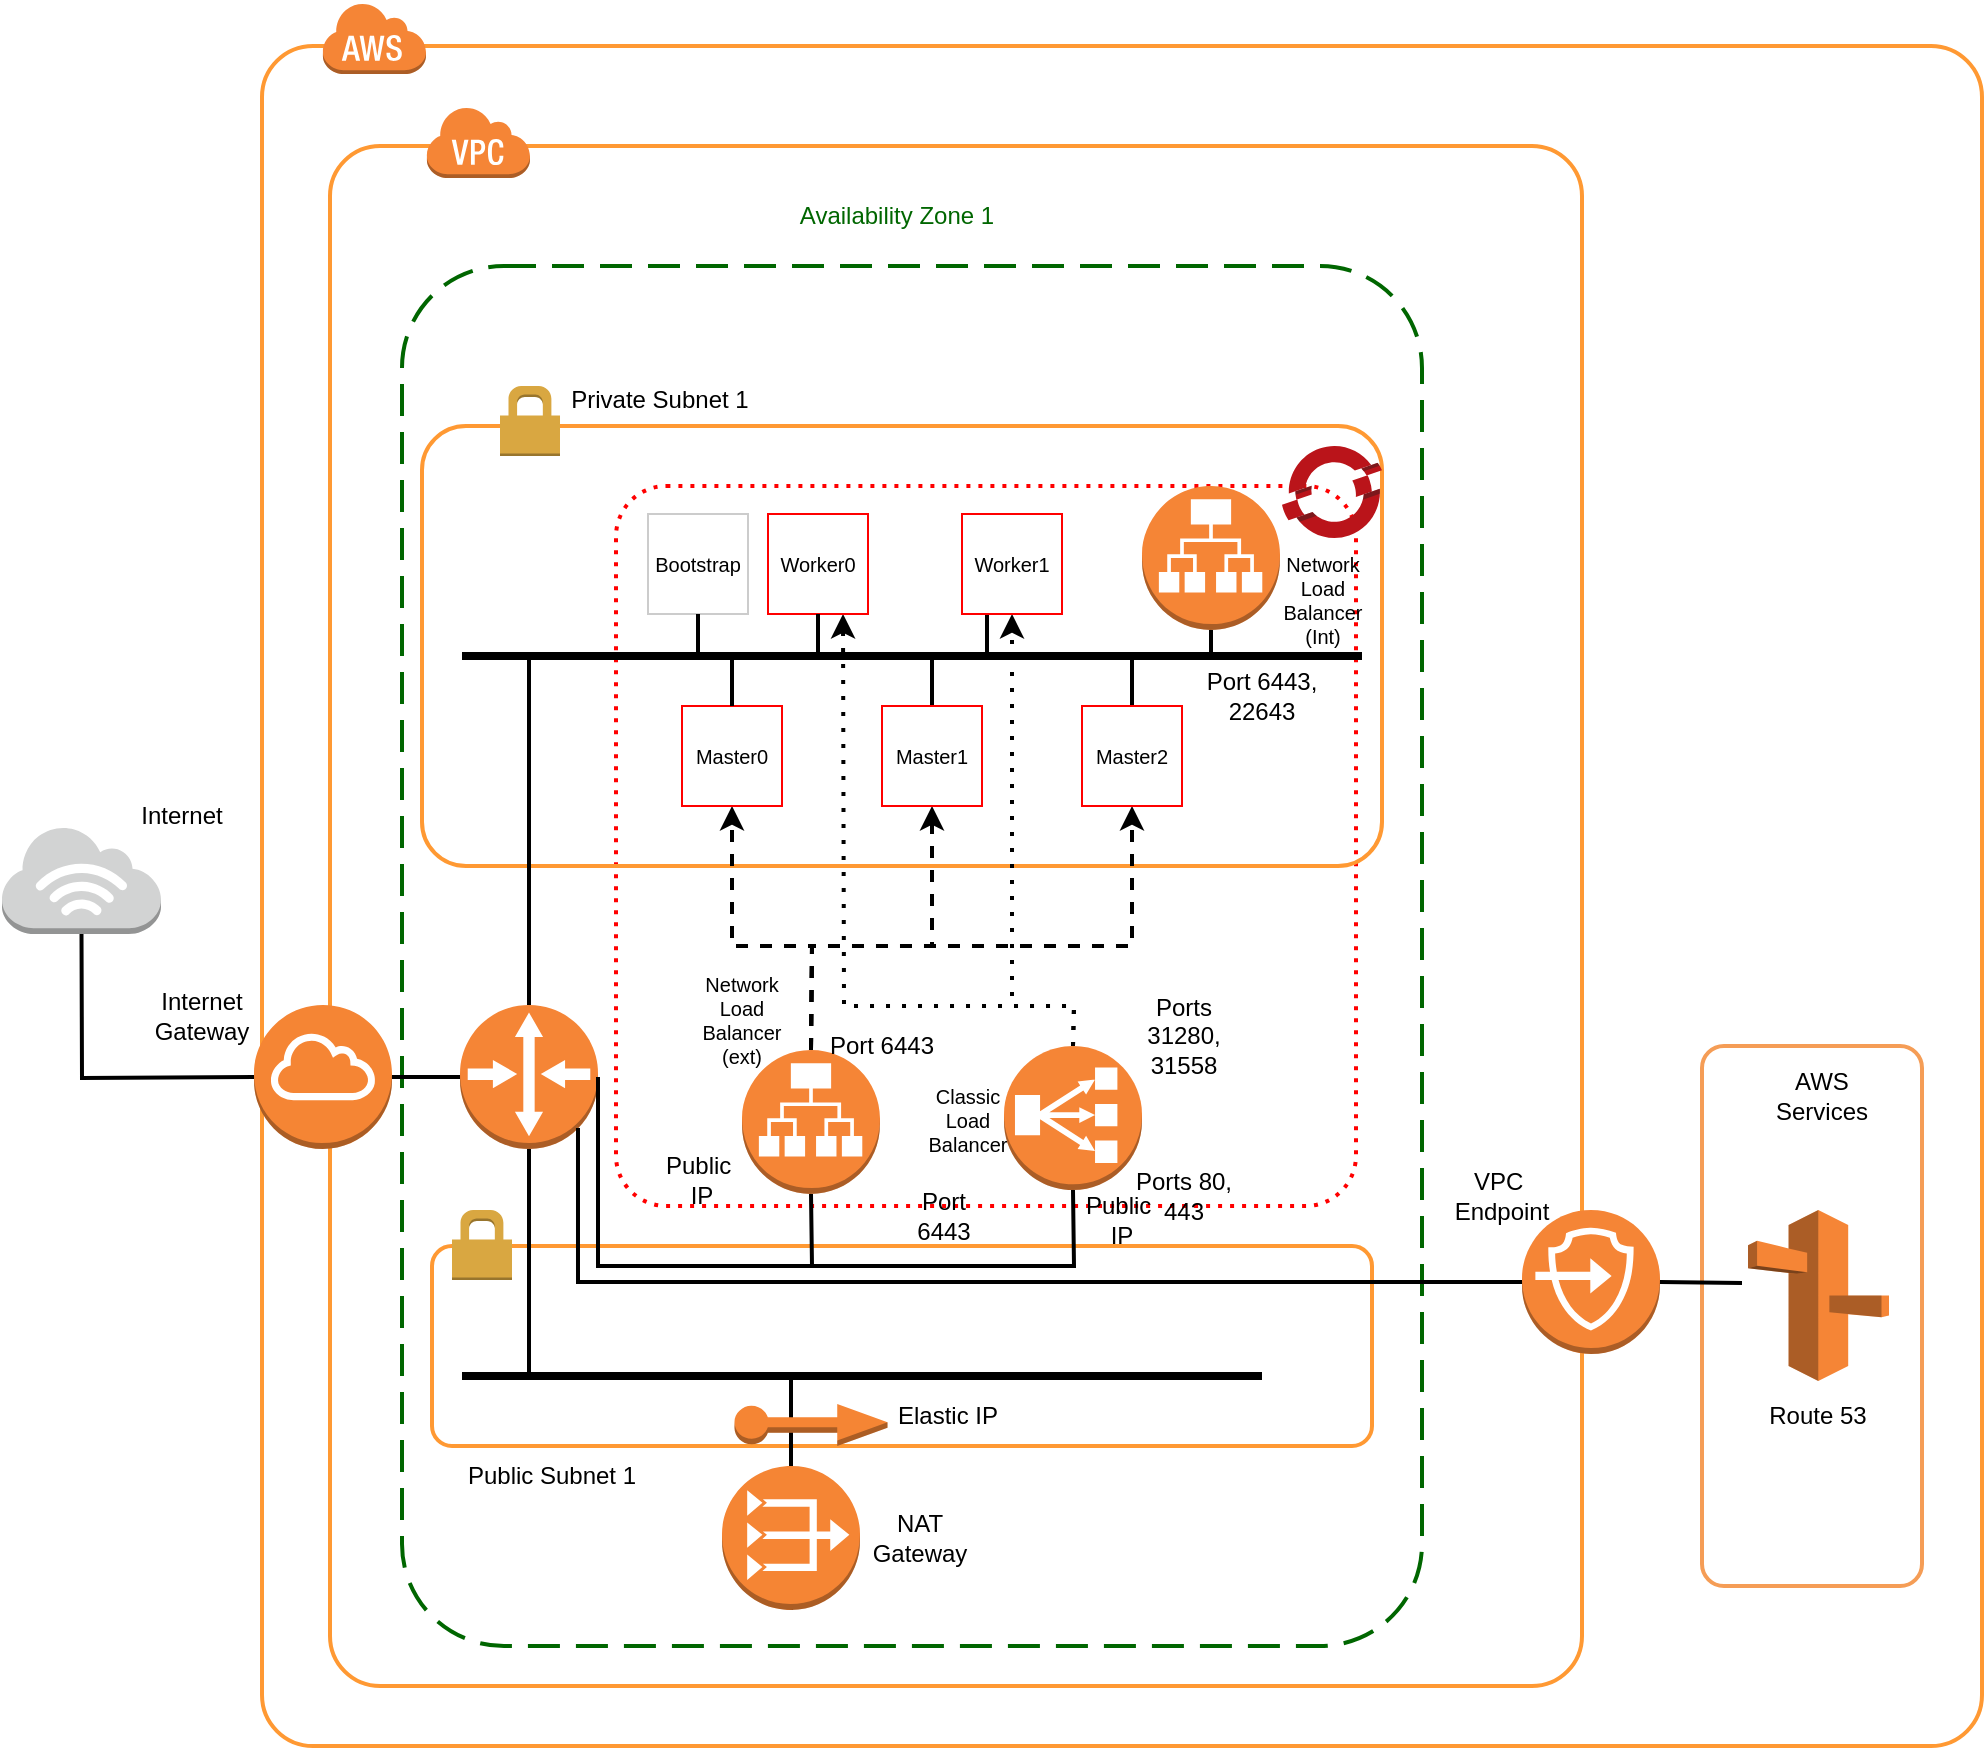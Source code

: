 <mxfile>
    <diagram name="Quickstart" id="U7WmFLcToirlQfZch5D8">
        <mxGraphModel dx="1718" dy="765" grid="1" gridSize="10" guides="1" tooltips="1" connect="1" arrows="1" fold="1" page="1" pageScale="1" pageWidth="827" pageHeight="1169" math="0" shadow="0">
            <root>
                <mxCell id="sH_69IMWb-3jOYf_xk8Q-0"/>
                <mxCell id="sH_69IMWb-3jOYf_xk8Q-1" style="" parent="sH_69IMWb-3jOYf_xk8Q-0"/>
                <mxCell id="sH_69IMWb-3jOYf_xk8Q-147" value="" style="rounded=1;whiteSpace=wrap;html=1;fontSize=10;strokeColor=#FF0000;fillColor=none;dashed=1;dashPattern=1 2;arcSize=7;strokeWidth=2;gradientColor=#ffffff;gradientDirection=south;" parent="sH_69IMWb-3jOYf_xk8Q-1" vertex="1">
                    <mxGeometry x="457" y="350" width="370" height="360" as="geometry"/>
                </mxCell>
                <object label="Base" id="sH_69IMWb-3jOYf_xk8Q-2">
                    <mxCell style="" parent="sH_69IMWb-3jOYf_xk8Q-0"/>
                </object>
                <mxCell id="sH_69IMWb-3jOYf_xk8Q-3" value="" style="rounded=1;arcSize=3;dashed=0;fillColor=none;gradientColor=none;strokeWidth=2;strokeColor=#FF9933;" parent="sH_69IMWb-3jOYf_xk8Q-2" vertex="1">
                    <mxGeometry x="280" y="130" width="860" height="850" as="geometry"/>
                </mxCell>
                <mxCell id="sH_69IMWb-3jOYf_xk8Q-4" value="" style="dashed=0;html=1;shape=mxgraph.aws3.cloud;fillColor=#F58536;gradientColor=none;dashed=0;" parent="sH_69IMWb-3jOYf_xk8Q-2" vertex="1">
                    <mxGeometry x="310" y="108" width="52" height="36" as="geometry"/>
                </mxCell>
                <mxCell id="sH_69IMWb-3jOYf_xk8Q-5" value="" style="outlineConnect=0;dashed=0;verticalLabelPosition=bottom;verticalAlign=top;align=center;html=1;shape=mxgraph.aws3.internet_3;fillColor=#D2D3D3;gradientColor=none;" parent="sH_69IMWb-3jOYf_xk8Q-2" vertex="1">
                    <mxGeometry x="150" y="520" width="79.5" height="54" as="geometry"/>
                </mxCell>
                <mxCell id="sH_69IMWb-3jOYf_xk8Q-6" value="" style="rounded=1;arcSize=10;strokeColor=#F59D56;fillColor=none;gradientColor=none;strokeWidth=2;" parent="sH_69IMWb-3jOYf_xk8Q-2" vertex="1">
                    <mxGeometry x="1000" y="630" width="110" height="270" as="geometry"/>
                </mxCell>
                <mxCell id="sH_69IMWb-3jOYf_xk8Q-7" value="AWS&lt;br&gt;Services" style="text;html=1;strokeColor=none;fillColor=none;align=center;verticalAlign=middle;whiteSpace=wrap;rounded=0;dashed=1;dashPattern=1 2;fontSize=12;fontColor=#000000;" parent="sH_69IMWb-3jOYf_xk8Q-2" vertex="1">
                    <mxGeometry x="1030" y="640" width="60" height="30" as="geometry"/>
                </mxCell>
                <mxCell id="sH_69IMWb-3jOYf_xk8Q-8" value="Internet" style="text;html=1;strokeColor=none;fillColor=none;align=center;verticalAlign=middle;whiteSpace=wrap;rounded=0;dashed=1;dashPattern=1 2;fontSize=12;fontColor=#000000;" parent="sH_69IMWb-3jOYf_xk8Q-2" vertex="1">
                    <mxGeometry x="210" y="500" width="60" height="30" as="geometry"/>
                </mxCell>
                <object label="VPC" id="sH_69IMWb-3jOYf_xk8Q-9">
                    <mxCell style="" parent="sH_69IMWb-3jOYf_xk8Q-0"/>
                </object>
                <mxCell id="sH_69IMWb-3jOYf_xk8Q-10" value="" style="rounded=1;arcSize=4;dashed=0;fillColor=none;gradientColor=none;strokeWidth=2;strokeColor=#FF9933;" parent="sH_69IMWb-3jOYf_xk8Q-9" vertex="1">
                    <mxGeometry x="314" y="180" width="626" height="770" as="geometry"/>
                </mxCell>
                <mxCell id="sH_69IMWb-3jOYf_xk8Q-11" value="" style="dashed=0;html=1;shape=mxgraph.aws3.virtual_private_cloud;fillColor=#F58536;gradientColor=none;dashed=0;" parent="sH_69IMWb-3jOYf_xk8Q-9" vertex="1">
                    <mxGeometry x="362" y="160" width="52" height="36" as="geometry"/>
                </mxCell>
                <mxCell id="sH_69IMWb-3jOYf_xk8Q-12" value="AZ" style="" parent="sH_69IMWb-3jOYf_xk8Q-0"/>
                <mxCell id="sH_69IMWb-3jOYf_xk8Q-13" value="" style="rounded=1;arcSize=10;dashed=1;strokeColor=#006600;fillColor=none;gradientColor=none;dashPattern=8 4;strokeWidth=2;" parent="sH_69IMWb-3jOYf_xk8Q-12" vertex="1">
                    <mxGeometry x="350" y="240" width="510" height="690" as="geometry"/>
                </mxCell>
                <mxCell id="sH_69IMWb-3jOYf_xk8Q-16" value="Availability Zone 1" style="text;html=1;strokeColor=none;fillColor=none;align=center;verticalAlign=middle;whiteSpace=wrap;rounded=0;dashed=1;dashPattern=1 2;fontColor=#006600;" parent="sH_69IMWb-3jOYf_xk8Q-12" vertex="1">
                    <mxGeometry x="540" y="200" width="115" height="30" as="geometry"/>
                </mxCell>
                <object label="NACL" id="sH_69IMWb-3jOYf_xk8Q-19">
                    <mxCell parent="sH_69IMWb-3jOYf_xk8Q-0"/>
                </object>
                <object label="Networking" id="sH_69IMWb-3jOYf_xk8Q-22">
                    <mxCell style="" parent="sH_69IMWb-3jOYf_xk8Q-0"/>
                </object>
                <mxCell id="sH_69IMWb-3jOYf_xk8Q-29" value="" style="rounded=1;arcSize=10;dashed=0;fillColor=none;gradientColor=none;strokeWidth=2;strokeColor=#FF9933;" parent="sH_69IMWb-3jOYf_xk8Q-22" vertex="1">
                    <mxGeometry x="360" y="320" width="480" height="220" as="geometry"/>
                </mxCell>
                <mxCell id="sH_69IMWb-3jOYf_xk8Q-30" value="" style="dashed=0;html=1;shape=mxgraph.aws3.permissions;fillColor=#D9A741;gradientColor=none;dashed=0;" parent="sH_69IMWb-3jOYf_xk8Q-22" vertex="1">
                    <mxGeometry x="399" y="300" width="30" height="35" as="geometry"/>
                </mxCell>
                <mxCell id="sH_69IMWb-3jOYf_xk8Q-31" value="" style="rounded=1;arcSize=10;dashed=0;fillColor=none;gradientColor=none;strokeWidth=2;strokeColor=#FF9933;" parent="sH_69IMWb-3jOYf_xk8Q-22" vertex="1">
                    <mxGeometry x="365" y="730" width="470" height="100" as="geometry"/>
                </mxCell>
                <mxCell id="sH_69IMWb-3jOYf_xk8Q-32" value="" style="dashed=0;html=1;shape=mxgraph.aws3.permissions;fillColor=#D9A741;gradientColor=none;dashed=0;" parent="sH_69IMWb-3jOYf_xk8Q-22" vertex="1">
                    <mxGeometry x="375" y="712" width="30" height="35" as="geometry"/>
                </mxCell>
                <mxCell id="sH_69IMWb-3jOYf_xk8Q-33" value="Private Subnet 1" style="text;html=1;strokeColor=none;fillColor=none;align=center;verticalAlign=middle;whiteSpace=wrap;rounded=0;" parent="sH_69IMWb-3jOYf_xk8Q-22" vertex="1">
                    <mxGeometry x="429" y="292" width="100" height="30" as="geometry"/>
                </mxCell>
                <mxCell id="sH_69IMWb-3jOYf_xk8Q-34" value="Public Subnet 1" style="text;html=1;strokeColor=none;fillColor=none;align=center;verticalAlign=middle;whiteSpace=wrap;rounded=0;" parent="sH_69IMWb-3jOYf_xk8Q-22" vertex="1">
                    <mxGeometry x="375" y="830" width="100" height="30" as="geometry"/>
                </mxCell>
                <mxCell id="sH_69IMWb-3jOYf_xk8Q-35" value="" style="outlineConnect=0;dashed=0;verticalLabelPosition=bottom;verticalAlign=top;align=center;html=1;shape=mxgraph.aws3.internet_gateway;fillColor=#F58534;gradientColor=none;" parent="sH_69IMWb-3jOYf_xk8Q-22" vertex="1">
                    <mxGeometry x="276" y="609.5" width="69" height="72" as="geometry"/>
                </mxCell>
                <mxCell id="sH_69IMWb-3jOYf_xk8Q-36" value="NAT Gateway" style="text;html=1;strokeColor=none;fillColor=none;align=center;verticalAlign=middle;whiteSpace=wrap;rounded=0;" parent="sH_69IMWb-3jOYf_xk8Q-22" vertex="1">
                    <mxGeometry x="579" y="861" width="60" height="30" as="geometry"/>
                </mxCell>
                <mxCell id="sH_69IMWb-3jOYf_xk8Q-37" value="" style="line;strokeWidth=4;html=1;perimeter=backbonePerimeter;points=[];outlineConnect=0;" parent="sH_69IMWb-3jOYf_xk8Q-22" vertex="1">
                    <mxGeometry x="380" y="430" width="450" height="10" as="geometry"/>
                </mxCell>
                <mxCell id="sH_69IMWb-3jOYf_xk8Q-38" value="" style="line;strokeWidth=4;html=1;perimeter=backbonePerimeter;points=[];outlineConnect=0;" parent="sH_69IMWb-3jOYf_xk8Q-22" vertex="1">
                    <mxGeometry x="380" y="790" width="400" height="10" as="geometry"/>
                </mxCell>
                <mxCell id="sH_69IMWb-3jOYf_xk8Q-40" value="" style="outlineConnect=0;dashed=0;verticalLabelPosition=bottom;verticalAlign=top;align=center;html=1;shape=mxgraph.aws3.endpoints;fillColor=#F58536;gradientColor=none;" parent="sH_69IMWb-3jOYf_xk8Q-22" vertex="1">
                    <mxGeometry x="910" y="712" width="69" height="72" as="geometry"/>
                </mxCell>
                <mxCell id="sH_69IMWb-3jOYf_xk8Q-41" value="" style="outlineConnect=0;dashed=0;verticalLabelPosition=bottom;verticalAlign=top;align=center;html=1;shape=mxgraph.aws3.application_load_balancer;fillColor=#F58536;gradientColor=none;" parent="sH_69IMWb-3jOYf_xk8Q-22" vertex="1">
                    <mxGeometry x="520" y="632" width="69" height="72" as="geometry"/>
                </mxCell>
                <mxCell id="sH_69IMWb-3jOYf_xk8Q-42" value="" style="outlineConnect=0;dashed=0;verticalLabelPosition=bottom;verticalAlign=top;align=center;html=1;shape=mxgraph.aws3.application_load_balancer;fillColor=#F58536;gradientColor=none;" parent="sH_69IMWb-3jOYf_xk8Q-22" vertex="1">
                    <mxGeometry x="720" y="350" width="69" height="72" as="geometry"/>
                </mxCell>
                <mxCell id="sH_69IMWb-3jOYf_xk8Q-43" value="VPC&amp;nbsp;&lt;br&gt;Endpoint" style="text;html=1;strokeColor=none;fillColor=none;align=center;verticalAlign=middle;whiteSpace=wrap;rounded=0;" parent="sH_69IMWb-3jOYf_xk8Q-22" vertex="1">
                    <mxGeometry x="870" y="690" width="60" height="30" as="geometry"/>
                </mxCell>
                <mxCell id="sH_69IMWb-3jOYf_xk8Q-45" value="Route 53" style="text;html=1;strokeColor=none;fillColor=none;align=center;verticalAlign=middle;whiteSpace=wrap;rounded=0;" parent="sH_69IMWb-3jOYf_xk8Q-22" vertex="1">
                    <mxGeometry x="1028.25" y="800" width="60" height="30" as="geometry"/>
                </mxCell>
                <mxCell id="sH_69IMWb-3jOYf_xk8Q-46" value="" style="endArrow=none;html=1;rounded=0;strokeWidth=2;entryX=1;entryY=0.5;entryDx=0;entryDy=0;entryPerimeter=0;exitX=0;exitY=0.5;exitDx=0;exitDy=0;exitPerimeter=0;" parent="sH_69IMWb-3jOYf_xk8Q-22" target="sH_69IMWb-3jOYf_xk8Q-40" edge="1">
                    <mxGeometry width="50" height="50" relative="1" as="geometry">
                        <mxPoint x="1020" y="748.5" as="sourcePoint"/>
                        <mxPoint x="1180" y="660" as="targetPoint"/>
                        <Array as="points"/>
                    </mxGeometry>
                </mxCell>
                <mxCell id="sH_69IMWb-3jOYf_xk8Q-48" value="Network&lt;br&gt;Load&lt;br&gt;Balancer&lt;br&gt;(Int)" style="text;html=1;strokeColor=none;fillColor=none;align=center;verticalAlign=middle;whiteSpace=wrap;rounded=0;fontSize=10;" parent="sH_69IMWb-3jOYf_xk8Q-22" vertex="1">
                    <mxGeometry x="800" y="392" width="21" height="30" as="geometry"/>
                </mxCell>
                <mxCell id="sH_69IMWb-3jOYf_xk8Q-49" value="Network&lt;br&gt;Load&lt;br&gt;Balancer&lt;br&gt;(ext)" style="text;html=1;strokeColor=none;fillColor=none;align=center;verticalAlign=middle;whiteSpace=wrap;rounded=0;fontSize=10;" parent="sH_69IMWb-3jOYf_xk8Q-22" vertex="1">
                    <mxGeometry x="490" y="602" width="60" height="30" as="geometry"/>
                </mxCell>
                <mxCell id="sH_69IMWb-3jOYf_xk8Q-50" value="Internet&lt;br style=&quot;font-size: 12px;&quot;&gt;Gateway" style="text;html=1;strokeColor=none;fillColor=none;align=center;verticalAlign=middle;whiteSpace=wrap;rounded=0;fontSize=12;" parent="sH_69IMWb-3jOYf_xk8Q-22" vertex="1">
                    <mxGeometry x="220" y="600" width="60" height="30" as="geometry"/>
                </mxCell>
                <mxCell id="sH_69IMWb-3jOYf_xk8Q-63" value="" style="endArrow=none;html=1;rounded=0;strokeWidth=2;exitX=0.5;exitY=1;exitDx=0;exitDy=0;exitPerimeter=0;" parent="sH_69IMWb-3jOYf_xk8Q-22" source="sH_69IMWb-3jOYf_xk8Q-72" target="sH_69IMWb-3jOYf_xk8Q-38" edge="1">
                    <mxGeometry width="50" height="50" relative="1" as="geometry">
                        <mxPoint x="354" y="313.5" as="sourcePoint"/>
                        <mxPoint x="450" y="430" as="targetPoint"/>
                        <Array as="points"/>
                    </mxGeometry>
                </mxCell>
                <mxCell id="sH_69IMWb-3jOYf_xk8Q-64" value="Classic&lt;br&gt;Load&lt;br&gt;Balancer" style="text;html=1;strokeColor=none;fillColor=none;align=center;verticalAlign=middle;whiteSpace=wrap;rounded=0;fontSize=10;" parent="sH_69IMWb-3jOYf_xk8Q-22" vertex="1">
                    <mxGeometry x="603" y="651.5" width="60" height="30" as="geometry"/>
                </mxCell>
                <mxCell id="sH_69IMWb-3jOYf_xk8Q-65" value="" style="outlineConnect=0;dashed=0;verticalLabelPosition=bottom;verticalAlign=top;align=center;html=1;shape=mxgraph.aws3.classic_load_balancer;fillColor=#F58536;gradientColor=none;" parent="sH_69IMWb-3jOYf_xk8Q-22" vertex="1">
                    <mxGeometry x="651" y="630" width="69" height="72" as="geometry"/>
                </mxCell>
                <mxCell id="sH_69IMWb-3jOYf_xk8Q-66" value="" style="endArrow=classic;dashed=1;html=1;rounded=0;strokeWidth=2;entryX=0.5;entryY=1;entryDx=0;entryDy=0;exitX=0.5;exitY=0;exitDx=0;exitDy=0;exitPerimeter=0;endFill=1;" parent="sH_69IMWb-3jOYf_xk8Q-22" source="sH_69IMWb-3jOYf_xk8Q-41" target="sH_69IMWb-3jOYf_xk8Q-117" edge="1">
                    <mxGeometry width="50" height="50" relative="1" as="geometry">
                        <mxPoint x="350" y="620" as="sourcePoint"/>
                        <mxPoint x="400" y="570" as="targetPoint"/>
                        <Array as="points">
                            <mxPoint x="555" y="580"/>
                            <mxPoint x="515" y="580"/>
                        </Array>
                    </mxGeometry>
                </mxCell>
                <mxCell id="sH_69IMWb-3jOYf_xk8Q-67" value="" style="endArrow=classic;dashed=1;html=1;rounded=0;strokeWidth=2;entryX=0.5;entryY=1;entryDx=0;entryDy=0;exitX=0.5;exitY=0;exitDx=0;exitDy=0;exitPerimeter=0;endFill=1;" parent="sH_69IMWb-3jOYf_xk8Q-22" source="sH_69IMWb-3jOYf_xk8Q-41" target="sH_69IMWb-3jOYf_xk8Q-118" edge="1">
                    <mxGeometry width="50" height="50" relative="1" as="geometry">
                        <mxPoint x="230" y="620" as="sourcePoint"/>
                        <mxPoint x="280" y="570" as="targetPoint"/>
                        <Array as="points">
                            <mxPoint x="555" y="580"/>
                            <mxPoint x="615" y="580"/>
                        </Array>
                    </mxGeometry>
                </mxCell>
                <mxCell id="sH_69IMWb-3jOYf_xk8Q-68" value="" style="endArrow=classic;dashed=1;html=1;rounded=0;strokeWidth=2;entryX=0.5;entryY=1;entryDx=0;entryDy=0;exitX=0.5;exitY=0;exitDx=0;exitDy=0;exitPerimeter=0;endFill=1;" parent="sH_69IMWb-3jOYf_xk8Q-22" source="sH_69IMWb-3jOYf_xk8Q-41" target="sH_69IMWb-3jOYf_xk8Q-121" edge="1">
                    <mxGeometry width="50" height="50" relative="1" as="geometry">
                        <mxPoint x="439" y="704" as="sourcePoint"/>
                        <mxPoint x="743" y="520" as="targetPoint"/>
                        <Array as="points">
                            <mxPoint x="555" y="580"/>
                            <mxPoint x="715" y="580"/>
                        </Array>
                    </mxGeometry>
                </mxCell>
                <mxCell id="sH_69IMWb-3jOYf_xk8Q-69" value="" style="endArrow=classic;dashed=1;html=1;dashPattern=1 3;strokeWidth=2;rounded=0;entryX=0.75;entryY=1;entryDx=0;entryDy=0;exitX=0.5;exitY=0;exitDx=0;exitDy=0;exitPerimeter=0;endFill=1;" parent="sH_69IMWb-3jOYf_xk8Q-22" source="sH_69IMWb-3jOYf_xk8Q-65" target="sH_69IMWb-3jOYf_xk8Q-122" edge="1">
                    <mxGeometry width="50" height="50" relative="1" as="geometry">
                        <mxPoint x="549" y="640" as="sourcePoint"/>
                        <mxPoint x="575" y="510" as="targetPoint"/>
                        <Array as="points">
                            <mxPoint x="686" y="610"/>
                            <mxPoint x="571" y="610"/>
                        </Array>
                    </mxGeometry>
                </mxCell>
                <mxCell id="sH_69IMWb-3jOYf_xk8Q-72" value="" style="outlineConnect=0;dashed=0;verticalLabelPosition=bottom;verticalAlign=top;align=center;html=1;shape=mxgraph.aws3.vpc_nat_gateway;fillColor=#F58534;gradientColor=none;" parent="sH_69IMWb-3jOYf_xk8Q-22" vertex="1">
                    <mxGeometry x="510" y="840" width="69" height="72" as="geometry"/>
                </mxCell>
                <mxCell id="sH_69IMWb-3jOYf_xk8Q-75" value="" style="endArrow=none;html=1;rounded=0;entryX=0;entryY=0.5;entryDx=0;entryDy=0;entryPerimeter=0;exitX=0.5;exitY=1;exitDx=0;exitDy=0;exitPerimeter=0;strokeWidth=2;endFill=0;" parent="sH_69IMWb-3jOYf_xk8Q-22" source="sH_69IMWb-3jOYf_xk8Q-5" target="sH_69IMWb-3jOYf_xk8Q-35" edge="1">
                    <mxGeometry width="50" height="50" relative="1" as="geometry">
                        <mxPoint x="160" y="930" as="sourcePoint"/>
                        <mxPoint x="210" y="880" as="targetPoint"/>
                        <Array as="points">
                            <mxPoint x="190" y="646"/>
                        </Array>
                    </mxGeometry>
                </mxCell>
                <mxCell id="sH_69IMWb-3jOYf_xk8Q-76" value="" style="endArrow=classic;dashed=1;html=1;dashPattern=1 3;strokeWidth=2;rounded=0;entryX=0.5;entryY=1;entryDx=0;entryDy=0;exitX=0.5;exitY=0;exitDx=0;exitDy=0;exitPerimeter=0;endFill=1;" parent="sH_69IMWb-3jOYf_xk8Q-22" source="sH_69IMWb-3jOYf_xk8Q-65" target="sH_69IMWb-3jOYf_xk8Q-119" edge="1">
                    <mxGeometry width="50" height="50" relative="1" as="geometry">
                        <mxPoint x="1102.5" y="642" as="sourcePoint"/>
                        <mxPoint x="585" y="520" as="targetPoint"/>
                        <Array as="points">
                            <mxPoint x="686" y="610"/>
                            <mxPoint x="655" y="610"/>
                        </Array>
                    </mxGeometry>
                </mxCell>
                <mxCell id="sH_69IMWb-3jOYf_xk8Q-79" value="Elastic IP" style="text;html=1;strokeColor=none;fillColor=none;align=center;verticalAlign=middle;whiteSpace=wrap;rounded=0;" parent="sH_69IMWb-3jOYf_xk8Q-22" vertex="1">
                    <mxGeometry x="592.75" y="800" width="60" height="30" as="geometry"/>
                </mxCell>
                <mxCell id="sH_69IMWb-3jOYf_xk8Q-80" value="Ports 80, 443" style="text;html=1;strokeColor=none;fillColor=none;align=center;verticalAlign=middle;whiteSpace=wrap;rounded=0;" parent="sH_69IMWb-3jOYf_xk8Q-22" vertex="1">
                    <mxGeometry x="711" y="690" width="60" height="30" as="geometry"/>
                </mxCell>
                <mxCell id="sH_69IMWb-3jOYf_xk8Q-81" value="Port &lt;br&gt;6443" style="text;html=1;strokeColor=none;fillColor=none;align=center;verticalAlign=middle;whiteSpace=wrap;rounded=0;" parent="sH_69IMWb-3jOYf_xk8Q-22" vertex="1">
                    <mxGeometry x="591" y="700" width="60" height="30" as="geometry"/>
                </mxCell>
                <mxCell id="sH_69IMWb-3jOYf_xk8Q-82" value="Ports 31280,&lt;br&gt;31558" style="text;html=1;strokeColor=none;fillColor=none;align=center;verticalAlign=middle;whiteSpace=wrap;rounded=0;" parent="sH_69IMWb-3jOYf_xk8Q-22" vertex="1">
                    <mxGeometry x="711" y="609.5" width="60" height="30" as="geometry"/>
                </mxCell>
                <mxCell id="sH_69IMWb-3jOYf_xk8Q-83" value="Port 6443" style="text;html=1;strokeColor=none;fillColor=none;align=center;verticalAlign=middle;whiteSpace=wrap;rounded=0;" parent="sH_69IMWb-3jOYf_xk8Q-22" vertex="1">
                    <mxGeometry x="560" y="615" width="60" height="30" as="geometry"/>
                </mxCell>
                <mxCell id="sH_69IMWb-3jOYf_xk8Q-84" value="Port 6443,&lt;br&gt;22643" style="text;html=1;strokeColor=none;fillColor=none;align=center;verticalAlign=middle;whiteSpace=wrap;rounded=0;" parent="sH_69IMWb-3jOYf_xk8Q-22" vertex="1">
                    <mxGeometry x="750" y="440" width="60" height="30" as="geometry"/>
                </mxCell>
                <mxCell id="sH_69IMWb-3jOYf_xk8Q-87" value="" style="outlineConnect=0;dashed=0;verticalLabelPosition=bottom;verticalAlign=top;align=center;html=1;shape=mxgraph.aws3.elastic_ip;fillColor=#F58534;gradientColor=none;" parent="sH_69IMWb-3jOYf_xk8Q-22" vertex="1">
                    <mxGeometry x="516.25" y="809" width="76.5" height="21" as="geometry"/>
                </mxCell>
                <mxCell id="sH_69IMWb-3jOYf_xk8Q-88" value="" style="outlineConnect=0;dashed=0;verticalLabelPosition=bottom;verticalAlign=top;align=center;html=1;shape=mxgraph.aws3.router;fillColor=#F58536;gradientColor=none;" parent="sH_69IMWb-3jOYf_xk8Q-22" vertex="1">
                    <mxGeometry x="379" y="609.5" width="69" height="72" as="geometry"/>
                </mxCell>
                <mxCell id="sH_69IMWb-3jOYf_xk8Q-89" value="" style="endArrow=none;html=1;exitX=0.5;exitY=0;exitDx=0;exitDy=0;exitPerimeter=0;rounded=0;strokeWidth=2;" parent="sH_69IMWb-3jOYf_xk8Q-22" source="sH_69IMWb-3jOYf_xk8Q-88" target="sH_69IMWb-3jOYf_xk8Q-37" edge="1">
                    <mxGeometry width="50" height="50" relative="1" as="geometry">
                        <mxPoint x="200" y="430" as="sourcePoint"/>
                        <mxPoint x="250" y="380" as="targetPoint"/>
                        <Array as="points"/>
                    </mxGeometry>
                </mxCell>
                <mxCell id="sH_69IMWb-3jOYf_xk8Q-92" value="" style="endArrow=none;html=1;rounded=0;strokeWidth=2;entryX=0.5;entryY=1;entryDx=0;entryDy=0;entryPerimeter=0;" parent="sH_69IMWb-3jOYf_xk8Q-22" source="sH_69IMWb-3jOYf_xk8Q-38" target="sH_69IMWb-3jOYf_xk8Q-88" edge="1">
                    <mxGeometry width="50" height="50" relative="1" as="geometry">
                        <mxPoint x="200" y="560" as="sourcePoint"/>
                        <mxPoint x="250" y="510" as="targetPoint"/>
                        <Array as="points"/>
                    </mxGeometry>
                </mxCell>
                <mxCell id="sH_69IMWb-3jOYf_xk8Q-110" value="" style="endArrow=none;html=1;rounded=0;strokeWidth=2;jumpStyle=arc;entryX=0.5;entryY=1;entryDx=0;entryDy=0;entryPerimeter=0;" parent="sH_69IMWb-3jOYf_xk8Q-22" source="sH_69IMWb-3jOYf_xk8Q-37" target="sH_69IMWb-3jOYf_xk8Q-42" edge="1">
                    <mxGeometry width="50" height="50" relative="1" as="geometry">
                        <mxPoint x="130" y="320" as="sourcePoint"/>
                        <mxPoint x="180" y="270" as="targetPoint"/>
                        <Array as="points"/>
                    </mxGeometry>
                </mxCell>
                <mxCell id="sH_69IMWb-3jOYf_xk8Q-133" value="" style="endArrow=none;html=1;rounded=0;strokeWidth=2;jumpStyle=arc;entryX=0;entryY=0.5;entryDx=0;entryDy=0;entryPerimeter=0;exitX=0.855;exitY=0.855;exitDx=0;exitDy=0;exitPerimeter=0;" parent="sH_69IMWb-3jOYf_xk8Q-22" source="sH_69IMWb-3jOYf_xk8Q-88" target="sH_69IMWb-3jOYf_xk8Q-40" edge="1">
                    <mxGeometry width="50" height="50" relative="1" as="geometry">
                        <mxPoint x="140" y="450" as="sourcePoint"/>
                        <mxPoint x="190" y="400" as="targetPoint"/>
                        <Array as="points">
                            <mxPoint x="438" y="748"/>
                            <mxPoint x="500" y="748"/>
                            <mxPoint x="600" y="748"/>
                        </Array>
                    </mxGeometry>
                </mxCell>
                <mxCell id="sH_69IMWb-3jOYf_xk8Q-136" value="" style="endArrow=none;html=1;rounded=0;strokeWidth=2;jumpStyle=arc;entryX=0.25;entryY=1;entryDx=0;entryDy=0;" parent="sH_69IMWb-3jOYf_xk8Q-22" source="sH_69IMWb-3jOYf_xk8Q-37" target="sH_69IMWb-3jOYf_xk8Q-119" edge="1">
                    <mxGeometry width="50" height="50" relative="1" as="geometry">
                        <mxPoint x="710" y="450" as="sourcePoint"/>
                        <mxPoint x="760" y="400" as="targetPoint"/>
                    </mxGeometry>
                </mxCell>
                <mxCell id="sH_69IMWb-3jOYf_xk8Q-137" value="" style="endArrow=none;html=1;rounded=0;strokeWidth=2;jumpStyle=arc;" parent="sH_69IMWb-3jOYf_xk8Q-22" source="sH_69IMWb-3jOYf_xk8Q-118" target="sH_69IMWb-3jOYf_xk8Q-37" edge="1">
                    <mxGeometry width="50" height="50" relative="1" as="geometry">
                        <mxPoint x="110" y="460" as="sourcePoint"/>
                        <mxPoint x="160" y="410" as="targetPoint"/>
                    </mxGeometry>
                </mxCell>
                <mxCell id="sH_69IMWb-3jOYf_xk8Q-138" value="" style="endArrow=none;html=1;rounded=0;strokeWidth=2;jumpStyle=arc;exitX=0.5;exitY=0;exitDx=0;exitDy=0;" parent="sH_69IMWb-3jOYf_xk8Q-22" source="sH_69IMWb-3jOYf_xk8Q-121" target="sH_69IMWb-3jOYf_xk8Q-37" edge="1">
                    <mxGeometry width="50" height="50" relative="1" as="geometry">
                        <mxPoint x="130" y="440" as="sourcePoint"/>
                        <mxPoint x="370" y="435" as="targetPoint"/>
                    </mxGeometry>
                </mxCell>
                <mxCell id="sH_69IMWb-3jOYf_xk8Q-139" value="" style="endArrow=none;html=1;rounded=0;strokeWidth=2;jumpStyle=arc;entryX=0.5;entryY=1;entryDx=0;entryDy=0;entryPerimeter=0;exitX=1;exitY=0.5;exitDx=0;exitDy=0;exitPerimeter=0;" parent="sH_69IMWb-3jOYf_xk8Q-22" source="sH_69IMWb-3jOYf_xk8Q-88" target="sH_69IMWb-3jOYf_xk8Q-65" edge="1">
                    <mxGeometry width="50" height="50" relative="1" as="geometry">
                        <mxPoint x="70" y="680" as="sourcePoint"/>
                        <mxPoint x="120" y="630" as="targetPoint"/>
                        <Array as="points">
                            <mxPoint x="448" y="740"/>
                            <mxPoint x="686" y="740"/>
                        </Array>
                    </mxGeometry>
                </mxCell>
                <mxCell id="sH_69IMWb-3jOYf_xk8Q-140" value="Public&amp;nbsp;&lt;br&gt;IP" style="text;html=1;strokeColor=none;fillColor=none;align=center;verticalAlign=middle;whiteSpace=wrap;rounded=0;" parent="sH_69IMWb-3jOYf_xk8Q-22" vertex="1">
                    <mxGeometry x="470" y="682" width="60" height="30" as="geometry"/>
                </mxCell>
                <mxCell id="sH_69IMWb-3jOYf_xk8Q-141" value="Public&amp;nbsp;&lt;br&gt;IP" style="text;html=1;strokeColor=none;fillColor=none;align=center;verticalAlign=middle;whiteSpace=wrap;rounded=0;" parent="sH_69IMWb-3jOYf_xk8Q-22" vertex="1">
                    <mxGeometry x="680" y="702" width="60" height="30" as="geometry"/>
                </mxCell>
                <mxCell id="sH_69IMWb-3jOYf_xk8Q-145" value="" style="endArrow=none;html=1;rounded=0;strokeWidth=2;jumpStyle=arc;entryX=0;entryY=0.5;entryDx=0;entryDy=0;entryPerimeter=0;" parent="sH_69IMWb-3jOYf_xk8Q-22" source="sH_69IMWb-3jOYf_xk8Q-35" target="sH_69IMWb-3jOYf_xk8Q-88" edge="1">
                    <mxGeometry width="50" height="50" relative="1" as="geometry">
                        <mxPoint x="100" y="780" as="sourcePoint"/>
                        <mxPoint x="150" y="730" as="targetPoint"/>
                    </mxGeometry>
                </mxCell>
                <mxCell id="r_Got0WUw6qP1C1votGs-0" value="" style="outlineConnect=0;dashed=0;verticalLabelPosition=bottom;verticalAlign=top;align=center;html=1;shape=mxgraph.aws3.route_53;fillColor=#F58536;gradientColor=none;strokeColor=#CCCCCC;strokeWidth=4;" parent="sH_69IMWb-3jOYf_xk8Q-22" vertex="1">
                    <mxGeometry x="1023" y="712" width="70.5" height="85.5" as="geometry"/>
                </mxCell>
                <mxCell id="r_Got0WUw6qP1C1votGs-1" value="" style="endArrow=none;html=1;rounded=0;strokeWidth=2;jumpStyle=arc;entryX=0.5;entryY=1;entryDx=0;entryDy=0;entryPerimeter=0;exitX=1;exitY=0.5;exitDx=0;exitDy=0;exitPerimeter=0;" parent="sH_69IMWb-3jOYf_xk8Q-22" source="sH_69IMWb-3jOYf_xk8Q-88" target="sH_69IMWb-3jOYf_xk8Q-41" edge="1">
                    <mxGeometry width="50" height="50" relative="1" as="geometry">
                        <mxPoint x="110" y="780" as="sourcePoint"/>
                        <mxPoint x="160" y="730" as="targetPoint"/>
                        <Array as="points">
                            <mxPoint x="448" y="740"/>
                            <mxPoint x="555" y="740"/>
                        </Array>
                    </mxGeometry>
                </mxCell>
                <object label="OpenShift" id="sH_69IMWb-3jOYf_xk8Q-113">
                    <mxCell style="" parent="sH_69IMWb-3jOYf_xk8Q-0"/>
                </object>
                <mxCell id="sH_69IMWb-3jOYf_xk8Q-115" value="" style="sketch=0;aspect=fixed;html=1;points=[];align=center;image;fontSize=12;image=img/lib/mscae/OpenShift.svg;strokeColor=#FF0000;" parent="sH_69IMWb-3jOYf_xk8Q-113" vertex="1">
                    <mxGeometry x="790" y="330" width="50" height="46" as="geometry"/>
                </mxCell>
                <mxCell id="sH_69IMWb-3jOYf_xk8Q-116" value="Bootstrap" style="whiteSpace=wrap;html=1;aspect=fixed;strokeColor=#CCCCCC;fontSize=10;" parent="sH_69IMWb-3jOYf_xk8Q-113" vertex="1">
                    <mxGeometry x="473" y="364" width="50" height="50" as="geometry"/>
                </mxCell>
                <mxCell id="sH_69IMWb-3jOYf_xk8Q-117" value="Master0" style="whiteSpace=wrap;html=1;aspect=fixed;strokeColor=#FF0000;fontSize=10;" parent="sH_69IMWb-3jOYf_xk8Q-113" vertex="1">
                    <mxGeometry x="490" y="460" width="50" height="50" as="geometry"/>
                </mxCell>
                <mxCell id="sH_69IMWb-3jOYf_xk8Q-118" value="Master1" style="whiteSpace=wrap;html=1;aspect=fixed;strokeColor=#FF0000;fontSize=10;" parent="sH_69IMWb-3jOYf_xk8Q-113" vertex="1">
                    <mxGeometry x="590" y="460" width="50" height="50" as="geometry"/>
                </mxCell>
                <mxCell id="sH_69IMWb-3jOYf_xk8Q-119" value="Worker1" style="whiteSpace=wrap;html=1;aspect=fixed;strokeColor=#FF0000;fontSize=10;" parent="sH_69IMWb-3jOYf_xk8Q-113" vertex="1">
                    <mxGeometry x="630" y="364" width="50" height="50" as="geometry"/>
                </mxCell>
                <mxCell id="sH_69IMWb-3jOYf_xk8Q-121" value="Master2" style="whiteSpace=wrap;html=1;aspect=fixed;strokeColor=#FF0000;fontSize=10;" parent="sH_69IMWb-3jOYf_xk8Q-113" vertex="1">
                    <mxGeometry x="690" y="460" width="50" height="50" as="geometry"/>
                </mxCell>
                <mxCell id="sH_69IMWb-3jOYf_xk8Q-122" value="Worker0" style="whiteSpace=wrap;html=1;aspect=fixed;strokeColor=#FF0000;fontSize=10;" parent="sH_69IMWb-3jOYf_xk8Q-113" vertex="1">
                    <mxGeometry x="533" y="364" width="50" height="50" as="geometry"/>
                </mxCell>
                <mxCell id="sH_69IMWb-3jOYf_xk8Q-123" value="" style="endArrow=none;html=1;strokeWidth=2;exitX=0.5;exitY=0;exitDx=0;exitDy=0;" parent="sH_69IMWb-3jOYf_xk8Q-113" source="sH_69IMWb-3jOYf_xk8Q-117" target="sH_69IMWb-3jOYf_xk8Q-37" edge="1">
                    <mxGeometry width="50" height="50" relative="1" as="geometry">
                        <mxPoint x="570" y="220" as="sourcePoint"/>
                        <mxPoint x="515" y="450" as="targetPoint"/>
                    </mxGeometry>
                </mxCell>
                <mxCell id="sH_69IMWb-3jOYf_xk8Q-124" value="" style="endArrow=none;html=1;strokeWidth=2;entryX=0.5;entryY=1;entryDx=0;entryDy=0;" parent="sH_69IMWb-3jOYf_xk8Q-113" source="sH_69IMWb-3jOYf_xk8Q-37" target="sH_69IMWb-3jOYf_xk8Q-116" edge="1">
                    <mxGeometry width="50" height="50" relative="1" as="geometry">
                        <mxPoint x="515" y="440" as="sourcePoint"/>
                        <mxPoint x="525" y="446" as="targetPoint"/>
                    </mxGeometry>
                </mxCell>
                <mxCell id="sH_69IMWb-3jOYf_xk8Q-125" value="" style="endArrow=none;html=1;strokeWidth=2;entryX=0.5;entryY=1;entryDx=0;entryDy=0;" parent="sH_69IMWb-3jOYf_xk8Q-113" source="sH_69IMWb-3jOYf_xk8Q-37" target="sH_69IMWb-3jOYf_xk8Q-122" edge="1">
                    <mxGeometry width="50" height="50" relative="1" as="geometry">
                        <mxPoint x="525" y="450" as="sourcePoint"/>
                        <mxPoint x="525" y="424" as="targetPoint"/>
                    </mxGeometry>
                </mxCell>
            </root>
        </mxGraphModel>
    </diagram>
    <diagram id="Z-FYV8YgyGBGDuuWuuc7" name="Advanced">
        <mxGraphModel dx="1718" dy="1220" grid="1" gridSize="10" guides="1" tooltips="1" connect="1" arrows="1" fold="1" page="1" pageScale="1" pageWidth="850" pageHeight="1100" math="0" shadow="0">
            <root>
                <mxCell id="0"/>
                <mxCell id="1" style="" parent="0"/>
                <mxCell id="4g3HLyUKp_iSWFGfKS_9-4" value="" style="outlineConnect=0;dashed=0;verticalLabelPosition=bottom;verticalAlign=top;align=center;html=1;shape=mxgraph.aws3.cloud_2;fillColor=#F58534;gradientColor=none;" parent="1" vertex="1">
                    <mxGeometry x="370" y="97" width="50" height="45" as="geometry"/>
                </mxCell>
                <mxCell id="4g3HLyUKp_iSWFGfKS_9-5" value="AWS Region" style="text;html=1;strokeColor=none;fillColor=none;align=center;verticalAlign=middle;whiteSpace=wrap;rounded=0;" parent="1" vertex="1">
                    <mxGeometry x="407" y="114" width="110" height="30" as="geometry"/>
                </mxCell>
                <mxCell id="4g3HLyUKp_iSWFGfKS_9-40" value="" style="rounded=1;arcSize=10;dashed=0;fillColor=none;gradientColor=none;strokeWidth=2;" parent="1" vertex="1">
                    <mxGeometry x="141" y="120" width="140" height="180" as="geometry"/>
                </mxCell>
                <mxCell id="4g3HLyUKp_iSWFGfKS_9-43" value="" style="outlineConnect=0;dashed=0;verticalLabelPosition=bottom;verticalAlign=top;align=center;html=1;shape=mxgraph.aws3.internet_3;fillColor=#D2D3D3;gradientColor=none;" parent="1" vertex="1">
                    <mxGeometry x="170" y="368" width="80" height="60" as="geometry"/>
                </mxCell>
                <mxCell id="4g3HLyUKp_iSWFGfKS_9-46" value="" style="shape=mxgraph.cisco.buildings.small_business;html=1;pointerEvents=1;dashed=0;fillColor=#CCCCCC;strokeColor=#ffffff;strokeWidth=2;verticalLabelPosition=bottom;verticalAlign=top;align=center;outlineConnect=0;aspect=fixed;" parent="1" vertex="1">
                    <mxGeometry x="140" y="99.5" width="72.59" height="40" as="geometry"/>
                </mxCell>
                <mxCell id="4g3HLyUKp_iSWFGfKS_9-203" value="" style="rounded=1;arcSize=10;dashed=0;fillColor=none;gradientColor=none;strokeWidth=2;" parent="1" vertex="1">
                    <mxGeometry x="1300" y="608" width="150" height="210" as="geometry"/>
                </mxCell>
                <mxCell id="4g3HLyUKp_iSWFGfKS_9-204" value="" style="dashed=0;html=1;shape=mxgraph.aws3.corporate_data_center;fillColor=#7D7C7C;gradientColor=none;dashed=0;" parent="1" vertex="1">
                    <mxGeometry x="1311.86" y="588" width="30" height="42" as="geometry"/>
                </mxCell>
                <mxCell id="4g3HLyUKp_iSWFGfKS_9-205" value="Admin Site" style="text;html=1;strokeColor=none;fillColor=none;align=center;verticalAlign=middle;whiteSpace=wrap;rounded=0;" parent="1" vertex="1">
                    <mxGeometry x="1340" y="608" width="70" height="30" as="geometry"/>
                </mxCell>
                <mxCell id="6" value="VPN" style="text;html=1;strokeColor=none;fillColor=none;align=center;verticalAlign=middle;whiteSpace=wrap;rounded=0;" parent="1" vertex="1">
                    <mxGeometry x="220" y="320" width="60" height="30" as="geometry"/>
                </mxCell>
                <mxCell id="ob319v7DfhyxJisky9AP-124" value="" style="rounded=1;arcSize=10;dashed=1;strokeColor=#F59D56;fillColor=none;gradientColor=none;dashPattern=8 4;strokeWidth=2;" parent="1" vertex="1">
                    <mxGeometry x="350" y="114" width="890" height="1186" as="geometry"/>
                </mxCell>
                <mxCell id="wWk9YLeNurJcuU4_7reg-116" value="" style="rounded=1;arcSize=10;dashed=0;fillColor=none;gradientColor=none;strokeWidth=2;" vertex="1" parent="1">
                    <mxGeometry x="1300" y="880" width="150" height="210" as="geometry"/>
                </mxCell>
                <mxCell id="wWk9YLeNurJcuU4_7reg-117" value="" style="dashed=0;html=1;shape=mxgraph.aws3.corporate_data_center;fillColor=#7D7C7C;gradientColor=none;dashed=0;" vertex="1" parent="1">
                    <mxGeometry x="1311.86" y="860" width="30" height="42" as="geometry"/>
                </mxCell>
                <mxCell id="wWk9YLeNurJcuU4_7reg-118" value="Red Hat" style="text;html=1;strokeColor=none;fillColor=none;align=center;verticalAlign=middle;whiteSpace=wrap;rounded=0;" vertex="1" parent="1">
                    <mxGeometry x="1350" y="880" width="70" height="30" as="geometry"/>
                </mxCell>
                <mxCell id="wWk9YLeNurJcuU4_7reg-119" value="" style="sketch=0;aspect=fixed;html=1;points=[];align=center;image;fontSize=12;image=img/lib/mscae/OpenShift.svg;fontColor=#FFFFFF;strokeColor=#000000;fillColor=#FF3333;" vertex="1" parent="1">
                    <mxGeometry x="1350" y="950" width="50" height="46" as="geometry"/>
                </mxCell>
                <mxCell id="wWk9YLeNurJcuU4_7reg-120" value="" style="endArrow=none;html=1;rounded=0;fontSize=8;fontColor=#FFFFFF;jumpStyle=arc;" edge="1" parent="1" source="H0zlcz-1i43io6Pjz6HK-117" target="wWk9YLeNurJcuU4_7reg-119">
                    <mxGeometry width="50" height="50" relative="1" as="geometry">
                        <mxPoint x="1510" y="910" as="sourcePoint"/>
                        <mxPoint x="1560" y="860" as="targetPoint"/>
                        <Array as="points">
                            <mxPoint x="1270" y="800"/>
                            <mxPoint x="1270" y="973"/>
                        </Array>
                    </mxGeometry>
                </mxCell>
                <object label="VPCs" id="4g3HLyUKp_iSWFGfKS_9-83">
                    <mxCell style="" parent="0"/>
                </object>
                <mxCell id="4g3HLyUKp_iSWFGfKS_9-105" value="" style="rounded=1;arcSize=10;dashed=0;fillColor=none;gradientColor=none;strokeWidth=2;" parent="4g3HLyUKp_iSWFGfKS_9-83" vertex="1">
                    <mxGeometry x="420" y="620" width="650" height="290" as="geometry"/>
                </mxCell>
                <mxCell id="4g3HLyUKp_iSWFGfKS_9-106" value="" style="dashed=0;html=1;shape=mxgraph.aws3.virtual_private_cloud;fillColor=#F58536;gradientColor=none;dashed=0;" parent="4g3HLyUKp_iSWFGfKS_9-83" vertex="1">
                    <mxGeometry x="470" y="598" width="52" height="36" as="geometry"/>
                </mxCell>
                <mxCell id="4g3HLyUKp_iSWFGfKS_9-107" value="ACL - ROSA (Private)" style="shape=mxgraph.ibm.box;prType=subnet;fontStyle=0;verticalAlign=top;align=left;spacingLeft=32;spacingTop=4;fillColor=#E6F0E2;rounded=0;whiteSpace=wrap;html=1;strokeColor=#00882B;strokeWidth=1;dashed=0;container=1;spacing=-4;collapsible=0;expand=0;recursiveResize=0;" parent="4g3HLyUKp_iSWFGfKS_9-83" vertex="1">
                    <mxGeometry x="460" y="670" width="540" height="190" as="geometry"/>
                </mxCell>
                <mxCell id="H0zlcz-1i43io6Pjz6HK-149" value="" style="outlineConnect=0;dashed=0;verticalLabelPosition=bottom;verticalAlign=top;align=center;html=1;shape=mxgraph.aws3.application_load_balancer;fillColor=#F58534;gradientColor=none;aspect=fixed;" vertex="1" parent="4g3HLyUKp_iSWFGfKS_9-107">
                    <mxGeometry x="490" y="30" width="40" height="41.74" as="geometry"/>
                </mxCell>
                <mxCell id="H0zlcz-1i43io6Pjz6HK-148" value="" style="outlineConnect=0;dashed=0;verticalLabelPosition=bottom;verticalAlign=top;align=center;html=1;shape=mxgraph.aws3.classic_load_balancer;fillColor=#F58536;gradientColor=none;aspect=fixed;" vertex="1" parent="4g3HLyUKp_iSWFGfKS_9-107">
                    <mxGeometry x="490" y="78.15" width="39" height="40.7" as="geometry"/>
                </mxCell>
                <mxCell id="4g3HLyUKp_iSWFGfKS_9-111" value="Availability Zone 2" style="rounded=1;arcSize=10;dashed=1;strokeColor=#F59D56;fillColor=none;gradientColor=none;dashPattern=8 4;strokeWidth=2;verticalAlign=top;" parent="4g3HLyUKp_iSWFGfKS_9-83" vertex="1">
                    <mxGeometry x="650" y="646" width="130" height="228" as="geometry"/>
                </mxCell>
                <mxCell id="4g3HLyUKp_iSWFGfKS_9-112" value="Availability Zone 3" style="rounded=1;arcSize=10;dashed=1;strokeColor=#F59D56;fillColor=none;gradientColor=none;dashPattern=8 4;strokeWidth=2;verticalAlign=top;" parent="4g3HLyUKp_iSWFGfKS_9-83" vertex="1">
                    <mxGeometry x="815" y="646" width="130" height="228" as="geometry"/>
                </mxCell>
                <mxCell id="4g3HLyUKp_iSWFGfKS_9-113" value="" style="rounded=1;arcSize=10;dashed=0;fillColor=none;gradientColor=none;strokeWidth=2;" parent="4g3HLyUKp_iSWFGfKS_9-83" vertex="1">
                    <mxGeometry x="425" y="971" width="655" height="299" as="geometry"/>
                </mxCell>
                <mxCell id="4g3HLyUKp_iSWFGfKS_9-114" value="" style="dashed=0;html=1;shape=mxgraph.aws3.virtual_private_cloud;fillColor=#F58536;gradientColor=none;dashed=0;" parent="4g3HLyUKp_iSWFGfKS_9-83" vertex="1">
                    <mxGeometry x="470" y="950" width="52" height="36" as="geometry"/>
                </mxCell>
                <mxCell id="4g3HLyUKp_iSWFGfKS_9-115" value="ACL - ROSA (Private)" style="shape=mxgraph.ibm.box;prType=subnet;fontStyle=0;verticalAlign=top;align=left;spacingLeft=32;spacingTop=4;fillColor=#E6F0E2;rounded=0;whiteSpace=wrap;html=1;strokeColor=#00882B;strokeWidth=1;dashed=0;container=1;spacing=-4;collapsible=0;expand=0;recursiveResize=0;" parent="4g3HLyUKp_iSWFGfKS_9-83" vertex="1">
                    <mxGeometry x="460" y="1020" width="530" height="190" as="geometry"/>
                </mxCell>
                <mxCell id="H0zlcz-1i43io6Pjz6HK-205" value="" style="outlineConnect=0;dashed=0;verticalLabelPosition=bottom;verticalAlign=top;align=center;html=1;shape=mxgraph.aws3.application_load_balancer;fillColor=#F58534;gradientColor=none;aspect=fixed;" vertex="1" parent="4g3HLyUKp_iSWFGfKS_9-115">
                    <mxGeometry x="488" y="29" width="40" height="41.74" as="geometry"/>
                </mxCell>
                <mxCell id="H0zlcz-1i43io6Pjz6HK-204" value="" style="outlineConnect=0;dashed=0;verticalLabelPosition=bottom;verticalAlign=top;align=center;html=1;shape=mxgraph.aws3.classic_load_balancer;fillColor=#F58536;gradientColor=none;aspect=fixed;" vertex="1" parent="4g3HLyUKp_iSWFGfKS_9-115">
                    <mxGeometry x="488" y="77.15" width="39" height="40.7" as="geometry"/>
                </mxCell>
                <mxCell id="4g3HLyUKp_iSWFGfKS_9-118" value="Availability Zone 1" style="rounded=1;arcSize=10;dashed=1;strokeColor=#F59D56;fillColor=none;gradientColor=none;dashPattern=8 4;strokeWidth=2;verticalAlign=top;" parent="4g3HLyUKp_iSWFGfKS_9-83" vertex="1">
                    <mxGeometry x="480" y="1000" width="130" height="240" as="geometry"/>
                </mxCell>
                <mxCell id="4g3HLyUKp_iSWFGfKS_9-119" value="Availability Zone 2" style="rounded=1;arcSize=10;dashed=1;strokeColor=#F59D56;fillColor=none;gradientColor=none;dashPattern=8 4;strokeWidth=2;verticalAlign=top;" parent="4g3HLyUKp_iSWFGfKS_9-83" vertex="1">
                    <mxGeometry x="650" y="1000" width="130" height="240" as="geometry"/>
                </mxCell>
                <mxCell id="4g3HLyUKp_iSWFGfKS_9-120" value="Availability Zone 3" style="rounded=1;arcSize=10;dashed=1;strokeColor=#F59D56;fillColor=none;gradientColor=none;dashPattern=8 4;strokeWidth=2;verticalAlign=top;" parent="4g3HLyUKp_iSWFGfKS_9-83" vertex="1">
                    <mxGeometry x="820" y="1000" width="120" height="240" as="geometry"/>
                </mxCell>
                <mxCell id="4g3HLyUKp_iSWFGfKS_9-252" value="" style="rounded=1;arcSize=10;fillColor=none;gradientColor=none;strokeWidth=2;" parent="4g3HLyUKp_iSWFGfKS_9-83" vertex="1">
                    <mxGeometry x="1130" y="730" width="80" height="540" as="geometry"/>
                </mxCell>
                <mxCell id="39" value="" style="rounded=1;arcSize=10;dashed=0;fillColor=none;gradientColor=none;strokeWidth=2;" parent="4g3HLyUKp_iSWFGfKS_9-83" vertex="1">
                    <mxGeometry x="420" y="160" width="650" height="410" as="geometry"/>
                </mxCell>
                <mxCell id="40" value="" style="dashed=0;html=1;shape=mxgraph.aws3.virtual_private_cloud;fillColor=#F58536;gradientColor=none;dashed=0;" parent="4g3HLyUKp_iSWFGfKS_9-83" vertex="1">
                    <mxGeometry x="460" y="139" width="52" height="36" as="geometry"/>
                </mxCell>
                <mxCell id="41" value="ACL - Public" style="shape=mxgraph.ibm.box;prType=subnet;fontStyle=0;verticalAlign=top;align=left;spacingLeft=32;spacingTop=4;fillColor=#E6F0E2;rounded=0;whiteSpace=wrap;html=1;strokeColor=#00882B;strokeWidth=1;dashed=0;container=1;spacing=-4;collapsible=0;expand=0;recursiveResize=0;" parent="4g3HLyUKp_iSWFGfKS_9-83" vertex="1">
                    <mxGeometry x="460" y="220" width="520" height="150" as="geometry"/>
                </mxCell>
                <mxCell id="43" value="ACL - Private" style="shape=mxgraph.ibm.box;prType=subnet;fontStyle=0;verticalAlign=top;align=left;spacingLeft=32;spacingTop=4;fillColor=#E6F0E2;rounded=0;whiteSpace=wrap;html=1;strokeColor=#00882B;strokeWidth=1;dashed=0;container=1;spacing=-4;collapsible=0;expand=0;recursiveResize=0;" parent="4g3HLyUKp_iSWFGfKS_9-83" vertex="1">
                    <mxGeometry x="460" y="440" width="520" height="100" as="geometry"/>
                </mxCell>
                <mxCell id="44" value="Availability Zone 1" style="rounded=1;arcSize=10;dashed=1;strokeColor=#F59D56;fillColor=none;gradientColor=none;dashPattern=8 4;strokeWidth=2;verticalAlign=top;" parent="4g3HLyUKp_iSWFGfKS_9-83" vertex="1">
                    <mxGeometry x="480" y="190" width="130" height="370" as="geometry"/>
                </mxCell>
                <mxCell id="45" value="Availability Zone 2" style="rounded=1;arcSize=10;dashed=1;strokeColor=#F59D56;fillColor=none;gradientColor=none;dashPattern=8 4;strokeWidth=2;verticalAlign=top;" parent="4g3HLyUKp_iSWFGfKS_9-83" vertex="1">
                    <mxGeometry x="650" y="190" width="130" height="370" as="geometry"/>
                </mxCell>
                <mxCell id="46" value="Availability Zone 3" style="rounded=1;arcSize=10;dashed=1;strokeColor=#F59D56;fillColor=none;gradientColor=none;dashPattern=8 4;strokeWidth=2;verticalAlign=top;" parent="4g3HLyUKp_iSWFGfKS_9-83" vertex="1">
                    <mxGeometry x="820" y="190" width="130" height="370" as="geometry"/>
                </mxCell>
                <mxCell id="HP6kVhI7Buq2gO7MplPQ-117" value="Availability Zone 1" style="rounded=1;arcSize=10;dashed=1;strokeColor=#F59D56;fillColor=none;gradientColor=none;dashPattern=8 4;strokeWidth=2;verticalAlign=top;" parent="4g3HLyUKp_iSWFGfKS_9-83" vertex="1">
                    <mxGeometry x="490" y="646" width="130" height="228" as="geometry"/>
                </mxCell>
                <object label="Subnets" id="4g3HLyUKp_iSWFGfKS_9-18">
                    <mxCell style="" parent="0"/>
                </object>
                <mxCell id="4g3HLyUKp_iSWFGfKS_9-29" value="" style="rounded=1;arcSize=10;dashed=0;fillColor=none;gradientColor=none;strokeWidth=2;" parent="4g3HLyUKp_iSWFGfKS_9-18" vertex="1">
                    <mxGeometry x="490" y="250" width="110" height="62" as="geometry"/>
                </mxCell>
                <mxCell id="4g3HLyUKp_iSWFGfKS_9-30" value="" style="dashed=0;html=1;shape=mxgraph.aws3.permissions;fillColor=#D9A741;gradientColor=none;dashed=0;aspect=fixed;" parent="4g3HLyUKp_iSWFGfKS_9-18" vertex="1">
                    <mxGeometry x="494" y="239" width="17.13" height="20" as="geometry"/>
                </mxCell>
                <mxCell id="4g3HLyUKp_iSWFGfKS_9-34" value="" style="rounded=1;arcSize=10;dashed=0;fillColor=none;gradientColor=none;strokeWidth=2;" parent="4g3HLyUKp_iSWFGfKS_9-18" vertex="1">
                    <mxGeometry x="490" y="470" width="110" height="64" as="geometry"/>
                </mxCell>
                <mxCell id="4g3HLyUKp_iSWFGfKS_9-39" value="" style="dashed=0;html=1;shape=mxgraph.aws3.permissions;fillColor=#D9A741;gradientColor=none;dashed=0;aspect=fixed;" parent="4g3HLyUKp_iSWFGfKS_9-18" vertex="1">
                    <mxGeometry x="494" y="460" width="17.13" height="20" as="geometry"/>
                </mxCell>
                <mxCell id="4g3HLyUKp_iSWFGfKS_9-61" value="" style="rounded=1;arcSize=10;dashed=0;fillColor=none;gradientColor=none;strokeWidth=2;" parent="4g3HLyUKp_iSWFGfKS_9-18" vertex="1">
                    <mxGeometry x="660" y="251" width="110" height="62" as="geometry"/>
                </mxCell>
                <mxCell id="4g3HLyUKp_iSWFGfKS_9-62" value="" style="dashed=0;html=1;shape=mxgraph.aws3.permissions;fillColor=#D9A741;gradientColor=none;dashed=0;aspect=fixed;" parent="4g3HLyUKp_iSWFGfKS_9-18" vertex="1">
                    <mxGeometry x="664" y="240" width="17.13" height="20" as="geometry"/>
                </mxCell>
                <mxCell id="4g3HLyUKp_iSWFGfKS_9-64" value="" style="rounded=1;arcSize=10;dashed=0;fillColor=none;gradientColor=none;strokeWidth=2;" parent="4g3HLyUKp_iSWFGfKS_9-18" vertex="1">
                    <mxGeometry x="660" y="471" width="110" height="64" as="geometry"/>
                </mxCell>
                <mxCell id="4g3HLyUKp_iSWFGfKS_9-66" value="" style="dashed=0;html=1;shape=mxgraph.aws3.permissions;fillColor=#D9A741;gradientColor=none;dashed=0;aspect=fixed;" parent="4g3HLyUKp_iSWFGfKS_9-18" vertex="1">
                    <mxGeometry x="664" y="461" width="17.13" height="20" as="geometry"/>
                </mxCell>
                <mxCell id="4g3HLyUKp_iSWFGfKS_9-67" value="" style="rounded=1;arcSize=10;dashed=0;fillColor=none;gradientColor=none;strokeWidth=2;" parent="4g3HLyUKp_iSWFGfKS_9-18" vertex="1">
                    <mxGeometry x="830" y="251" width="110" height="62" as="geometry"/>
                </mxCell>
                <mxCell id="4g3HLyUKp_iSWFGfKS_9-68" value="" style="dashed=0;html=1;shape=mxgraph.aws3.permissions;fillColor=#D9A741;gradientColor=none;dashed=0;aspect=fixed;" parent="4g3HLyUKp_iSWFGfKS_9-18" vertex="1">
                    <mxGeometry x="834" y="240" width="17.13" height="20" as="geometry"/>
                </mxCell>
                <mxCell id="4g3HLyUKp_iSWFGfKS_9-70" value="" style="rounded=1;arcSize=10;dashed=0;fillColor=none;gradientColor=none;strokeWidth=2;" parent="4g3HLyUKp_iSWFGfKS_9-18" vertex="1">
                    <mxGeometry x="830" y="471" width="110" height="64" as="geometry"/>
                </mxCell>
                <mxCell id="4g3HLyUKp_iSWFGfKS_9-72" value="" style="dashed=0;html=1;shape=mxgraph.aws3.permissions;fillColor=#D9A741;gradientColor=none;dashed=0;aspect=fixed;" parent="4g3HLyUKp_iSWFGfKS_9-18" vertex="1">
                    <mxGeometry x="834" y="461" width="17.13" height="20" as="geometry"/>
                </mxCell>
                <mxCell id="4g3HLyUKp_iSWFGfKS_9-73" value="Subnet - &lt;br&gt;public01" style="text;html=1;strokeColor=none;fillColor=none;align=left;verticalAlign=middle;whiteSpace=wrap;rounded=0;" parent="4g3HLyUKp_iSWFGfKS_9-18" vertex="1">
                    <mxGeometry x="511.13" y="251" width="106" height="29" as="geometry"/>
                </mxCell>
                <mxCell id="4g3HLyUKp_iSWFGfKS_9-74" value="Subnet - &lt;br&gt;public02" style="text;html=1;strokeColor=none;fillColor=none;align=left;verticalAlign=middle;whiteSpace=wrap;rounded=0;" parent="4g3HLyUKp_iSWFGfKS_9-18" vertex="1">
                    <mxGeometry x="681.13" y="251" width="106" height="29" as="geometry"/>
                </mxCell>
                <mxCell id="4g3HLyUKp_iSWFGfKS_9-75" value="Subnet - &lt;br&gt;public03" style="text;html=1;strokeColor=none;fillColor=none;align=left;verticalAlign=middle;whiteSpace=wrap;rounded=0;" parent="4g3HLyUKp_iSWFGfKS_9-18" vertex="1">
                    <mxGeometry x="851.13" y="251" width="106" height="29" as="geometry"/>
                </mxCell>
                <mxCell id="4g3HLyUKp_iSWFGfKS_9-79" value="Subnet -&lt;br&gt;private01" style="text;html=1;strokeColor=none;fillColor=none;align=left;verticalAlign=middle;whiteSpace=wrap;rounded=0;" parent="4g3HLyUKp_iSWFGfKS_9-18" vertex="1">
                    <mxGeometry x="511.13" y="471" width="106" height="29" as="geometry"/>
                </mxCell>
                <mxCell id="4g3HLyUKp_iSWFGfKS_9-80" value="Subnet -&lt;br&gt;private02" style="text;html=1;strokeColor=none;fillColor=none;align=left;verticalAlign=middle;whiteSpace=wrap;rounded=0;" parent="4g3HLyUKp_iSWFGfKS_9-18" vertex="1">
                    <mxGeometry x="681.13" y="471" width="106" height="29" as="geometry"/>
                </mxCell>
                <mxCell id="4g3HLyUKp_iSWFGfKS_9-81" value="Subnet -&lt;br&gt;private03" style="text;html=1;strokeColor=none;fillColor=none;align=left;verticalAlign=middle;whiteSpace=wrap;rounded=0;" parent="4g3HLyUKp_iSWFGfKS_9-18" vertex="1">
                    <mxGeometry x="850" y="470" width="80" height="29" as="geometry"/>
                </mxCell>
                <mxCell id="4g3HLyUKp_iSWFGfKS_9-121" value="" style="rounded=1;arcSize=10;dashed=0;fillColor=none;gradientColor=none;strokeWidth=2;" parent="4g3HLyUKp_iSWFGfKS_9-18" vertex="1">
                    <mxGeometry x="490" y="711" width="110" height="89" as="geometry"/>
                </mxCell>
                <mxCell id="4g3HLyUKp_iSWFGfKS_9-122" value="" style="dashed=0;html=1;shape=mxgraph.aws3.permissions;fillColor=#D9A741;gradientColor=none;dashed=0;aspect=fixed;" parent="4g3HLyUKp_iSWFGfKS_9-18" vertex="1">
                    <mxGeometry x="494" y="700" width="17.13" height="20" as="geometry"/>
                </mxCell>
                <mxCell id="4g3HLyUKp_iSWFGfKS_9-127" value="" style="rounded=1;arcSize=10;dashed=0;fillColor=none;gradientColor=none;strokeWidth=2;" parent="4g3HLyUKp_iSWFGfKS_9-18" vertex="1">
                    <mxGeometry x="660" y="712" width="110" height="88" as="geometry"/>
                </mxCell>
                <mxCell id="4g3HLyUKp_iSWFGfKS_9-128" value="" style="dashed=0;html=1;shape=mxgraph.aws3.permissions;fillColor=#D9A741;gradientColor=none;dashed=0;aspect=fixed;" parent="4g3HLyUKp_iSWFGfKS_9-18" vertex="1">
                    <mxGeometry x="664" y="701" width="17.13" height="20" as="geometry"/>
                </mxCell>
                <mxCell id="4g3HLyUKp_iSWFGfKS_9-133" value="" style="rounded=1;arcSize=10;dashed=0;fillColor=none;gradientColor=none;strokeWidth=2;" parent="4g3HLyUKp_iSWFGfKS_9-18" vertex="1">
                    <mxGeometry x="830" y="712" width="110" height="88" as="geometry"/>
                </mxCell>
                <mxCell id="4g3HLyUKp_iSWFGfKS_9-134" value="" style="dashed=0;html=1;shape=mxgraph.aws3.permissions;fillColor=#D9A741;gradientColor=none;dashed=0;aspect=fixed;" parent="4g3HLyUKp_iSWFGfKS_9-18" vertex="1">
                    <mxGeometry x="834" y="701" width="17.13" height="20" as="geometry"/>
                </mxCell>
                <mxCell id="4g3HLyUKp_iSWFGfKS_9-139" value="Private Subnet" style="text;html=1;strokeColor=none;fillColor=none;align=left;verticalAlign=middle;whiteSpace=wrap;rounded=0;" parent="4g3HLyUKp_iSWFGfKS_9-18" vertex="1">
                    <mxGeometry x="511.13" y="689" width="106" height="29" as="geometry"/>
                </mxCell>
                <mxCell id="4g3HLyUKp_iSWFGfKS_9-175" value="" style="rounded=1;arcSize=10;dashed=0;fillColor=none;gradientColor=none;strokeWidth=2;" parent="4g3HLyUKp_iSWFGfKS_9-18" vertex="1">
                    <mxGeometry x="486.43" y="1062" width="110" height="89" as="geometry"/>
                </mxCell>
                <mxCell id="4g3HLyUKp_iSWFGfKS_9-176" value="" style="dashed=0;html=1;shape=mxgraph.aws3.permissions;fillColor=#D9A741;gradientColor=none;dashed=0;aspect=fixed;" parent="4g3HLyUKp_iSWFGfKS_9-18" vertex="1">
                    <mxGeometry x="490.43" y="1051" width="17.13" height="20" as="geometry"/>
                </mxCell>
                <mxCell id="4g3HLyUKp_iSWFGfKS_9-181" value="" style="rounded=1;arcSize=10;dashed=0;fillColor=none;gradientColor=none;strokeWidth=2;" parent="4g3HLyUKp_iSWFGfKS_9-18" vertex="1">
                    <mxGeometry x="656.43" y="1063" width="110" height="88" as="geometry"/>
                </mxCell>
                <mxCell id="4g3HLyUKp_iSWFGfKS_9-182" value="" style="dashed=0;html=1;shape=mxgraph.aws3.permissions;fillColor=#D9A741;gradientColor=none;dashed=0;aspect=fixed;" parent="4g3HLyUKp_iSWFGfKS_9-18" vertex="1">
                    <mxGeometry x="660.43" y="1052" width="17.13" height="20" as="geometry"/>
                </mxCell>
                <mxCell id="4g3HLyUKp_iSWFGfKS_9-187" value="" style="rounded=1;arcSize=10;dashed=0;fillColor=none;gradientColor=none;strokeWidth=2;" parent="4g3HLyUKp_iSWFGfKS_9-18" vertex="1">
                    <mxGeometry x="826.43" y="1063" width="110" height="88" as="geometry"/>
                </mxCell>
                <mxCell id="4g3HLyUKp_iSWFGfKS_9-188" value="" style="dashed=0;html=1;shape=mxgraph.aws3.permissions;fillColor=#D9A741;gradientColor=none;dashed=0;aspect=fixed;" parent="4g3HLyUKp_iSWFGfKS_9-18" vertex="1">
                    <mxGeometry x="830.43" y="1052" width="17.13" height="20" as="geometry"/>
                </mxCell>
                <mxCell id="4g3HLyUKp_iSWFGfKS_9-193" value="Private Subnet" style="text;html=1;strokeColor=none;fillColor=none;align=left;verticalAlign=middle;whiteSpace=wrap;rounded=0;" parent="4g3HLyUKp_iSWFGfKS_9-18" vertex="1">
                    <mxGeometry x="507.56" y="1039" width="106" height="29" as="geometry"/>
                </mxCell>
                <mxCell id="HP6kVhI7Buq2gO7MplPQ-121" value="Private Subnet" style="text;html=1;strokeColor=none;fillColor=none;align=left;verticalAlign=middle;whiteSpace=wrap;rounded=0;" parent="4g3HLyUKp_iSWFGfKS_9-18" vertex="1">
                    <mxGeometry x="680" y="690" width="106" height="29" as="geometry"/>
                </mxCell>
                <mxCell id="HP6kVhI7Buq2gO7MplPQ-122" value="Private Subnet" style="text;html=1;strokeColor=none;fillColor=none;align=left;verticalAlign=middle;whiteSpace=wrap;rounded=0;" parent="4g3HLyUKp_iSWFGfKS_9-18" vertex="1">
                    <mxGeometry x="850" y="690" width="90" height="29" as="geometry"/>
                </mxCell>
                <mxCell id="H0zlcz-1i43io6Pjz6HK-197" value="Private Subnet" style="text;html=1;strokeColor=none;fillColor=none;align=left;verticalAlign=middle;whiteSpace=wrap;rounded=0;" vertex="1" parent="4g3HLyUKp_iSWFGfKS_9-18">
                    <mxGeometry x="680" y="1040" width="106" height="29" as="geometry"/>
                </mxCell>
                <mxCell id="H0zlcz-1i43io6Pjz6HK-198" value="Private Subnet" style="text;html=1;strokeColor=none;fillColor=none;align=left;verticalAlign=middle;whiteSpace=wrap;rounded=0;" vertex="1" parent="4g3HLyUKp_iSWFGfKS_9-18">
                    <mxGeometry x="850" y="1040" width="90" height="29" as="geometry"/>
                </mxCell>
                <object label="Devices" id="4g3HLyUKp_iSWFGfKS_9-202">
                    <mxCell style="" parent="0"/>
                </object>
                <mxCell id="4g3HLyUKp_iSWFGfKS_9-208" value="" style="pointerEvents=1;shadow=0;dashed=0;html=1;strokeColor=none;fillColor=#4495D1;labelPosition=center;verticalLabelPosition=bottom;verticalAlign=top;align=center;outlineConnect=0;shape=mxgraph.veeam.laptop;" parent="4g3HLyUKp_iSWFGfKS_9-202" vertex="1">
                    <mxGeometry x="1350" y="680" width="58.4" height="44" as="geometry"/>
                </mxCell>
                <mxCell id="4g3HLyUKp_iSWFGfKS_9-209" value="&lt;div&gt;Build&lt;/div&gt;&lt;div&gt;Computer&lt;br&gt;&lt;/div&gt;" style="text;html=1;strokeColor=none;fillColor=none;align=center;verticalAlign=middle;whiteSpace=wrap;rounded=0;" parent="4g3HLyUKp_iSWFGfKS_9-202" vertex="1">
                    <mxGeometry x="1349" y="745.5" width="60" height="30" as="geometry"/>
                </mxCell>
                <mxCell id="4g3HLyUKp_iSWFGfKS_9-210" value="" style="endArrow=classic;html=1;rounded=0;exitX=-0.008;exitY=0.45;exitDx=0;exitDy=0;exitPerimeter=0;" parent="4g3HLyUKp_iSWFGfKS_9-202" source="4g3HLyUKp_iSWFGfKS_9-203" target="ob319v7DfhyxJisky9AP-124" edge="1">
                    <mxGeometry width="50" height="50" relative="1" as="geometry">
                        <mxPoint x="758.14" y="567.5" as="sourcePoint"/>
                        <mxPoint x="1250.0" y="735.9" as="targetPoint"/>
                    </mxGeometry>
                </mxCell>
                <mxCell id="4g3HLyUKp_iSWFGfKS_9-211" value="" style="aspect=fixed;perimeter=ellipsePerimeter;html=1;align=center;shadow=0;dashed=0;fontColor=#4277BB;labelBackgroundColor=#ffffff;fontSize=12;spacingTop=3;image;image=img/lib/ibm/users/user.svg;fillColor=#CCCCCC;" parent="4g3HLyUKp_iSWFGfKS_9-202" vertex="1">
                    <mxGeometry x="170" y="186" width="60" height="60" as="geometry"/>
                </mxCell>
                <mxCell id="4g3HLyUKp_iSWFGfKS_9-303" style="edgeStyle=orthogonalEdgeStyle;rounded=0;orthogonalLoop=1;jettySize=auto;html=1;endArrow=none;endFill=0;exitX=1;exitY=0.5;exitDx=0;exitDy=0;exitPerimeter=0;" parent="4g3HLyUKp_iSWFGfKS_9-202" edge="1" target="H0zlcz-1i43io6Pjz6HK-122">
                    <mxGeometry relative="1" as="geometry">
                        <mxPoint x="488.33" y="324.0" as="sourcePoint"/>
                        <mxPoint x="505.4" y="277.5" as="targetPoint"/>
                        <Array as="points">
                            <mxPoint x="520" y="324"/>
                        </Array>
                    </mxGeometry>
                </mxCell>
                <mxCell id="4g3HLyUKp_iSWFGfKS_9-221" value="&lt;div&gt;VPN Endpoint&lt;/div&gt;" style="text;html=1;strokeColor=none;fillColor=none;align=center;verticalAlign=middle;whiteSpace=wrap;rounded=0;" parent="4g3HLyUKp_iSWFGfKS_9-202" vertex="1">
                    <mxGeometry x="480" y="330" width="60" height="30" as="geometry"/>
                </mxCell>
                <mxCell id="4g3HLyUKp_iSWFGfKS_9-227" value="&lt;div&gt;Remote&lt;/div&gt;&lt;div&gt;Employee&lt;br&gt;&lt;/div&gt;" style="text;html=1;strokeColor=none;fillColor=none;align=center;verticalAlign=middle;whiteSpace=wrap;rounded=0;" parent="4g3HLyUKp_iSWFGfKS_9-202" vertex="1">
                    <mxGeometry x="200" y="248" width="60" height="30" as="geometry"/>
                </mxCell>
                <mxCell id="4g3HLyUKp_iSWFGfKS_9-228" value="" style="endArrow=none;html=1;rounded=0;startArrow=none;endFill=0;" parent="4g3HLyUKp_iSWFGfKS_9-202" source="4g3HLyUKp_iSWFGfKS_9-226" edge="1">
                    <mxGeometry width="50" height="50" relative="1" as="geometry">
                        <mxPoint x="280" y="120" as="sourcePoint"/>
                        <mxPoint x="199" y="370" as="targetPoint"/>
                    </mxGeometry>
                </mxCell>
                <mxCell id="4g3HLyUKp_iSWFGfKS_9-235" value="" style="endArrow=none;html=1;rounded=0;entryX=0.5;entryY=1;entryDx=0;entryDy=0;entryPerimeter=0;startArrow=none;exitX=1;exitY=0.5;exitDx=0;exitDy=0;exitPerimeter=0;" parent="4g3HLyUKp_iSWFGfKS_9-202" target="eoVTE5NxjeakKtpEUeZ_-115" edge="1" source="70">
                    <mxGeometry width="50" height="50" relative="1" as="geometry">
                        <mxPoint x="439.83" y="436" as="sourcePoint"/>
                        <mxPoint x="745.335" y="500" as="targetPoint"/>
                        <Array as="points">
                            <mxPoint x="710" y="409"/>
                        </Array>
                    </mxGeometry>
                </mxCell>
                <mxCell id="4g3HLyUKp_iSWFGfKS_9-236" value="" style="endArrow=none;html=1;rounded=0;entryX=0.5;entryY=1;entryDx=0;entryDy=0;entryPerimeter=0;exitX=1;exitY=0.5;exitDx=0;exitDy=0;exitPerimeter=0;" parent="4g3HLyUKp_iSWFGfKS_9-202" target="eoVTE5NxjeakKtpEUeZ_-116" edge="1" source="70">
                    <mxGeometry width="50" height="50" relative="1" as="geometry">
                        <mxPoint x="439.83" y="436" as="sourcePoint"/>
                        <mxPoint x="915.335" y="500" as="targetPoint"/>
                        <Array as="points">
                            <mxPoint x="910" y="410"/>
                        </Array>
                    </mxGeometry>
                </mxCell>
                <mxCell id="4g3HLyUKp_iSWFGfKS_9-250" value="" style="outlineConnect=0;dashed=0;verticalLabelPosition=bottom;verticalAlign=top;align=center;html=1;shape=mxgraph.aws3.monitoring;fillColor=#759C3E;gradientColor=none;aspect=fixed;" parent="4g3HLyUKp_iSWFGfKS_9-202" vertex="1">
                    <mxGeometry x="1147.49" y="870" width="45" height="37.5" as="geometry"/>
                </mxCell>
                <mxCell id="4g3HLyUKp_iSWFGfKS_9-251" value="Monitoring" style="text;html=1;strokeColor=none;fillColor=none;align=center;verticalAlign=middle;whiteSpace=wrap;rounded=0;" parent="4g3HLyUKp_iSWFGfKS_9-202" vertex="1">
                    <mxGeometry x="1139.99" y="907.5" width="60" height="30" as="geometry"/>
                </mxCell>
                <mxCell id="4g3HLyUKp_iSWFGfKS_9-253" value="&lt;div&gt;Cloud&lt;/div&gt;&lt;div&gt;Services&lt;br&gt;&lt;/div&gt;" style="text;html=1;strokeColor=none;fillColor=none;align=center;verticalAlign=middle;whiteSpace=wrap;rounded=0;" parent="4g3HLyUKp_iSWFGfKS_9-202" vertex="1">
                    <mxGeometry x="1137.51" y="734" width="60" height="30" as="geometry"/>
                </mxCell>
                <mxCell id="4g3HLyUKp_iSWFGfKS_9-254" value="" style="outlineConnect=0;dashed=0;verticalLabelPosition=bottom;verticalAlign=top;align=center;html=1;shape=mxgraph.aws3.s3;fillColor=#E05243;gradientColor=none;aspect=fixed;" parent="4g3HLyUKp_iSWFGfKS_9-202" vertex="1">
                    <mxGeometry x="1142.58" y="961" width="51.82" height="63" as="geometry"/>
                </mxCell>
                <mxCell id="4g3HLyUKp_iSWFGfKS_9-255" value="S3 Storage" style="text;html=1;strokeColor=none;fillColor=none;align=center;verticalAlign=middle;whiteSpace=wrap;rounded=0;" parent="4g3HLyUKp_iSWFGfKS_9-202" vertex="1">
                    <mxGeometry x="1140.49" y="1024" width="60" height="30" as="geometry"/>
                </mxCell>
                <mxCell id="4g3HLyUKp_iSWFGfKS_9-256" value="" style="aspect=fixed;perimeter=ellipsePerimeter;html=1;align=center;shadow=0;dashed=0;fontColor=#4277BB;labelBackgroundColor=#ffffff;fontSize=12;spacingTop=3;image;image=img/lib/ibm/vpc/Key.svg;fillColor=#CCCCCC;" parent="4g3HLyUKp_iSWFGfKS_9-202" vertex="1">
                    <mxGeometry x="1143.49" y="1070" width="50" height="50" as="geometry"/>
                </mxCell>
                <mxCell id="4g3HLyUKp_iSWFGfKS_9-257" value="&lt;div&gt;Key&lt;/div&gt;&lt;div&gt;Management&lt;br&gt;&lt;/div&gt;" style="text;html=1;strokeColor=none;fillColor=none;align=center;verticalAlign=middle;whiteSpace=wrap;rounded=0;" parent="4g3HLyUKp_iSWFGfKS_9-202" vertex="1">
                    <mxGeometry x="1138.49" y="1130" width="60" height="30" as="geometry"/>
                </mxCell>
                <mxCell id="4g3HLyUKp_iSWFGfKS_9-260" value="" style="sketch=0;outlineConnect=0;fontColor=#232F3E;gradientColor=none;fillColor=#3F8624;strokeColor=none;dashed=0;verticalLabelPosition=bottom;verticalAlign=top;align=center;html=1;fontSize=12;fontStyle=0;aspect=fixed;pointerEvents=1;shape=mxgraph.aws4.certificate_manager;" parent="4g3HLyUKp_iSWFGfKS_9-202" vertex="1">
                    <mxGeometry x="1142.58" y="1172" width="43.87" height="58" as="geometry"/>
                </mxCell>
                <mxCell id="4g3HLyUKp_iSWFGfKS_9-261" value="&lt;div&gt;Certificate&lt;/div&gt;&lt;div&gt;Manager&lt;br&gt;&lt;/div&gt;" style="text;html=1;strokeColor=none;fillColor=none;align=center;verticalAlign=middle;whiteSpace=wrap;rounded=0;" parent="4g3HLyUKp_iSWFGfKS_9-202" vertex="1">
                    <mxGeometry x="1137.51" y="1232" width="60" height="30" as="geometry"/>
                </mxCell>
                <mxCell id="4g3HLyUKp_iSWFGfKS_9-304" value="" style="endArrow=none;html=1;rounded=0;exitX=1;exitY=0.5;exitDx=0;exitDy=0;exitPerimeter=0;" parent="4g3HLyUKp_iSWFGfKS_9-202" edge="1" target="H0zlcz-1i43io6Pjz6HK-123">
                    <mxGeometry width="50" height="50" relative="1" as="geometry">
                        <mxPoint x="488.33" y="324.0" as="sourcePoint"/>
                        <mxPoint x="675.335" y="278" as="targetPoint"/>
                        <Array as="points">
                            <mxPoint x="740" y="325"/>
                        </Array>
                    </mxGeometry>
                </mxCell>
                <mxCell id="4g3HLyUKp_iSWFGfKS_9-305" value="" style="endArrow=none;html=1;rounded=0;" parent="4g3HLyUKp_iSWFGfKS_9-202" edge="1" target="H0zlcz-1i43io6Pjz6HK-124">
                    <mxGeometry width="50" height="50" relative="1" as="geometry">
                        <mxPoint x="488.33" y="324.048" as="sourcePoint"/>
                        <mxPoint x="845.335" y="278" as="targetPoint"/>
                        <Array as="points">
                            <mxPoint x="870" y="325"/>
                        </Array>
                    </mxGeometry>
                </mxCell>
                <mxCell id="4g3HLyUKp_iSWFGfKS_9-309" value="&lt;div&gt;Transit&lt;/div&gt;&lt;div&gt;Gateway&lt;/div&gt;" style="text;html=1;strokeColor=none;fillColor=none;align=center;verticalAlign=middle;whiteSpace=wrap;rounded=0;" parent="4g3HLyUKp_iSWFGfKS_9-202" vertex="1">
                    <mxGeometry x="300.0" y="570" width="60" height="30" as="geometry"/>
                </mxCell>
                <mxCell id="4g3HLyUKp_iSWFGfKS_9-313" value="&lt;div&gt;VPC Endpoint&lt;/div&gt;&lt;div&gt;Gateway&lt;/div&gt;" style="text;html=1;strokeColor=none;fillColor=none;align=center;verticalAlign=middle;whiteSpace=wrap;rounded=0;" parent="4g3HLyUKp_iSWFGfKS_9-202" vertex="1">
                    <mxGeometry x="1070" y="780" width="60" height="30" as="geometry"/>
                </mxCell>
                <mxCell id="16" value="" style="outlineConnect=0;dashed=0;verticalLabelPosition=bottom;verticalAlign=top;align=center;html=1;shape=mxgraph.aws3.endpoints;fillColor=#F58536;gradientColor=none;aspect=fixed;flipV=0;flipH=1;" parent="4g3HLyUKp_iSWFGfKS_9-202" vertex="1">
                    <mxGeometry x="1050" y="818" width="49.83" height="52" as="geometry"/>
                </mxCell>
                <mxCell id="17" value="" style="endArrow=classic;startArrow=classic;html=1;rounded=0;exitX=0;exitY=0.5;exitDx=0;exitDy=0;exitPerimeter=0;entryX=-0.038;entryY=0.212;entryDx=0;entryDy=0;entryPerimeter=0;" parent="4g3HLyUKp_iSWFGfKS_9-202" source="16" target="4g3HLyUKp_iSWFGfKS_9-252" edge="1">
                    <mxGeometry width="50" height="50" relative="1" as="geometry">
                        <mxPoint x="1085.91" y="797" as="sourcePoint"/>
                        <mxPoint x="1130" y="802" as="targetPoint"/>
                    </mxGeometry>
                </mxCell>
                <mxCell id="18" value="" style="outlineConnect=0;dashed=0;verticalLabelPosition=bottom;verticalAlign=top;align=center;html=1;shape=mxgraph.aws3.endpoints;fillColor=#F58536;gradientColor=none;aspect=fixed;flipV=0;flipH=1;" parent="4g3HLyUKp_iSWFGfKS_9-202" vertex="1">
                    <mxGeometry x="1050" y="1171" width="49.83" height="52" as="geometry"/>
                </mxCell>
                <mxCell id="19" value="" style="endArrow=classic;startArrow=classic;html=1;rounded=0;" parent="4g3HLyUKp_iSWFGfKS_9-202" edge="1">
                    <mxGeometry width="50" height="50" relative="1" as="geometry">
                        <mxPoint x="1100" y="1196" as="sourcePoint"/>
                        <mxPoint x="1129.83" y="1195.66" as="targetPoint"/>
                    </mxGeometry>
                </mxCell>
                <mxCell id="35" value="&lt;div&gt;VPC Endpoint&lt;/div&gt;&lt;div&gt;Gateway&lt;/div&gt;" style="text;html=1;strokeColor=none;fillColor=none;align=center;verticalAlign=middle;whiteSpace=wrap;rounded=0;" parent="4g3HLyUKp_iSWFGfKS_9-202" vertex="1">
                    <mxGeometry x="1060" y="1140" width="60" height="30" as="geometry"/>
                </mxCell>
                <mxCell id="63" value="&lt;font style=&quot;font-size: 12px&quot;&gt;Edge VPC&lt;/font&gt;" style="text;html=1;strokeColor=none;fillColor=none;align=center;verticalAlign=middle;whiteSpace=wrap;rounded=0;fontSize=8;" parent="4g3HLyUKp_iSWFGfKS_9-202" vertex="1">
                    <mxGeometry x="510" y="158" width="60" height="30" as="geometry"/>
                </mxCell>
                <mxCell id="64" value="&lt;font style=&quot;font-size: 12px&quot;&gt;Management VPC&lt;/font&gt;" style="text;html=1;strokeColor=none;fillColor=none;align=center;verticalAlign=middle;whiteSpace=wrap;rounded=0;fontSize=8;" parent="4g3HLyUKp_iSWFGfKS_9-202" vertex="1">
                    <mxGeometry x="523.68" y="615" width="116.32" height="30" as="geometry"/>
                </mxCell>
                <mxCell id="65" value="&lt;font style=&quot;font-size: 12px&quot;&gt;Workload VPC&lt;/font&gt;" style="text;html=1;strokeColor=none;fillColor=none;align=center;verticalAlign=middle;whiteSpace=wrap;rounded=0;fontSize=8;" parent="4g3HLyUKp_iSWFGfKS_9-202" vertex="1">
                    <mxGeometry x="518.67" y="968" width="116.32" height="30" as="geometry"/>
                </mxCell>
                <mxCell id="68" value="" style="endArrow=none;html=1;rounded=0;fontSize=12;entryX=1;entryY=0.7;entryDx=0;entryDy=0;entryPerimeter=0;exitX=0;exitY=0.5;exitDx=0;exitDy=0;exitPerimeter=0;endFill=0;" parent="4g3HLyUKp_iSWFGfKS_9-202" source="70" target="4g3HLyUKp_iSWFGfKS_9-43" edge="1">
                    <mxGeometry width="50" height="50" relative="1" as="geometry">
                        <mxPoint x="309.84" y="436.5" as="sourcePoint"/>
                        <mxPoint x="800" y="300" as="targetPoint"/>
                    </mxGeometry>
                </mxCell>
                <mxCell id="69" value="Internet" style="text;html=1;strokeColor=none;fillColor=none;align=center;verticalAlign=middle;whiteSpace=wrap;rounded=0;fontSize=12;" parent="4g3HLyUKp_iSWFGfKS_9-202" vertex="1">
                    <mxGeometry x="230" y="420" width="60" height="30" as="geometry"/>
                </mxCell>
                <mxCell id="70" value="" style="outlineConnect=0;dashed=0;verticalLabelPosition=bottom;verticalAlign=top;align=center;html=1;shape=mxgraph.aws3.internet_gateway;fillColor=#F58536;gradientColor=none;aspect=fixed;" parent="4g3HLyUKp_iSWFGfKS_9-202" vertex="1">
                    <mxGeometry x="391.1" y="384" width="49.84" height="52" as="geometry"/>
                </mxCell>
                <mxCell id="72" value="" style="sketch=0;points=[[0,0,0],[0.25,0,0],[0.5,0,0],[0.75,0,0],[1,0,0],[0,1,0],[0.25,1,0],[0.5,1,0],[0.75,1,0],[1,1,0],[0,0.25,0],[0,0.5,0],[0,0.75,0],[1,0.25,0],[1,0.5,0],[1,0.75,0]];outlineConnect=0;fontColor=#232F3E;gradientColor=#945DF2;gradientDirection=north;fillColor=#5A30B5;strokeColor=#ffffff;dashed=0;verticalLabelPosition=bottom;verticalAlign=top;align=center;html=1;fontSize=12;fontStyle=0;aspect=fixed;shape=mxgraph.aws4.resourceIcon;resIcon=mxgraph.aws4.client_vpn;" parent="4g3HLyUKp_iSWFGfKS_9-202" vertex="1">
                    <mxGeometry x="210" y="172" width="38" height="38" as="geometry"/>
                </mxCell>
                <mxCell id="73" value="&lt;div&gt;VPN&lt;/div&gt;&lt;div&gt;Client&lt;/div&gt;" style="text;html=1;strokeColor=none;fillColor=none;align=center;verticalAlign=middle;whiteSpace=wrap;rounded=0;" parent="4g3HLyUKp_iSWFGfKS_9-202" vertex="1">
                    <mxGeometry x="170" y="142" width="60" height="30" as="geometry"/>
                </mxCell>
                <mxCell id="74" value="" style="sketch=0;points=[[0,0,0],[0.25,0,0],[0.5,0,0],[0.75,0,0],[1,0,0],[0,1,0],[0.25,1,0],[0.5,1,0],[0.75,1,0],[1,1,0],[0,0.25,0],[0,0.5,0],[0,0.75,0],[1,0.25,0],[1,0.5,0],[1,0.75,0]];outlineConnect=0;fontColor=#232F3E;gradientColor=#945DF2;gradientDirection=north;fillColor=#5A30B5;strokeColor=#ffffff;dashed=0;verticalLabelPosition=bottom;verticalAlign=top;align=center;html=1;fontSize=12;fontStyle=0;aspect=fixed;shape=mxgraph.aws4.resourceIcon;resIcon=mxgraph.aws4.transit_gateway;" parent="4g3HLyUKp_iSWFGfKS_9-202" vertex="1">
                    <mxGeometry x="360" y="560" width="56" height="56" as="geometry"/>
                </mxCell>
                <mxCell id="88" value="" style="endArrow=none;html=1;rounded=0;entryX=0.5;entryY=1;entryDx=0;entryDy=0;entryPerimeter=0;startArrow=none;exitX=0;exitY=0.5;exitDx=0;exitDy=0;" parent="4g3HLyUKp_iSWFGfKS_9-202" target="74" edge="1" source="Fk98ZF0kFOk_d3wgmkKk-115">
                    <mxGeometry width="50" height="50" relative="1" as="geometry">
                        <mxPoint x="490" y="750" as="sourcePoint"/>
                        <mxPoint x="1190" y="450" as="targetPoint"/>
                        <Array as="points">
                            <mxPoint x="388" y="815"/>
                        </Array>
                    </mxGeometry>
                </mxCell>
                <mxCell id="102" value="" style="endArrow=none;html=1;rounded=0;exitX=0;exitY=0.5;exitDx=0;exitDy=0;exitPerimeter=0;" parent="4g3HLyUKp_iSWFGfKS_9-202" source="HP6kVhI7Buq2gO7MplPQ-119" target="H0zlcz-1i43io6Pjz6HK-137" edge="1">
                    <mxGeometry width="50" height="50" relative="1" as="geometry">
                        <mxPoint x="1010" y="830" as="sourcePoint"/>
                        <mxPoint x="900" y="830" as="targetPoint"/>
                        <Array as="points">
                            <mxPoint x="890" y="844"/>
                        </Array>
                    </mxGeometry>
                </mxCell>
                <mxCell id="108" value="" style="endArrow=none;html=1;rounded=0;exitX=0;exitY=0.5;exitDx=0;exitDy=0;exitPerimeter=0;" parent="4g3HLyUKp_iSWFGfKS_9-202" source="HP6kVhI7Buq2gO7MplPQ-119" target="H0zlcz-1i43io6Pjz6HK-136" edge="1">
                    <mxGeometry width="50" height="50" relative="1" as="geometry">
                        <mxPoint x="380" y="880" as="sourcePoint"/>
                        <mxPoint x="430" y="830" as="targetPoint"/>
                        <Array as="points">
                            <mxPoint x="545" y="844"/>
                        </Array>
                    </mxGeometry>
                </mxCell>
                <mxCell id="109" value="" style="endArrow=none;html=1;rounded=0;exitX=0;exitY=0.5;exitDx=0;exitDy=0;exitPerimeter=0;" parent="4g3HLyUKp_iSWFGfKS_9-202" source="HP6kVhI7Buq2gO7MplPQ-119" target="H0zlcz-1i43io6Pjz6HK-138" edge="1">
                    <mxGeometry width="50" height="50" relative="1" as="geometry">
                        <mxPoint x="1040" y="826" as="sourcePoint"/>
                        <mxPoint x="420" y="830" as="targetPoint"/>
                        <Array as="points">
                            <mxPoint x="715" y="844"/>
                        </Array>
                    </mxGeometry>
                </mxCell>
                <mxCell id="112" value="" style="endArrow=none;html=1;rounded=0;entryX=0;entryY=0.5;entryDx=0;entryDy=0;entryPerimeter=0;" parent="4g3HLyUKp_iSWFGfKS_9-202" source="H0zlcz-1i43io6Pjz6HK-201" target="ob319v7DfhyxJisky9AP-118" edge="1">
                    <mxGeometry width="50" height="50" relative="1" as="geometry">
                        <mxPoint x="885" y="1241" as="sourcePoint"/>
                        <mxPoint x="1025" y="1197" as="targetPoint"/>
                        <Array as="points">
                            <mxPoint x="881" y="1197"/>
                        </Array>
                    </mxGeometry>
                </mxCell>
                <mxCell id="113" value="" style="endArrow=none;html=1;rounded=0;entryX=1;entryY=0.5;entryDx=0;entryDy=0;entryPerimeter=0;" parent="4g3HLyUKp_iSWFGfKS_9-202" source="H0zlcz-1i43io6Pjz6HK-200" target="18" edge="1">
                    <mxGeometry width="50" height="50" relative="1" as="geometry">
                        <mxPoint x="365" y="1231" as="sourcePoint"/>
                        <mxPoint x="1025" y="1197" as="targetPoint"/>
                        <Array as="points">
                            <mxPoint x="704" y="1197"/>
                        </Array>
                    </mxGeometry>
                </mxCell>
                <mxCell id="HP6kVhI7Buq2gO7MplPQ-119" value="" style="outlineConnect=0;dashed=0;verticalLabelPosition=bottom;verticalAlign=top;align=center;html=1;shape=mxgraph.aws3.router;fillColor=#F58534;gradientColor=none;strokeColor=#CCCCCC;strokeWidth=4;" parent="4g3HLyUKp_iSWFGfKS_9-202" vertex="1">
                    <mxGeometry x="990" y="818" width="48" height="52" as="geometry"/>
                </mxCell>
                <mxCell id="HP6kVhI7Buq2gO7MplPQ-120" value="" style="endArrow=none;html=1;rounded=0;strokeWidth=2;jumpStyle=arc;entryX=1;entryY=0.5;entryDx=0;entryDy=0;entryPerimeter=0;exitX=1;exitY=0.5;exitDx=0;exitDy=0;exitPerimeter=0;" parent="4g3HLyUKp_iSWFGfKS_9-202" source="HP6kVhI7Buq2gO7MplPQ-119" target="16" edge="1">
                    <mxGeometry width="50" height="50" relative="1" as="geometry">
                        <mxPoint x="250" y="1030" as="sourcePoint"/>
                        <mxPoint x="300" y="980" as="targetPoint"/>
                    </mxGeometry>
                </mxCell>
                <mxCell id="HP6kVhI7Buq2gO7MplPQ-123" value="" style="endArrow=none;html=1;rounded=0;strokeWidth=1;jumpStyle=arc;entryX=0.5;entryY=0;entryDx=0;entryDy=0;entryPerimeter=0;startArrow=none;" parent="4g3HLyUKp_iSWFGfKS_9-202" target="74" edge="1" source="Fk98ZF0kFOk_d3wgmkKk-113">
                    <mxGeometry width="50" height="50" relative="1" as="geometry">
                        <mxPoint x="490" y="503" as="sourcePoint"/>
                        <mxPoint x="1130" y="450" as="targetPoint"/>
                        <Array as="points">
                            <mxPoint x="388" y="503"/>
                        </Array>
                    </mxGeometry>
                </mxCell>
                <mxCell id="ob319v7DfhyxJisky9AP-117" value="" style="endArrow=none;html=1;rounded=0;entryX=0.5;entryY=1;entryDx=0;entryDy=0;entryPerimeter=0;startArrow=none;exitX=0;exitY=0.5;exitDx=0;exitDy=0;" parent="4g3HLyUKp_iSWFGfKS_9-202" source="Fk98ZF0kFOk_d3wgmkKk-117" target="74" edge="1">
                    <mxGeometry width="50" height="50" relative="1" as="geometry">
                        <mxPoint x="410" y="1100" as="sourcePoint"/>
                        <mxPoint x="358" y="646" as="targetPoint"/>
                        <Array as="points">
                            <mxPoint x="388" y="1185"/>
                        </Array>
                    </mxGeometry>
                </mxCell>
                <mxCell id="ob319v7DfhyxJisky9AP-118" value="" style="outlineConnect=0;dashed=0;verticalLabelPosition=bottom;verticalAlign=top;align=center;html=1;shape=mxgraph.aws3.router;fillColor=#F58534;gradientColor=none;strokeColor=#CCCCCC;strokeWidth=4;" parent="4g3HLyUKp_iSWFGfKS_9-202" vertex="1">
                    <mxGeometry x="985" y="1171" width="48" height="52" as="geometry"/>
                </mxCell>
                <mxCell id="ob319v7DfhyxJisky9AP-119" value="" style="endArrow=none;html=1;rounded=0;entryX=0;entryY=0.5;entryDx=0;entryDy=0;entryPerimeter=0;" parent="4g3HLyUKp_iSWFGfKS_9-202" source="H0zlcz-1i43io6Pjz6HK-199" target="ob319v7DfhyxJisky9AP-118" edge="1">
                    <mxGeometry width="50" height="50" relative="1" as="geometry">
                        <mxPoint x="541.43" y="1151" as="sourcePoint"/>
                        <mxPoint x="1025" y="1197" as="targetPoint"/>
                        <Array as="points">
                            <mxPoint x="541" y="1197"/>
                        </Array>
                    </mxGeometry>
                </mxCell>
                <mxCell id="ob319v7DfhyxJisky9AP-127" value="" style="outlineConnect=0;dashed=0;verticalLabelPosition=bottom;verticalAlign=top;align=center;html=1;shape=mxgraph.aws3.router;fillColor=#F58534;gradientColor=none;strokeColor=#CCCCCC;strokeWidth=4;" parent="4g3HLyUKp_iSWFGfKS_9-202" vertex="1">
                    <mxGeometry x="992" y="350" width="48" height="52" as="geometry"/>
                </mxCell>
                <mxCell id="ob319v7DfhyxJisky9AP-128" value="" style="endArrow=none;html=1;entryX=0.5;entryY=0;entryDx=0;entryDy=0;entryPerimeter=0;rounded=0;" parent="4g3HLyUKp_iSWFGfKS_9-202" source="H0zlcz-1i43io6Pjz6HK-122" target="ob319v7DfhyxJisky9AP-127" edge="1">
                    <mxGeometry width="50" height="50" relative="1" as="geometry">
                        <mxPoint x="1070" y="210" as="sourcePoint"/>
                        <mxPoint x="1120" y="160" as="targetPoint"/>
                        <Array as="points">
                            <mxPoint x="580" y="230"/>
                            <mxPoint x="1016" y="230"/>
                        </Array>
                    </mxGeometry>
                </mxCell>
                <mxCell id="ob319v7DfhyxJisky9AP-129" value="" style="endArrow=none;html=1;entryX=0.5;entryY=1;entryDx=0;entryDy=0;entryPerimeter=0;rounded=0;" parent="4g3HLyUKp_iSWFGfKS_9-202" source="H0zlcz-1i43io6Pjz6HK-125" target="ob319v7DfhyxJisky9AP-127" edge="1">
                    <mxGeometry width="50" height="50" relative="1" as="geometry">
                        <mxPoint x="1580" y="610" as="sourcePoint"/>
                        <mxPoint x="1600" y="460" as="targetPoint"/>
                        <Array as="points">
                            <mxPoint x="580" y="550"/>
                            <mxPoint x="1016" y="550"/>
                        </Array>
                    </mxGeometry>
                </mxCell>
                <mxCell id="eoVTE5NxjeakKtpEUeZ_-114" value="" style="outlineConnect=0;dashed=0;verticalLabelPosition=bottom;verticalAlign=top;align=center;html=1;shape=mxgraph.aws3.vpc_nat_gateway;fillColor=#F58534;gradientColor=none;aspect=fixed;" vertex="1" parent="4g3HLyUKp_iSWFGfKS_9-202">
                    <mxGeometry x="550" y="340" width="39" height="40.7" as="geometry"/>
                </mxCell>
                <mxCell id="eoVTE5NxjeakKtpEUeZ_-115" value="" style="outlineConnect=0;dashed=0;verticalLabelPosition=bottom;verticalAlign=top;align=center;html=1;shape=mxgraph.aws3.vpc_nat_gateway;fillColor=#F58534;gradientColor=none;aspect=fixed;" vertex="1" parent="4g3HLyUKp_iSWFGfKS_9-202">
                    <mxGeometry x="690" y="340" width="39" height="40.7" as="geometry"/>
                </mxCell>
                <mxCell id="eoVTE5NxjeakKtpEUeZ_-116" value="" style="outlineConnect=0;dashed=0;verticalLabelPosition=bottom;verticalAlign=top;align=center;html=1;shape=mxgraph.aws3.vpc_nat_gateway;fillColor=#F58534;gradientColor=none;aspect=fixed;" vertex="1" parent="4g3HLyUKp_iSWFGfKS_9-202">
                    <mxGeometry x="890" y="340" width="39" height="40.7" as="geometry"/>
                </mxCell>
                <mxCell id="Fk98ZF0kFOk_d3wgmkKk-113" value="" style="aspect=fixed;perimeter=ellipsePerimeter;html=1;align=center;shadow=0;dashed=0;fontColor=#4277BB;labelBackgroundColor=#ffffff;fontSize=12;spacingTop=3;image;image=img/lib/ibm/vpc/TransitGateway.svg;" vertex="1" parent="4g3HLyUKp_iSWFGfKS_9-202">
                    <mxGeometry x="402.47" y="487" width="30" height="30" as="geometry"/>
                </mxCell>
                <mxCell id="Fk98ZF0kFOk_d3wgmkKk-114" value="" style="endArrow=none;html=1;rounded=0;strokeWidth=1;jumpStyle=arc;entryX=1;entryY=0.5;entryDx=0;entryDy=0;" edge="1" parent="4g3HLyUKp_iSWFGfKS_9-202" source="H0zlcz-1i43io6Pjz6HK-125" target="Fk98ZF0kFOk_d3wgmkKk-113">
                    <mxGeometry width="50" height="50" relative="1" as="geometry">
                        <mxPoint x="490" y="503" as="sourcePoint"/>
                        <mxPoint x="388" y="560" as="targetPoint"/>
                        <Array as="points">
                            <mxPoint x="530" y="502"/>
                        </Array>
                    </mxGeometry>
                </mxCell>
                <mxCell id="Fk98ZF0kFOk_d3wgmkKk-115" value="" style="aspect=fixed;perimeter=ellipsePerimeter;html=1;align=center;shadow=0;dashed=0;fontColor=#4277BB;labelBackgroundColor=#ffffff;fontSize=12;spacingTop=3;image;image=img/lib/ibm/vpc/TransitGateway.svg;" vertex="1" parent="4g3HLyUKp_iSWFGfKS_9-202">
                    <mxGeometry x="402.47" y="800" width="30" height="30" as="geometry"/>
                </mxCell>
                <mxCell id="Fk98ZF0kFOk_d3wgmkKk-116" value="" style="endArrow=none;html=1;rounded=0;entryX=1;entryY=0.5;entryDx=0;entryDy=0;" edge="1" parent="4g3HLyUKp_iSWFGfKS_9-202" source="H0zlcz-1i43io6Pjz6HK-136" target="Fk98ZF0kFOk_d3wgmkKk-115">
                    <mxGeometry width="50" height="50" relative="1" as="geometry">
                        <mxPoint x="490" y="750" as="sourcePoint"/>
                        <mxPoint x="388" y="616" as="targetPoint"/>
                        <Array as="points">
                            <mxPoint x="520" y="815"/>
                        </Array>
                    </mxGeometry>
                </mxCell>
                <mxCell id="Fk98ZF0kFOk_d3wgmkKk-117" value="" style="aspect=fixed;perimeter=ellipsePerimeter;html=1;align=center;shadow=0;dashed=0;fontColor=#4277BB;labelBackgroundColor=#ffffff;fontSize=12;spacingTop=3;image;image=img/lib/ibm/vpc/TransitGateway.svg;" vertex="1" parent="4g3HLyUKp_iSWFGfKS_9-202">
                    <mxGeometry x="410" y="1170" width="30" height="30" as="geometry"/>
                </mxCell>
                <mxCell id="Fk98ZF0kFOk_d3wgmkKk-118" value="" style="endArrow=none;html=1;rounded=0;entryX=1;entryY=0.5;entryDx=0;entryDy=0;" edge="1" parent="4g3HLyUKp_iSWFGfKS_9-202" source="H0zlcz-1i43io6Pjz6HK-199" target="Fk98ZF0kFOk_d3wgmkKk-117">
                    <mxGeometry width="50" height="50" relative="1" as="geometry">
                        <mxPoint x="484.01" y="1100.982" as="sourcePoint"/>
                        <mxPoint x="388" y="616" as="targetPoint"/>
                        <Array as="points">
                            <mxPoint x="530" y="1185"/>
                        </Array>
                    </mxGeometry>
                </mxCell>
                <mxCell id="H0zlcz-1i43io6Pjz6HK-117" value="" style="sketch=0;points=[[0,0,0],[0.25,0,0],[0.5,0,0],[0.75,0,0],[1,0,0],[0,1,0],[0.25,1,0],[0.5,1,0],[0.75,1,0],[1,1,0],[0,0.25,0],[0,0.5,0],[0,0.75,0],[1,0.25,0],[1,0.5,0],[1,0.75,0]];outlineConnect=0;fontColor=#232F3E;gradientColor=#945DF2;gradientDirection=north;fillColor=#5A30B5;strokeColor=#ffffff;dashed=0;verticalLabelPosition=bottom;verticalAlign=top;align=center;html=1;fontSize=12;fontStyle=0;aspect=fixed;shape=mxgraph.aws4.resourceIcon;resIcon=mxgraph.aws4.vpc_privatelink;" vertex="1" parent="4g3HLyUKp_iSWFGfKS_9-202">
                    <mxGeometry x="1146.49" y="775.5" width="48" height="48" as="geometry"/>
                </mxCell>
                <mxCell id="H0zlcz-1i43io6Pjz6HK-118" value="PrivateLink" style="text;html=1;strokeColor=none;fillColor=none;align=center;verticalAlign=middle;whiteSpace=wrap;rounded=0;" vertex="1" parent="4g3HLyUKp_iSWFGfKS_9-202">
                    <mxGeometry x="1142.58" y="823.5" width="60" height="30" as="geometry"/>
                </mxCell>
                <mxCell id="H0zlcz-1i43io6Pjz6HK-130" value="" style="endArrow=none;html=1;rounded=0;strokeWidth=1;jumpStyle=arc;entryX=1;entryY=0.5;entryDx=0;entryDy=0;" edge="1" parent="4g3HLyUKp_iSWFGfKS_9-202" source="H0zlcz-1i43io6Pjz6HK-126" target="Fk98ZF0kFOk_d3wgmkKk-113">
                    <mxGeometry width="50" height="50" relative="1" as="geometry">
                        <mxPoint x="540" y="530.5" as="sourcePoint"/>
                        <mxPoint x="442.47" y="512" as="targetPoint"/>
                        <Array as="points">
                            <mxPoint x="690" y="502"/>
                        </Array>
                    </mxGeometry>
                </mxCell>
                <mxCell id="H0zlcz-1i43io6Pjz6HK-131" value="" style="endArrow=none;html=1;rounded=0;strokeWidth=1;jumpStyle=arc;entryX=1;entryY=0.5;entryDx=0;entryDy=0;" edge="1" parent="4g3HLyUKp_iSWFGfKS_9-202" source="H0zlcz-1i43io6Pjz6HK-127" target="Fk98ZF0kFOk_d3wgmkKk-113">
                    <mxGeometry width="50" height="50" relative="1" as="geometry">
                        <mxPoint x="700" y="530.5" as="sourcePoint"/>
                        <mxPoint x="442.47" y="512" as="targetPoint"/>
                        <Array as="points">
                            <mxPoint x="860" y="502"/>
                        </Array>
                    </mxGeometry>
                </mxCell>
                <mxCell id="H0zlcz-1i43io6Pjz6HK-140" value="&lt;div&gt;NAT&lt;/div&gt;&lt;div&gt;Gateway&lt;/div&gt;" style="text;html=1;strokeColor=none;fillColor=none;align=center;verticalAlign=middle;whiteSpace=wrap;rounded=0;" vertex="1" parent="4g3HLyUKp_iSWFGfKS_9-202">
                    <mxGeometry x="510" y="370" width="60" height="30" as="geometry"/>
                </mxCell>
                <mxCell id="H0zlcz-1i43io6Pjz6HK-141" value="&lt;div&gt;NAT&lt;/div&gt;&lt;div&gt;Gateway&lt;/div&gt;" style="text;html=1;strokeColor=none;fillColor=none;align=center;verticalAlign=middle;whiteSpace=wrap;rounded=0;" vertex="1" parent="4g3HLyUKp_iSWFGfKS_9-202">
                    <mxGeometry x="650" y="370" width="60" height="30" as="geometry"/>
                </mxCell>
                <mxCell id="H0zlcz-1i43io6Pjz6HK-142" value="&lt;div&gt;NAT&lt;/div&gt;&lt;div&gt;Gateway&lt;/div&gt;" style="text;html=1;strokeColor=none;fillColor=none;align=center;verticalAlign=middle;whiteSpace=wrap;rounded=0;" vertex="1" parent="4g3HLyUKp_iSWFGfKS_9-202">
                    <mxGeometry x="850" y="370" width="60" height="30" as="geometry"/>
                </mxCell>
                <mxCell id="H0zlcz-1i43io6Pjz6HK-143" value="&lt;div style=&quot;font-size: 8px;&quot;&gt;Transit&lt;/div&gt;&lt;div style=&quot;font-size: 8px;&quot;&gt;Gateway&lt;/div&gt;&lt;div style=&quot;font-size: 8px;&quot;&gt;Attachment&lt;/div&gt;" style="text;html=1;strokeColor=none;fillColor=none;align=center;verticalAlign=middle;whiteSpace=wrap;rounded=0;fontSize=8;" vertex="1" parent="4g3HLyUKp_iSWFGfKS_9-202">
                    <mxGeometry x="365.0" y="460" width="60" height="30" as="geometry"/>
                </mxCell>
                <mxCell id="H0zlcz-1i43io6Pjz6HK-144" value="&lt;div style=&quot;font-size: 8px;&quot;&gt;Transit&lt;/div&gt;&lt;div style=&quot;font-size: 8px;&quot;&gt;Gateway&lt;/div&gt;&lt;div style=&quot;font-size: 8px;&quot;&gt;Attachment&lt;/div&gt;" style="text;html=1;strokeColor=none;fillColor=none;align=center;verticalAlign=middle;whiteSpace=wrap;rounded=0;fontSize=8;" vertex="1" parent="4g3HLyUKp_iSWFGfKS_9-202">
                    <mxGeometry x="410.0" y="830" width="60" height="30" as="geometry"/>
                </mxCell>
                <mxCell id="H0zlcz-1i43io6Pjz6HK-145" value="&lt;div style=&quot;font-size: 8px;&quot;&gt;Transit&lt;/div&gt;&lt;div style=&quot;font-size: 8px;&quot;&gt;Gateway&lt;/div&gt;&lt;div style=&quot;font-size: 8px;&quot;&gt;Attachment&lt;/div&gt;" style="text;html=1;strokeColor=none;fillColor=none;align=center;verticalAlign=middle;whiteSpace=wrap;rounded=0;fontSize=8;" vertex="1" parent="4g3HLyUKp_iSWFGfKS_9-202">
                    <mxGeometry x="420.0" y="1140" width="60" height="30" as="geometry"/>
                </mxCell>
                <mxCell id="H0zlcz-1i43io6Pjz6HK-159" value="&lt;div&gt;Internet&lt;/div&gt;&lt;div&gt;Gateway&lt;/div&gt;" style="text;html=1;strokeColor=none;fillColor=none;align=center;verticalAlign=middle;whiteSpace=wrap;rounded=0;" vertex="1" parent="4g3HLyUKp_iSWFGfKS_9-202">
                    <mxGeometry x="350" y="360" width="60" height="30" as="geometry"/>
                </mxCell>
                <mxCell id="4g3HLyUKp_iSWFGfKS_9-226" value="" style="outlineConnect=0;dashed=0;verticalLabelPosition=bottom;verticalAlign=top;align=center;html=1;shape=mxgraph.aws3.vpn_connection;fillColor=#F58536;gradientColor=none;" parent="4g3HLyUKp_iSWFGfKS_9-202" vertex="1">
                    <mxGeometry x="170" y="300" width="58.5" height="48" as="geometry"/>
                </mxCell>
                <mxCell id="H0zlcz-1i43io6Pjz6HK-223" value="" style="endArrow=none;html=1;rounded=0;entryX=0.5;entryY=0;entryDx=0;entryDy=0;entryPerimeter=0;" edge="1" parent="4g3HLyUKp_iSWFGfKS_9-202" source="4g3HLyUKp_iSWFGfKS_9-211" target="4g3HLyUKp_iSWFGfKS_9-226">
                    <mxGeometry width="50" height="50" relative="1" as="geometry">
                        <mxPoint x="200" y="246" as="sourcePoint"/>
                        <mxPoint x="200" y="380.0" as="targetPoint"/>
                    </mxGeometry>
                </mxCell>
                <mxCell id="wWk9YLeNurJcuU4_7reg-121" value="" style="outlineConnect=0;dashed=0;verticalLabelPosition=bottom;verticalAlign=top;align=center;html=1;shape=mxgraph.aws3.vpn_gateway;fillColor=#F58536;gradientColor=none;aspect=fixed;" vertex="1" parent="4g3HLyUKp_iSWFGfKS_9-202">
                    <mxGeometry x="450" y="304" width="38.33" height="40" as="geometry"/>
                </mxCell>
                <object label="Network" id="H0zlcz-1i43io6Pjz6HK-121">
                    <mxCell parent="0"/>
                </object>
                <mxCell id="H0zlcz-1i43io6Pjz6HK-122" value="" style="line;strokeWidth=4;html=1;perimeter=backbonePerimeter;points=[];outlineConnect=0;" vertex="1" parent="H0zlcz-1i43io6Pjz6HK-121">
                    <mxGeometry x="505" y="290" width="85" height="5" as="geometry"/>
                </mxCell>
                <mxCell id="H0zlcz-1i43io6Pjz6HK-123" value="" style="line;strokeWidth=4;html=1;perimeter=backbonePerimeter;points=[];outlineConnect=0;" vertex="1" parent="H0zlcz-1i43io6Pjz6HK-121">
                    <mxGeometry x="678" y="290" width="80" height="5" as="geometry"/>
                </mxCell>
                <mxCell id="H0zlcz-1i43io6Pjz6HK-124" value="" style="line;strokeWidth=4;html=1;perimeter=backbonePerimeter;points=[];outlineConnect=0;" vertex="1" parent="H0zlcz-1i43io6Pjz6HK-121">
                    <mxGeometry x="850" y="290" width="80" height="5" as="geometry"/>
                </mxCell>
                <mxCell id="H0zlcz-1i43io6Pjz6HK-125" value="" style="line;strokeWidth=4;html=1;perimeter=backbonePerimeter;points=[];outlineConnect=0;" vertex="1" parent="H0zlcz-1i43io6Pjz6HK-121">
                    <mxGeometry x="505" y="520" width="80" height="5" as="geometry"/>
                </mxCell>
                <mxCell id="H0zlcz-1i43io6Pjz6HK-126" value="" style="line;strokeWidth=4;html=1;perimeter=backbonePerimeter;points=[];outlineConnect=0;" vertex="1" parent="H0zlcz-1i43io6Pjz6HK-121">
                    <mxGeometry x="670" y="520" width="80" height="5" as="geometry"/>
                </mxCell>
                <mxCell id="H0zlcz-1i43io6Pjz6HK-127" value="" style="line;strokeWidth=4;html=1;perimeter=backbonePerimeter;points=[];outlineConnect=0;" vertex="1" parent="H0zlcz-1i43io6Pjz6HK-121">
                    <mxGeometry x="850" y="520" width="80" height="5" as="geometry"/>
                </mxCell>
                <mxCell id="H0zlcz-1i43io6Pjz6HK-128" value="" style="endArrow=none;html=1;exitX=0.5;exitY=0;exitDx=0;exitDy=0;exitPerimeter=0;" edge="1" parent="H0zlcz-1i43io6Pjz6HK-121" source="eoVTE5NxjeakKtpEUeZ_-114" target="H0zlcz-1i43io6Pjz6HK-122">
                    <mxGeometry width="50" height="50" relative="1" as="geometry">
                        <mxPoint x="290" y="410" as="sourcePoint"/>
                        <mxPoint x="340" y="360" as="targetPoint"/>
                    </mxGeometry>
                </mxCell>
                <mxCell id="H0zlcz-1i43io6Pjz6HK-129" value="" style="endArrow=none;html=1;" edge="1" parent="H0zlcz-1i43io6Pjz6HK-121" source="eoVTE5NxjeakKtpEUeZ_-115" target="H0zlcz-1i43io6Pjz6HK-123">
                    <mxGeometry width="50" height="50" relative="1" as="geometry">
                        <mxPoint x="270" y="410" as="sourcePoint"/>
                        <mxPoint x="320" y="360" as="targetPoint"/>
                    </mxGeometry>
                </mxCell>
                <mxCell id="H0zlcz-1i43io6Pjz6HK-132" value="" style="endArrow=none;html=1;entryX=0.5;entryY=1;entryDx=0;entryDy=0;entryPerimeter=0;exitX=1;exitY=0.5;exitDx=0;exitDy=0;exitPerimeter=0;rounded=0;" edge="1" parent="H0zlcz-1i43io6Pjz6HK-121" source="70" target="eoVTE5NxjeakKtpEUeZ_-114">
                    <mxGeometry width="50" height="50" relative="1" as="geometry">
                        <mxPoint x="250" y="380" as="sourcePoint"/>
                        <mxPoint x="300" y="330" as="targetPoint"/>
                        <Array as="points">
                            <mxPoint x="570" y="409"/>
                        </Array>
                    </mxGeometry>
                </mxCell>
                <mxCell id="H0zlcz-1i43io6Pjz6HK-133" value="" style="endArrow=none;html=1;rounded=0;" edge="1" parent="H0zlcz-1i43io6Pjz6HK-121" source="eoVTE5NxjeakKtpEUeZ_-116" target="H0zlcz-1i43io6Pjz6HK-124">
                    <mxGeometry width="50" height="50" relative="1" as="geometry">
                        <mxPoint x="280" y="380" as="sourcePoint"/>
                        <mxPoint x="330" y="330" as="targetPoint"/>
                    </mxGeometry>
                </mxCell>
                <mxCell id="H0zlcz-1i43io6Pjz6HK-134" value="" style="endArrow=none;html=1;rounded=0;exitX=0.5;exitY=1;exitDx=0;exitDy=0;exitPerimeter=0;" edge="1" parent="H0zlcz-1i43io6Pjz6HK-121" source="ob319v7DfhyxJisky9AP-127" target="H0zlcz-1i43io6Pjz6HK-126">
                    <mxGeometry width="50" height="50" relative="1" as="geometry">
                        <mxPoint x="280" y="510" as="sourcePoint"/>
                        <mxPoint x="330" y="460" as="targetPoint"/>
                        <Array as="points">
                            <mxPoint x="1016" y="550"/>
                            <mxPoint x="740" y="550"/>
                        </Array>
                    </mxGeometry>
                </mxCell>
                <mxCell id="H0zlcz-1i43io6Pjz6HK-135" value="" style="endArrow=none;html=1;rounded=0;entryX=0.5;entryY=1;entryDx=0;entryDy=0;entryPerimeter=0;" edge="1" parent="H0zlcz-1i43io6Pjz6HK-121" source="H0zlcz-1i43io6Pjz6HK-127" target="ob319v7DfhyxJisky9AP-127">
                    <mxGeometry width="50" height="50" relative="1" as="geometry">
                        <mxPoint x="240" y="530" as="sourcePoint"/>
                        <mxPoint x="290" y="480" as="targetPoint"/>
                        <Array as="points">
                            <mxPoint x="920" y="550"/>
                            <mxPoint x="1016" y="550"/>
                        </Array>
                    </mxGeometry>
                </mxCell>
                <mxCell id="H0zlcz-1i43io6Pjz6HK-136" value="" style="line;strokeWidth=4;html=1;perimeter=backbonePerimeter;points=[];outlineConnect=0;" vertex="1" parent="H0zlcz-1i43io6Pjz6HK-121">
                    <mxGeometry x="505" y="780" width="80" height="5" as="geometry"/>
                </mxCell>
                <mxCell id="H0zlcz-1i43io6Pjz6HK-137" value="" style="line;strokeWidth=4;html=1;perimeter=backbonePerimeter;points=[];outlineConnect=0;" vertex="1" parent="H0zlcz-1i43io6Pjz6HK-121">
                    <mxGeometry x="840" y="780" width="90" height="5" as="geometry"/>
                </mxCell>
                <mxCell id="H0zlcz-1i43io6Pjz6HK-138" value="" style="line;strokeWidth=4;html=1;perimeter=backbonePerimeter;points=[];outlineConnect=0;" vertex="1" parent="H0zlcz-1i43io6Pjz6HK-121">
                    <mxGeometry x="670" y="780" width="88" height="5" as="geometry"/>
                </mxCell>
                <mxCell id="H0zlcz-1i43io6Pjz6HK-146" value="" style="endArrow=none;html=1;rounded=0;exitX=1;exitY=0.5;exitDx=0;exitDy=0;jumpStyle=arc;" edge="1" parent="H0zlcz-1i43io6Pjz6HK-121" source="Fk98ZF0kFOk_d3wgmkKk-115" target="H0zlcz-1i43io6Pjz6HK-138">
                    <mxGeometry width="50" height="50" relative="1" as="geometry">
                        <mxPoint x="280" y="900" as="sourcePoint"/>
                        <mxPoint x="330" y="850" as="targetPoint"/>
                        <Array as="points">
                            <mxPoint x="690" y="815"/>
                        </Array>
                    </mxGeometry>
                </mxCell>
                <mxCell id="H0zlcz-1i43io6Pjz6HK-147" value="" style="endArrow=none;html=1;rounded=0;jumpStyle=arc;exitX=1;exitY=0.5;exitDx=0;exitDy=0;" edge="1" parent="H0zlcz-1i43io6Pjz6HK-121" source="Fk98ZF0kFOk_d3wgmkKk-115" target="H0zlcz-1i43io6Pjz6HK-137">
                    <mxGeometry width="50" height="50" relative="1" as="geometry">
                        <mxPoint x="280" y="960" as="sourcePoint"/>
                        <mxPoint x="330" y="910" as="targetPoint"/>
                        <Array as="points">
                            <mxPoint x="860" y="815"/>
                        </Array>
                    </mxGeometry>
                </mxCell>
                <mxCell id="H0zlcz-1i43io6Pjz6HK-150" value="" style="endArrow=none;html=1;rounded=0;jumpStyle=arc;entryX=0.5;entryY=0;entryDx=0;entryDy=0;entryPerimeter=0;exitX=1;exitY=0.5;exitDx=0;exitDy=0;exitPerimeter=0;" edge="1" parent="H0zlcz-1i43io6Pjz6HK-121" source="H0zlcz-1i43io6Pjz6HK-149" target="HP6kVhI7Buq2gO7MplPQ-119">
                    <mxGeometry width="50" height="50" relative="1" as="geometry">
                        <mxPoint x="520" y="970" as="sourcePoint"/>
                        <mxPoint x="570" y="920" as="targetPoint"/>
                        <Array as="points">
                            <mxPoint x="1014" y="721"/>
                        </Array>
                    </mxGeometry>
                </mxCell>
                <mxCell id="H0zlcz-1i43io6Pjz6HK-152" value="" style="endArrow=none;html=1;rounded=0;jumpStyle=arc;entryX=1;entryY=0.5;entryDx=0;entryDy=0;entryPerimeter=0;exitX=0.5;exitY=0;exitDx=0;exitDy=0;exitPerimeter=0;" edge="1" parent="H0zlcz-1i43io6Pjz6HK-121" source="HP6kVhI7Buq2gO7MplPQ-119" target="H0zlcz-1i43io6Pjz6HK-148">
                    <mxGeometry width="50" height="50" relative="1" as="geometry">
                        <mxPoint x="800" y="970" as="sourcePoint"/>
                        <mxPoint x="850" y="920" as="targetPoint"/>
                        <Array as="points">
                            <mxPoint x="1014" y="769"/>
                        </Array>
                    </mxGeometry>
                </mxCell>
                <mxCell id="H0zlcz-1i43io6Pjz6HK-153" value="" style="endArrow=none;html=1;rounded=0;jumpStyle=arc;" edge="1" parent="H0zlcz-1i43io6Pjz6HK-121" source="H0zlcz-1i43io6Pjz6HK-148" target="H0zlcz-1i43io6Pjz6HK-136">
                    <mxGeometry width="50" height="50" relative="1" as="geometry">
                        <mxPoint x="220" y="1010" as="sourcePoint"/>
                        <mxPoint x="270" y="960" as="targetPoint"/>
                        <Array as="points">
                            <mxPoint x="580" y="769"/>
                        </Array>
                    </mxGeometry>
                </mxCell>
                <mxCell id="H0zlcz-1i43io6Pjz6HK-154" value="" style="endArrow=none;html=1;rounded=0;jumpStyle=none;entryX=0;entryY=0.5;entryDx=0;entryDy=0;entryPerimeter=0;" edge="1" parent="H0zlcz-1i43io6Pjz6HK-121" source="H0zlcz-1i43io6Pjz6HK-138" target="H0zlcz-1i43io6Pjz6HK-148">
                    <mxGeometry width="50" height="50" relative="1" as="geometry">
                        <mxPoint x="280" y="980" as="sourcePoint"/>
                        <mxPoint x="330" y="930" as="targetPoint"/>
                        <Array as="points">
                            <mxPoint x="750" y="769"/>
                        </Array>
                    </mxGeometry>
                </mxCell>
                <mxCell id="H0zlcz-1i43io6Pjz6HK-155" value="" style="endArrow=none;html=1;rounded=0;jumpStyle=none;entryX=0;entryY=0.5;entryDx=0;entryDy=0;entryPerimeter=0;" edge="1" parent="H0zlcz-1i43io6Pjz6HK-121" source="H0zlcz-1i43io6Pjz6HK-137" target="H0zlcz-1i43io6Pjz6HK-148">
                    <mxGeometry width="50" height="50" relative="1" as="geometry">
                        <mxPoint x="300" y="960" as="sourcePoint"/>
                        <mxPoint x="350" y="910" as="targetPoint"/>
                        <Array as="points">
                            <mxPoint x="910" y="769"/>
                        </Array>
                    </mxGeometry>
                </mxCell>
                <mxCell id="H0zlcz-1i43io6Pjz6HK-156" value="" style="endArrow=none;html=1;rounded=0;jumpStyle=none;" edge="1" parent="H0zlcz-1i43io6Pjz6HK-121" source="H0zlcz-1i43io6Pjz6HK-149" target="H0zlcz-1i43io6Pjz6HK-136">
                    <mxGeometry width="50" height="50" relative="1" as="geometry">
                        <mxPoint x="950" y="720" as="sourcePoint"/>
                        <mxPoint x="330" y="910" as="targetPoint"/>
                        <Array as="points">
                            <mxPoint x="570" y="720"/>
                        </Array>
                    </mxGeometry>
                </mxCell>
                <mxCell id="H0zlcz-1i43io6Pjz6HK-157" value="" style="endArrow=none;html=1;rounded=0;jumpStyle=none;entryX=0;entryY=0.5;entryDx=0;entryDy=0;entryPerimeter=0;" edge="1" parent="H0zlcz-1i43io6Pjz6HK-121" source="H0zlcz-1i43io6Pjz6HK-138" target="H0zlcz-1i43io6Pjz6HK-149">
                    <mxGeometry width="50" height="50" relative="1" as="geometry">
                        <mxPoint x="280" y="980" as="sourcePoint"/>
                        <mxPoint x="330" y="930" as="targetPoint"/>
                        <Array as="points">
                            <mxPoint x="740" y="721"/>
                        </Array>
                    </mxGeometry>
                </mxCell>
                <mxCell id="H0zlcz-1i43io6Pjz6HK-158" value="" style="endArrow=none;html=1;rounded=0;jumpStyle=none;entryX=0;entryY=0.5;entryDx=0;entryDy=0;entryPerimeter=0;" edge="1" parent="H0zlcz-1i43io6Pjz6HK-121" source="H0zlcz-1i43io6Pjz6HK-137" target="H0zlcz-1i43io6Pjz6HK-149">
                    <mxGeometry width="50" height="50" relative="1" as="geometry">
                        <mxPoint x="300" y="940" as="sourcePoint"/>
                        <mxPoint x="350" y="890" as="targetPoint"/>
                        <Array as="points">
                            <mxPoint x="900" y="721"/>
                        </Array>
                    </mxGeometry>
                </mxCell>
                <mxCell id="H0zlcz-1i43io6Pjz6HK-199" value="" style="line;strokeWidth=4;html=1;perimeter=backbonePerimeter;points=[];outlineConnect=0;" vertex="1" parent="H0zlcz-1i43io6Pjz6HK-121">
                    <mxGeometry x="500" y="1130" width="81" height="5" as="geometry"/>
                </mxCell>
                <mxCell id="H0zlcz-1i43io6Pjz6HK-200" value="" style="line;strokeWidth=4;html=1;perimeter=backbonePerimeter;points=[];outlineConnect=0;" vertex="1" parent="H0zlcz-1i43io6Pjz6HK-121">
                    <mxGeometry x="666" y="1130" width="88" height="5" as="geometry"/>
                </mxCell>
                <mxCell id="H0zlcz-1i43io6Pjz6HK-201" value="" style="line;strokeWidth=4;html=1;perimeter=backbonePerimeter;points=[];outlineConnect=0;" vertex="1" parent="H0zlcz-1i43io6Pjz6HK-121">
                    <mxGeometry x="836" y="1130" width="94" height="5" as="geometry"/>
                </mxCell>
                <mxCell id="H0zlcz-1i43io6Pjz6HK-206" value="" style="endArrow=none;html=1;rounded=0;fontSize=8;fontColor=#FFFFFF;jumpStyle=none;entryX=1;entryY=0.5;entryDx=0;entryDy=0;entryPerimeter=0;exitX=0.5;exitY=0;exitDx=0;exitDy=0;exitPerimeter=0;" edge="1" parent="H0zlcz-1i43io6Pjz6HK-121" source="ob319v7DfhyxJisky9AP-118" target="H0zlcz-1i43io6Pjz6HK-205">
                    <mxGeometry width="50" height="50" relative="1" as="geometry">
                        <mxPoint x="210" y="1090" as="sourcePoint"/>
                        <mxPoint x="260" y="1040" as="targetPoint"/>
                        <Array as="points">
                            <mxPoint x="1009" y="1070"/>
                        </Array>
                    </mxGeometry>
                </mxCell>
                <mxCell id="H0zlcz-1i43io6Pjz6HK-207" value="" style="endArrow=none;html=1;rounded=0;fontSize=8;fontColor=#FFFFFF;jumpStyle=none;entryX=1;entryY=0.5;entryDx=0;entryDy=0;entryPerimeter=0;exitX=0.5;exitY=0;exitDx=0;exitDy=0;exitPerimeter=0;" edge="1" parent="H0zlcz-1i43io6Pjz6HK-121" source="ob319v7DfhyxJisky9AP-118" target="H0zlcz-1i43io6Pjz6HK-204">
                    <mxGeometry width="50" height="50" relative="1" as="geometry">
                        <mxPoint x="200" y="1110" as="sourcePoint"/>
                        <mxPoint x="250" y="1060" as="targetPoint"/>
                        <Array as="points">
                            <mxPoint x="1009" y="1118"/>
                        </Array>
                    </mxGeometry>
                </mxCell>
                <mxCell id="H0zlcz-1i43io6Pjz6HK-208" value="" style="endArrow=none;html=1;rounded=0;fontSize=8;fontColor=#FFFFFF;jumpStyle=none;entryX=0;entryY=0.5;entryDx=0;entryDy=0;entryPerimeter=0;" edge="1" parent="H0zlcz-1i43io6Pjz6HK-121" source="H0zlcz-1i43io6Pjz6HK-201" target="H0zlcz-1i43io6Pjz6HK-204">
                    <mxGeometry width="50" height="50" relative="1" as="geometry">
                        <mxPoint x="180" y="1120" as="sourcePoint"/>
                        <mxPoint x="230" y="1070" as="targetPoint"/>
                        <Array as="points">
                            <mxPoint x="920" y="1118"/>
                        </Array>
                    </mxGeometry>
                </mxCell>
                <mxCell id="H0zlcz-1i43io6Pjz6HK-209" value="" style="endArrow=none;html=1;rounded=0;fontSize=8;fontColor=#FFFFFF;jumpStyle=none;entryX=0;entryY=0.5;entryDx=0;entryDy=0;entryPerimeter=0;" edge="1" parent="H0zlcz-1i43io6Pjz6HK-121" source="H0zlcz-1i43io6Pjz6HK-200" target="H0zlcz-1i43io6Pjz6HK-204">
                    <mxGeometry width="50" height="50" relative="1" as="geometry">
                        <mxPoint x="120" y="1110" as="sourcePoint"/>
                        <mxPoint x="170" y="1060" as="targetPoint"/>
                        <Array as="points">
                            <mxPoint x="740" y="1118"/>
                        </Array>
                    </mxGeometry>
                </mxCell>
                <mxCell id="H0zlcz-1i43io6Pjz6HK-210" value="" style="endArrow=none;html=1;rounded=0;fontSize=8;fontColor=#FFFFFF;jumpStyle=none;entryX=0;entryY=0.5;entryDx=0;entryDy=0;entryPerimeter=0;" edge="1" parent="H0zlcz-1i43io6Pjz6HK-121" source="H0zlcz-1i43io6Pjz6HK-199" target="H0zlcz-1i43io6Pjz6HK-204">
                    <mxGeometry width="50" height="50" relative="1" as="geometry">
                        <mxPoint x="170" y="1110" as="sourcePoint"/>
                        <mxPoint x="220" y="1060" as="targetPoint"/>
                        <Array as="points">
                            <mxPoint x="570" y="1118"/>
                        </Array>
                    </mxGeometry>
                </mxCell>
                <mxCell id="H0zlcz-1i43io6Pjz6HK-211" value="" style="endArrow=none;html=1;rounded=0;fontSize=8;fontColor=#FFFFFF;jumpStyle=none;" edge="1" parent="H0zlcz-1i43io6Pjz6HK-121" source="H0zlcz-1i43io6Pjz6HK-201" target="H0zlcz-1i43io6Pjz6HK-205">
                    <mxGeometry width="50" height="50" relative="1" as="geometry">
                        <mxPoint x="190" y="1090" as="sourcePoint"/>
                        <mxPoint x="240" y="1040" as="targetPoint"/>
                        <Array as="points">
                            <mxPoint x="910" y="1070"/>
                        </Array>
                    </mxGeometry>
                </mxCell>
                <mxCell id="H0zlcz-1i43io6Pjz6HK-212" value="" style="endArrow=none;html=1;rounded=0;fontSize=8;fontColor=#FFFFFF;jumpStyle=none;entryX=0;entryY=0.5;entryDx=0;entryDy=0;entryPerimeter=0;" edge="1" parent="H0zlcz-1i43io6Pjz6HK-121" source="H0zlcz-1i43io6Pjz6HK-200" target="H0zlcz-1i43io6Pjz6HK-205">
                    <mxGeometry width="50" height="50" relative="1" as="geometry">
                        <mxPoint x="170" y="1140" as="sourcePoint"/>
                        <mxPoint x="220" y="1090" as="targetPoint"/>
                        <Array as="points">
                            <mxPoint x="720" y="1070"/>
                        </Array>
                    </mxGeometry>
                </mxCell>
                <mxCell id="H0zlcz-1i43io6Pjz6HK-213" value="" style="endArrow=none;html=1;rounded=0;fontSize=8;fontColor=#FFFFFF;jumpStyle=none;entryX=0;entryY=0.5;entryDx=0;entryDy=0;entryPerimeter=0;" edge="1" parent="H0zlcz-1i43io6Pjz6HK-121" source="H0zlcz-1i43io6Pjz6HK-199" target="H0zlcz-1i43io6Pjz6HK-205">
                    <mxGeometry width="50" height="50" relative="1" as="geometry">
                        <mxPoint x="190" y="1130" as="sourcePoint"/>
                        <mxPoint x="240" y="1080" as="targetPoint"/>
                        <Array as="points">
                            <mxPoint x="560" y="1070"/>
                        </Array>
                    </mxGeometry>
                </mxCell>
                <mxCell id="H0zlcz-1i43io6Pjz6HK-214" value="" style="endArrow=none;html=1;rounded=0;fontSize=8;fontColor=#FFFFFF;jumpStyle=none;entryX=0.5;entryY=1;entryDx=0;entryDy=0;" edge="1" parent="H0zlcz-1i43io6Pjz6HK-121" source="H0zlcz-1i43io6Pjz6HK-199" target="H0zlcz-1i43io6Pjz6HK-188">
                    <mxGeometry width="50" height="50" relative="1" as="geometry">
                        <mxPoint x="200" y="1160" as="sourcePoint"/>
                        <mxPoint x="250" y="1110" as="targetPoint"/>
                    </mxGeometry>
                </mxCell>
                <mxCell id="H0zlcz-1i43io6Pjz6HK-215" value="" style="endArrow=none;html=1;rounded=0;fontSize=8;fontColor=#FFFFFF;jumpStyle=none;entryX=0.5;entryY=1;entryDx=0;entryDy=0;" edge="1" parent="H0zlcz-1i43io6Pjz6HK-121" source="H0zlcz-1i43io6Pjz6HK-199" target="H0zlcz-1i43io6Pjz6HK-193">
                    <mxGeometry width="50" height="50" relative="1" as="geometry">
                        <mxPoint x="200" y="1130" as="sourcePoint"/>
                        <mxPoint x="250" y="1080" as="targetPoint"/>
                    </mxGeometry>
                </mxCell>
                <mxCell id="H0zlcz-1i43io6Pjz6HK-216" value="" style="endArrow=none;html=1;rounded=0;fontSize=8;fontColor=#FFFFFF;jumpStyle=none;entryX=0.25;entryY=1;entryDx=0;entryDy=0;" edge="1" parent="H0zlcz-1i43io6Pjz6HK-121" source="H0zlcz-1i43io6Pjz6HK-200" target="H0zlcz-1i43io6Pjz6HK-189">
                    <mxGeometry width="50" height="50" relative="1" as="geometry">
                        <mxPoint x="190" y="1130" as="sourcePoint"/>
                        <mxPoint x="240" y="1080" as="targetPoint"/>
                    </mxGeometry>
                </mxCell>
                <mxCell id="H0zlcz-1i43io6Pjz6HK-217" value="" style="endArrow=none;html=1;rounded=0;fontSize=8;fontColor=#FFFFFF;jumpStyle=none;entryX=0.25;entryY=1;entryDx=0;entryDy=0;" edge="1" parent="H0zlcz-1i43io6Pjz6HK-121" source="H0zlcz-1i43io6Pjz6HK-200" target="H0zlcz-1i43io6Pjz6HK-192">
                    <mxGeometry width="50" height="50" relative="1" as="geometry">
                        <mxPoint x="170" y="1090" as="sourcePoint"/>
                        <mxPoint x="220" y="1040" as="targetPoint"/>
                    </mxGeometry>
                </mxCell>
                <mxCell id="H0zlcz-1i43io6Pjz6HK-218" value="" style="endArrow=none;html=1;rounded=0;fontSize=8;fontColor=#FFFFFF;jumpStyle=none;entryX=0.25;entryY=1;entryDx=0;entryDy=0;" edge="1" parent="H0zlcz-1i43io6Pjz6HK-121" source="H0zlcz-1i43io6Pjz6HK-201" target="H0zlcz-1i43io6Pjz6HK-190">
                    <mxGeometry width="50" height="50" relative="1" as="geometry">
                        <mxPoint x="190" y="1150" as="sourcePoint"/>
                        <mxPoint x="240" y="1100" as="targetPoint"/>
                    </mxGeometry>
                </mxCell>
                <mxCell id="H0zlcz-1i43io6Pjz6HK-219" value="" style="endArrow=none;html=1;rounded=0;fontSize=8;fontColor=#FFFFFF;jumpStyle=none;entryX=0.25;entryY=1;entryDx=0;entryDy=0;" edge="1" parent="H0zlcz-1i43io6Pjz6HK-121" source="H0zlcz-1i43io6Pjz6HK-201" target="H0zlcz-1i43io6Pjz6HK-191">
                    <mxGeometry width="50" height="50" relative="1" as="geometry">
                        <mxPoint x="190" y="1120" as="sourcePoint"/>
                        <mxPoint x="240" y="1070" as="targetPoint"/>
                    </mxGeometry>
                </mxCell>
                <mxCell id="H0zlcz-1i43io6Pjz6HK-220" value="" style="endArrow=none;html=1;rounded=0;fontSize=8;fontColor=#FFFFFF;jumpStyle=arc;exitX=1;exitY=0.5;exitDx=0;exitDy=0;" edge="1" parent="H0zlcz-1i43io6Pjz6HK-121" source="Fk98ZF0kFOk_d3wgmkKk-117" target="H0zlcz-1i43io6Pjz6HK-200">
                    <mxGeometry width="50" height="50" relative="1" as="geometry">
                        <mxPoint x="220" y="1190" as="sourcePoint"/>
                        <mxPoint x="270" y="1140" as="targetPoint"/>
                        <Array as="points">
                            <mxPoint x="690" y="1185"/>
                        </Array>
                    </mxGeometry>
                </mxCell>
                <mxCell id="H0zlcz-1i43io6Pjz6HK-221" value="" style="endArrow=none;html=1;rounded=0;fontSize=8;fontColor=#FFFFFF;jumpStyle=arc;exitX=1;exitY=0.5;exitDx=0;exitDy=0;" edge="1" parent="H0zlcz-1i43io6Pjz6HK-121" source="Fk98ZF0kFOk_d3wgmkKk-117" target="H0zlcz-1i43io6Pjz6HK-201">
                    <mxGeometry width="50" height="50" relative="1" as="geometry">
                        <mxPoint x="220" y="1210" as="sourcePoint"/>
                        <mxPoint x="270" y="1160" as="targetPoint"/>
                        <Array as="points">
                            <mxPoint x="860" y="1185"/>
                        </Array>
                    </mxGeometry>
                </mxCell>
                <mxCell id="H0zlcz-1i43io6Pjz6HK-222" value="" style="endArrow=none;html=1;rounded=0;fontSize=8;fontColor=#FFFFFF;jumpStyle=arc;exitX=1;exitY=0.5;exitDx=0;exitDy=0;exitPerimeter=0;" edge="1" parent="H0zlcz-1i43io6Pjz6HK-121" source="70" target="wWk9YLeNurJcuU4_7reg-121">
                    <mxGeometry width="50" height="50" relative="1" as="geometry">
                        <mxPoint x="80" y="400" as="sourcePoint"/>
                        <mxPoint x="469" y="340" as="targetPoint"/>
                        <Array as="points">
                            <mxPoint x="469" y="409"/>
                        </Array>
                    </mxGeometry>
                </mxCell>
                <mxCell id="H0zlcz-1i43io6Pjz6HK-160" value="ROSA" parent="0"/>
                <mxCell id="H0zlcz-1i43io6Pjz6HK-161" value="Worker" style="whiteSpace=wrap;html=1;aspect=fixed;fontSize=8;strokeColor=#000000;fillColor=#FF3333;fontColor=#FFFFFF;" vertex="1" parent="H0zlcz-1i43io6Pjz6HK-160">
                    <mxGeometry x="500" y="730" width="30" height="30" as="geometry"/>
                </mxCell>
                <mxCell id="H0zlcz-1i43io6Pjz6HK-163" value="Worker" style="whiteSpace=wrap;html=1;aspect=fixed;fontSize=8;strokeColor=#000000;fillColor=#FF3333;fontColor=#FFFFFF;" vertex="1" parent="H0zlcz-1i43io6Pjz6HK-160">
                    <mxGeometry x="670" y="730" width="30" height="30" as="geometry"/>
                </mxCell>
                <mxCell id="H0zlcz-1i43io6Pjz6HK-164" value="Worker" style="whiteSpace=wrap;html=1;aspect=fixed;fontSize=8;strokeColor=#000000;fillColor=#FF3333;fontColor=#FFFFFF;" vertex="1" parent="H0zlcz-1i43io6Pjz6HK-160">
                    <mxGeometry x="840" y="730" width="30" height="30" as="geometry"/>
                </mxCell>
                <mxCell id="H0zlcz-1i43io6Pjz6HK-165" value="Master" style="whiteSpace=wrap;html=1;aspect=fixed;fontSize=8;strokeColor=#000000;fillColor=#FF3333;fontColor=#FFFFFF;" vertex="1" parent="H0zlcz-1i43io6Pjz6HK-160">
                    <mxGeometry x="860" y="740" width="30" height="30" as="geometry"/>
                </mxCell>
                <mxCell id="H0zlcz-1i43io6Pjz6HK-166" value="Master" style="whiteSpace=wrap;html=1;aspect=fixed;fontSize=8;strokeColor=#000000;fillColor=#FF3333;fontColor=#FFFFFF;" vertex="1" parent="H0zlcz-1i43io6Pjz6HK-160">
                    <mxGeometry x="690" y="740" width="30" height="30" as="geometry"/>
                </mxCell>
                <mxCell id="H0zlcz-1i43io6Pjz6HK-167" value="Master" style="whiteSpace=wrap;html=1;aspect=fixed;fontSize=8;strokeColor=#000000;fillColor=#FF3333;fontColor=#FFFFFF;" vertex="1" parent="H0zlcz-1i43io6Pjz6HK-160">
                    <mxGeometry x="520" y="740" width="30" height="30" as="geometry"/>
                </mxCell>
                <mxCell id="H0zlcz-1i43io6Pjz6HK-168" value="" style="endArrow=none;html=1;rounded=0;fontSize=8;fontColor=#FFFFFF;jumpStyle=none;exitX=0.25;exitY=1;exitDx=0;exitDy=0;" edge="1" parent="H0zlcz-1i43io6Pjz6HK-160" source="H0zlcz-1i43io6Pjz6HK-161" target="H0zlcz-1i43io6Pjz6HK-136">
                    <mxGeometry width="50" height="50" relative="1" as="geometry">
                        <mxPoint x="270" y="910" as="sourcePoint"/>
                        <mxPoint x="320" y="860" as="targetPoint"/>
                    </mxGeometry>
                </mxCell>
                <mxCell id="H0zlcz-1i43io6Pjz6HK-169" value="" style="endArrow=none;html=1;rounded=0;fontSize=8;fontColor=#FFFFFF;jumpStyle=none;entryX=0.25;entryY=1;entryDx=0;entryDy=0;" edge="1" parent="H0zlcz-1i43io6Pjz6HK-160" source="H0zlcz-1i43io6Pjz6HK-136" target="H0zlcz-1i43io6Pjz6HK-167">
                    <mxGeometry width="50" height="50" relative="1" as="geometry">
                        <mxPoint x="290" y="870" as="sourcePoint"/>
                        <mxPoint x="340" y="820" as="targetPoint"/>
                    </mxGeometry>
                </mxCell>
                <mxCell id="H0zlcz-1i43io6Pjz6HK-170" value="" style="endArrow=none;html=1;rounded=0;fontSize=8;fontColor=#FFFFFF;jumpStyle=none;entryX=0.25;entryY=1;entryDx=0;entryDy=0;" edge="1" parent="H0zlcz-1i43io6Pjz6HK-160" source="H0zlcz-1i43io6Pjz6HK-138" target="H0zlcz-1i43io6Pjz6HK-163">
                    <mxGeometry width="50" height="50" relative="1" as="geometry">
                        <mxPoint x="290" y="910" as="sourcePoint"/>
                        <mxPoint x="340" y="860" as="targetPoint"/>
                    </mxGeometry>
                </mxCell>
                <mxCell id="H0zlcz-1i43io6Pjz6HK-171" value="" style="endArrow=none;html=1;rounded=0;fontSize=8;fontColor=#FFFFFF;jumpStyle=none;entryX=0.25;entryY=1;entryDx=0;entryDy=0;" edge="1" parent="H0zlcz-1i43io6Pjz6HK-160" source="H0zlcz-1i43io6Pjz6HK-138" target="H0zlcz-1i43io6Pjz6HK-166">
                    <mxGeometry width="50" height="50" relative="1" as="geometry">
                        <mxPoint x="300" y="880" as="sourcePoint"/>
                        <mxPoint x="350" y="830" as="targetPoint"/>
                    </mxGeometry>
                </mxCell>
                <mxCell id="H0zlcz-1i43io6Pjz6HK-172" value="" style="endArrow=none;html=1;rounded=0;fontSize=8;fontColor=#FFFFFF;jumpStyle=none;entryX=0.25;entryY=1;entryDx=0;entryDy=0;" edge="1" parent="H0zlcz-1i43io6Pjz6HK-160" source="H0zlcz-1i43io6Pjz6HK-137" target="H0zlcz-1i43io6Pjz6HK-164">
                    <mxGeometry width="50" height="50" relative="1" as="geometry">
                        <mxPoint x="300" y="900" as="sourcePoint"/>
                        <mxPoint x="350" y="850" as="targetPoint"/>
                    </mxGeometry>
                </mxCell>
                <mxCell id="H0zlcz-1i43io6Pjz6HK-173" value="" style="endArrow=none;html=1;rounded=0;fontSize=8;fontColor=#FFFFFF;jumpStyle=none;entryX=0.25;entryY=1;entryDx=0;entryDy=0;" edge="1" parent="H0zlcz-1i43io6Pjz6HK-160" source="H0zlcz-1i43io6Pjz6HK-137" target="H0zlcz-1i43io6Pjz6HK-165">
                    <mxGeometry width="50" height="50" relative="1" as="geometry">
                        <mxPoint x="300" y="890" as="sourcePoint"/>
                        <mxPoint x="350" y="840" as="targetPoint"/>
                    </mxGeometry>
                </mxCell>
                <mxCell id="H0zlcz-1i43io6Pjz6HK-176" value="" style="sketch=0;aspect=fixed;html=1;points=[];align=center;image;fontSize=12;image=img/lib/mscae/OpenShift.svg;fontColor=#FFFFFF;strokeColor=#000000;fillColor=#FF3333;" vertex="1" parent="H0zlcz-1i43io6Pjz6HK-160">
                    <mxGeometry x="570" y="732.4" width="30" height="27.6" as="geometry"/>
                </mxCell>
                <mxCell id="H0zlcz-1i43io6Pjz6HK-177" value="" style="sketch=0;aspect=fixed;html=1;points=[];align=center;image;fontSize=12;image=img/lib/mscae/OpenShift.svg;fontColor=#FFFFFF;strokeColor=#000000;fillColor=#FF3333;" vertex="1" parent="H0zlcz-1i43io6Pjz6HK-160">
                    <mxGeometry x="740" y="732.4" width="30" height="27.6" as="geometry"/>
                </mxCell>
                <mxCell id="H0zlcz-1i43io6Pjz6HK-178" value="" style="sketch=0;aspect=fixed;html=1;points=[];align=center;image;fontSize=12;image=img/lib/mscae/OpenShift.svg;fontColor=#FFFFFF;strokeColor=#000000;fillColor=#FF3333;" vertex="1" parent="H0zlcz-1i43io6Pjz6HK-160">
                    <mxGeometry x="910" y="732.4" width="30" height="27.6" as="geometry"/>
                </mxCell>
                <mxCell id="H0zlcz-1i43io6Pjz6HK-188" value="Worker" style="whiteSpace=wrap;html=1;aspect=fixed;fontSize=8;strokeColor=#000000;fillColor=#FF3333;fontColor=#FFFFFF;" vertex="1" parent="H0zlcz-1i43io6Pjz6HK-160">
                    <mxGeometry x="490" y="1080" width="30" height="30" as="geometry"/>
                </mxCell>
                <mxCell id="H0zlcz-1i43io6Pjz6HK-189" value="Worker" style="whiteSpace=wrap;html=1;aspect=fixed;fontSize=8;strokeColor=#000000;fillColor=#FF3333;fontColor=#FFFFFF;" vertex="1" parent="H0zlcz-1i43io6Pjz6HK-160">
                    <mxGeometry x="660" y="1080" width="30" height="30" as="geometry"/>
                </mxCell>
                <mxCell id="H0zlcz-1i43io6Pjz6HK-190" value="Worker" style="whiteSpace=wrap;html=1;aspect=fixed;fontSize=8;strokeColor=#000000;fillColor=#FF3333;fontColor=#FFFFFF;" vertex="1" parent="H0zlcz-1i43io6Pjz6HK-160">
                    <mxGeometry x="838" y="1080" width="30" height="30" as="geometry"/>
                </mxCell>
                <mxCell id="H0zlcz-1i43io6Pjz6HK-191" value="Master" style="whiteSpace=wrap;html=1;aspect=fixed;fontSize=8;strokeColor=#000000;fillColor=#FF3333;fontColor=#FFFFFF;" vertex="1" parent="H0zlcz-1i43io6Pjz6HK-160">
                    <mxGeometry x="858" y="1090" width="30" height="30" as="geometry"/>
                </mxCell>
                <mxCell id="H0zlcz-1i43io6Pjz6HK-192" value="Master" style="whiteSpace=wrap;html=1;aspect=fixed;fontSize=8;strokeColor=#000000;fillColor=#FF3333;fontColor=#FFFFFF;" vertex="1" parent="H0zlcz-1i43io6Pjz6HK-160">
                    <mxGeometry x="680" y="1090" width="30" height="30" as="geometry"/>
                </mxCell>
                <mxCell id="H0zlcz-1i43io6Pjz6HK-193" value="Master" style="whiteSpace=wrap;html=1;aspect=fixed;fontSize=8;strokeColor=#000000;fillColor=#FF3333;fontColor=#FFFFFF;" vertex="1" parent="H0zlcz-1i43io6Pjz6HK-160">
                    <mxGeometry x="510" y="1090" width="30" height="30" as="geometry"/>
                </mxCell>
                <mxCell id="H0zlcz-1i43io6Pjz6HK-194" value="" style="sketch=0;aspect=fixed;html=1;points=[];align=center;image;fontSize=12;image=img/lib/mscae/OpenShift.svg;fontColor=#FFFFFF;strokeColor=#000000;fillColor=#FF3333;" vertex="1" parent="H0zlcz-1i43io6Pjz6HK-160">
                    <mxGeometry x="560" y="1082.4" width="30" height="27.6" as="geometry"/>
                </mxCell>
                <mxCell id="H0zlcz-1i43io6Pjz6HK-195" value="" style="sketch=0;aspect=fixed;html=1;points=[];align=center;image;fontSize=12;image=img/lib/mscae/OpenShift.svg;fontColor=#FFFFFF;strokeColor=#000000;fillColor=#FF3333;" vertex="1" parent="H0zlcz-1i43io6Pjz6HK-160">
                    <mxGeometry x="730" y="1082.4" width="30" height="27.6" as="geometry"/>
                </mxCell>
                <mxCell id="H0zlcz-1i43io6Pjz6HK-196" value="" style="sketch=0;aspect=fixed;html=1;points=[];align=center;image;fontSize=12;image=img/lib/mscae/OpenShift.svg;fontColor=#FFFFFF;strokeColor=#000000;fillColor=#FF3333;" vertex="1" parent="H0zlcz-1i43io6Pjz6HK-160">
                    <mxGeometry x="900" y="1082.4" width="30" height="27.6" as="geometry"/>
                </mxCell>
                <mxCell id="wWk9YLeNurJcuU4_7reg-122" value="Add on" parent="0" visible="0"/>
                <mxCell id="wWk9YLeNurJcuU4_7reg-123" value="" style="rounded=1;arcSize=10;dashed=0;fillColor=none;gradientColor=none;strokeWidth=2;" vertex="1" parent="wWk9YLeNurJcuU4_7reg-122">
                    <mxGeometry x="1300" y="178" width="150" height="350" as="geometry"/>
                </mxCell>
                <mxCell id="wWk9YLeNurJcuU4_7reg-124" value="" style="dashed=0;html=1;shape=mxgraph.aws3.corporate_data_center;fillColor=#7D7C7C;gradientColor=none;dashed=0;" vertex="1" parent="wWk9YLeNurJcuU4_7reg-122">
                    <mxGeometry x="1320" y="160" width="30" height="42" as="geometry"/>
                </mxCell>
                <mxCell id="wWk9YLeNurJcuU4_7reg-125" value="&lt;div&gt;Corporate&lt;/div&gt;&lt;div&gt;Data Center&lt;br&gt;&lt;/div&gt;" style="text;html=1;strokeColor=none;fillColor=none;align=center;verticalAlign=middle;whiteSpace=wrap;rounded=0;" vertex="1" parent="wWk9YLeNurJcuU4_7reg-122">
                    <mxGeometry x="1370" y="180" width="70" height="30" as="geometry"/>
                </mxCell>
                <mxCell id="wWk9YLeNurJcuU4_7reg-126" value="" style="aspect=fixed;perimeter=ellipsePerimeter;html=1;align=center;shadow=0;dashed=0;fontColor=#4277BB;labelBackgroundColor=#ffffff;fontSize=12;spacingTop=3;image;image=img/lib/ibm/data/enterprise_user_directory.svg;fillColor=#CCCCCC;" vertex="1" parent="wWk9YLeNurJcuU4_7reg-122">
                    <mxGeometry x="1340" y="229" width="60" height="60" as="geometry"/>
                </mxCell>
                <mxCell id="wWk9YLeNurJcuU4_7reg-127" value="" style="aspect=fixed;perimeter=ellipsePerimeter;html=1;align=center;shadow=0;dashed=0;fontColor=#4277BB;labelBackgroundColor=#ffffff;fontSize=12;spacingTop=3;image;image=img/lib/ibm/applications/enterprise_applications.svg;fillColor=#CCCCCC;" vertex="1" parent="wWk9YLeNurJcuU4_7reg-122">
                    <mxGeometry x="1340" y="430" width="60" height="60" as="geometry"/>
                </mxCell>
                <mxCell id="wWk9YLeNurJcuU4_7reg-128" value="" style="aspect=fixed;perimeter=ellipsePerimeter;html=1;align=center;shadow=0;dashed=0;fontColor=#4277BB;labelBackgroundColor=#ffffff;fontSize=12;spacingTop=3;image;image=img/lib/ibm/users/user.svg;fillColor=#CCCCCC;" vertex="1" parent="wWk9YLeNurJcuU4_7reg-122">
                    <mxGeometry x="1340" y="330" width="60" height="60" as="geometry"/>
                </mxCell>
                <mxCell id="wWk9YLeNurJcuU4_7reg-129" value="&lt;div&gt;Enterprise&lt;/div&gt;&lt;div&gt;Directory&lt;br&gt;&lt;/div&gt;" style="text;html=1;strokeColor=none;fillColor=none;align=center;verticalAlign=middle;whiteSpace=wrap;rounded=0;" vertex="1" parent="wWk9YLeNurJcuU4_7reg-122">
                    <mxGeometry x="1340.4" y="289" width="60" height="30" as="geometry"/>
                </mxCell>
                <mxCell id="wWk9YLeNurJcuU4_7reg-130" value="&lt;div&gt;Corporate&lt;/div&gt;&lt;div&gt;User&lt;br&gt;&lt;/div&gt;" style="text;html=1;strokeColor=none;fillColor=none;align=center;verticalAlign=middle;whiteSpace=wrap;rounded=0;" vertex="1" parent="wWk9YLeNurJcuU4_7reg-122">
                    <mxGeometry x="1340" y="394" width="60" height="30" as="geometry"/>
                </mxCell>
                <mxCell id="wWk9YLeNurJcuU4_7reg-131" value="&lt;div&gt;Enterprise&lt;/div&gt;&lt;div&gt;Applications&lt;br&gt;&lt;/div&gt;" style="text;html=1;strokeColor=none;fillColor=none;align=center;verticalAlign=middle;whiteSpace=wrap;rounded=0;" vertex="1" parent="wWk9YLeNurJcuU4_7reg-122">
                    <mxGeometry x="1342" y="492" width="60" height="30" as="geometry"/>
                </mxCell>
                <mxCell id="wWk9YLeNurJcuU4_7reg-132" value="" style="outlineConnect=0;dashed=0;verticalLabelPosition=bottom;verticalAlign=top;align=center;html=1;shape=mxgraph.aws3.customer_gateway;fillColor=#F58534;gradientColor=none;" vertex="1" parent="wWk9YLeNurJcuU4_7reg-122">
                    <mxGeometry x="1280" y="345" width="50" height="50" as="geometry"/>
                </mxCell>
                <mxCell id="wWk9YLeNurJcuU4_7reg-133" value="&lt;div&gt;Customer&lt;/div&gt;&lt;div&gt;VPN&lt;br&gt;Gateway&lt;/div&gt;" style="text;html=1;strokeColor=none;fillColor=none;align=center;verticalAlign=middle;whiteSpace=wrap;rounded=0;" vertex="1" parent="wWk9YLeNurJcuU4_7reg-122">
                    <mxGeometry x="1240" y="310" width="60" height="30" as="geometry"/>
                </mxCell>
                <mxCell id="wWk9YLeNurJcuU4_7reg-134" value="" style="endArrow=none;html=1;rounded=0;strokeWidth=1;jumpStyle=arc;exitX=1;exitY=0.5;exitDx=0;exitDy=0;exitPerimeter=0;entryX=0;entryY=0.5;entryDx=0;entryDy=0;entryPerimeter=0;" edge="1" parent="wWk9YLeNurJcuU4_7reg-122">
                    <mxGeometry width="50" height="50" relative="1" as="geometry">
                        <mxPoint x="416" y="588" as="sourcePoint"/>
                        <mxPoint x="1280" y="370" as="targetPoint"/>
                        <Array as="points">
                            <mxPoint x="1260" y="588"/>
                            <mxPoint x="1260" y="370"/>
                        </Array>
                    </mxGeometry>
                </mxCell>
                <mxCell id="wWk9YLeNurJcuU4_7reg-135" value="" style="rounded=1;arcSize=10;dashed=0;fillColor=none;gradientColor=none;strokeWidth=2;" vertex="1" parent="wWk9YLeNurJcuU4_7reg-122">
                    <mxGeometry x="140" y="480" width="140" height="190" as="geometry"/>
                </mxCell>
                <mxCell id="wWk9YLeNurJcuU4_7reg-136" value="" style="outlineConnect=0;dashed=0;verticalLabelPosition=bottom;verticalAlign=top;align=center;html=1;shape=mxgraph.aws3.internet_3;fillColor=#D2D3D3;gradientColor=none;" vertex="1" parent="wWk9YLeNurJcuU4_7reg-122">
                    <mxGeometry x="120" y="460" width="60" height="38" as="geometry"/>
                </mxCell>
                <mxCell id="wWk9YLeNurJcuU4_7reg-137" value="&lt;div&gt;End&lt;/div&gt;&lt;div&gt;User&lt;br&gt;&lt;/div&gt;" style="text;html=1;strokeColor=none;fillColor=none;align=center;verticalAlign=middle;whiteSpace=wrap;rounded=0;" vertex="1" parent="wWk9YLeNurJcuU4_7reg-122">
                    <mxGeometry x="170" y="610" width="60" height="30" as="geometry"/>
                </mxCell>
                <mxCell id="wWk9YLeNurJcuU4_7reg-138" value="" style="aspect=fixed;perimeter=ellipsePerimeter;html=1;align=center;shadow=0;dashed=0;fontColor=#4277BB;labelBackgroundColor=#ffffff;fontSize=12;spacingTop=3;image;image=img/lib/ibm/users/user.svg;fillColor=#CCCCCC;" vertex="1" parent="wWk9YLeNurJcuU4_7reg-122">
                    <mxGeometry x="180" y="540" width="60" height="60" as="geometry"/>
                </mxCell>
                <mxCell id="wWk9YLeNurJcuU4_7reg-139" value="" style="endArrow=none;html=1;rounded=0;fontSize=8;fontColor=#FFFFFF;jumpStyle=arc;entryX=0.5;entryY=1;entryDx=0;entryDy=0;entryPerimeter=0;exitX=0.5;exitY=0;exitDx=0;exitDy=0;" edge="1" parent="wWk9YLeNurJcuU4_7reg-122" source="wWk9YLeNurJcuU4_7reg-138">
                    <mxGeometry width="50" height="50" relative="1" as="geometry">
                        <mxPoint x="199" y="540" as="sourcePoint"/>
                        <mxPoint x="210.0" y="428" as="targetPoint"/>
                    </mxGeometry>
                </mxCell>
            </root>
        </mxGraphModel>
    </diagram>
    <diagram id="PeMSDBAp1zi3nfuuysE6" name="Standard">
        <mxGraphModel dx="1718" dy="765" grid="1" gridSize="10" guides="1" tooltips="1" connect="1" arrows="1" fold="1" page="1" pageScale="1" pageWidth="827" pageHeight="1169" math="0" shadow="0">
            <root>
                <mxCell id="cFLOOM9QDOZfFMnO57dK-0"/>
                <mxCell id="cFLOOM9QDOZfFMnO57dK-1" style="" parent="cFLOOM9QDOZfFMnO57dK-0"/>
                <object label="Base" id="cFLOOM9QDOZfFMnO57dK-2">
                    <mxCell style="" parent="cFLOOM9QDOZfFMnO57dK-0"/>
                </object>
                <mxCell id="cFLOOM9QDOZfFMnO57dK-3" value="" style="rounded=1;arcSize=3;dashed=0;fillColor=none;gradientColor=none;strokeWidth=2;strokeColor=#FF9933;" parent="cFLOOM9QDOZfFMnO57dK-2" vertex="1">
                    <mxGeometry x="280" y="30" width="1100" height="1000" as="geometry"/>
                </mxCell>
                <mxCell id="cFLOOM9QDOZfFMnO57dK-4" value="" style="dashed=0;html=1;shape=mxgraph.aws3.cloud;fillColor=#F58536;gradientColor=none;dashed=0;" parent="cFLOOM9QDOZfFMnO57dK-2" vertex="1">
                    <mxGeometry x="300" y="10" width="52" height="36" as="geometry"/>
                </mxCell>
                <mxCell id="cFLOOM9QDOZfFMnO57dK-5" value="" style="outlineConnect=0;dashed=0;verticalLabelPosition=bottom;verticalAlign=top;align=center;html=1;shape=mxgraph.aws3.internet_3;fillColor=#D2D3D3;gradientColor=none;" parent="cFLOOM9QDOZfFMnO57dK-2" vertex="1">
                    <mxGeometry x="150" y="520" width="79.5" height="54" as="geometry"/>
                </mxCell>
                <mxCell id="cFLOOM9QDOZfFMnO57dK-6" value="" style="rounded=1;arcSize=10;strokeColor=#F59D56;fillColor=none;gradientColor=none;strokeWidth=2;" parent="cFLOOM9QDOZfFMnO57dK-2" vertex="1">
                    <mxGeometry x="1230" y="170" width="110" height="830" as="geometry"/>
                </mxCell>
                <mxCell id="cFLOOM9QDOZfFMnO57dK-7" value="AWS&lt;br&gt;Services" style="text;html=1;strokeColor=none;fillColor=none;align=center;verticalAlign=middle;whiteSpace=wrap;rounded=0;dashed=1;dashPattern=1 2;fontSize=12;fontColor=#000000;" parent="cFLOOM9QDOZfFMnO57dK-2" vertex="1">
                    <mxGeometry x="1255" y="180" width="60" height="30" as="geometry"/>
                </mxCell>
                <mxCell id="cFLOOM9QDOZfFMnO57dK-8" value="Internet" style="text;html=1;strokeColor=none;fillColor=none;align=center;verticalAlign=middle;whiteSpace=wrap;rounded=0;dashed=1;dashPattern=1 2;fontSize=12;fontColor=#000000;" parent="cFLOOM9QDOZfFMnO57dK-2" vertex="1">
                    <mxGeometry x="210" y="500" width="60" height="30" as="geometry"/>
                </mxCell>
                <object label="VPC" id="cFLOOM9QDOZfFMnO57dK-9">
                    <mxCell style="" parent="cFLOOM9QDOZfFMnO57dK-0"/>
                </object>
                <mxCell id="cFLOOM9QDOZfFMnO57dK-10" value="" style="rounded=1;arcSize=4;dashed=0;fillColor=none;gradientColor=none;strokeWidth=2;strokeColor=#FF9933;" parent="cFLOOM9QDOZfFMnO57dK-9" vertex="1">
                    <mxGeometry x="314" y="70" width="866" height="930" as="geometry"/>
                </mxCell>
                <mxCell id="cFLOOM9QDOZfFMnO57dK-11" value="" style="dashed=0;html=1;shape=mxgraph.aws3.virtual_private_cloud;fillColor=#F58536;gradientColor=none;dashed=0;" parent="cFLOOM9QDOZfFMnO57dK-9" vertex="1">
                    <mxGeometry x="362" y="50" width="52" height="36" as="geometry"/>
                </mxCell>
                <mxCell id="cFLOOM9QDOZfFMnO57dK-12" value="AZ" style="" parent="cFLOOM9QDOZfFMnO57dK-0"/>
                <mxCell id="cFLOOM9QDOZfFMnO57dK-13" value="" style="rounded=1;arcSize=10;dashed=1;strokeColor=#006600;fillColor=none;gradientColor=none;dashPattern=8 4;strokeWidth=2;" parent="cFLOOM9QDOZfFMnO57dK-12" vertex="1">
                    <mxGeometry x="350" y="100" width="270" height="770" as="geometry"/>
                </mxCell>
                <mxCell id="cFLOOM9QDOZfFMnO57dK-14" value="" style="rounded=1;arcSize=10;dashed=1;strokeColor=#006600;fillColor=none;gradientColor=none;dashPattern=8 4;strokeWidth=2;" parent="cFLOOM9QDOZfFMnO57dK-12" vertex="1">
                    <mxGeometry x="630" y="100" width="260" height="770" as="geometry"/>
                </mxCell>
                <mxCell id="cFLOOM9QDOZfFMnO57dK-15" value="" style="rounded=1;arcSize=10;dashed=1;strokeColor=#006600;fillColor=none;gradientColor=none;dashPattern=8 4;strokeWidth=2;" parent="cFLOOM9QDOZfFMnO57dK-12" vertex="1">
                    <mxGeometry x="900" y="100" width="260" height="770" as="geometry"/>
                </mxCell>
                <mxCell id="cFLOOM9QDOZfFMnO57dK-16" value="Availability Zone 1" style="text;html=1;strokeColor=none;fillColor=none;align=center;verticalAlign=middle;whiteSpace=wrap;rounded=0;dashed=1;dashPattern=1 2;fontColor=#006600;" parent="cFLOOM9QDOZfFMnO57dK-12" vertex="1">
                    <mxGeometry x="430" y="70" width="115" height="30" as="geometry"/>
                </mxCell>
                <mxCell id="cFLOOM9QDOZfFMnO57dK-17" value="Availability Zone 2" style="text;html=1;strokeColor=none;fillColor=none;align=center;verticalAlign=middle;whiteSpace=wrap;rounded=0;dashed=1;dashPattern=1 2;fontColor=#006600;" parent="cFLOOM9QDOZfFMnO57dK-12" vertex="1">
                    <mxGeometry x="700" y="70" width="115" height="30" as="geometry"/>
                </mxCell>
                <mxCell id="cFLOOM9QDOZfFMnO57dK-18" value="Availability Zone 3" style="text;html=1;strokeColor=none;fillColor=none;align=center;verticalAlign=middle;whiteSpace=wrap;rounded=0;dashed=1;dashPattern=1 2;fontColor=#006600;" parent="cFLOOM9QDOZfFMnO57dK-12" vertex="1">
                    <mxGeometry x="980" y="70" width="115" height="30" as="geometry"/>
                </mxCell>
                <object label="NACL" id="MtgmiVm7GPiFwsgF4laS-23">
                    <mxCell parent="cFLOOM9QDOZfFMnO57dK-0"/>
                </object>
                <mxCell id="MtgmiVm7GPiFwsgF4laS-24" value="Network ACL" style="shape=mxgraph.ibm.box;prType=subnet;fontStyle=0;verticalAlign=top;align=left;spacingLeft=32;spacingTop=4;fillColor=#E6F0E2;rounded=0;whiteSpace=wrap;html=1;strokeColor=#00882B;strokeWidth=1;dashed=0;container=1;spacing=-4;collapsible=0;expand=0;recursiveResize=0;" parent="MtgmiVm7GPiFwsgF4laS-23" vertex="1">
                    <mxGeometry x="360" y="290" width="800" height="260" as="geometry"/>
                </mxCell>
                <mxCell id="cFLOOM9QDOZfFMnO57dK-104" value="Port 6443,&lt;br&gt;22643" style="text;html=1;strokeColor=none;fillColor=none;align=center;verticalAlign=middle;whiteSpace=wrap;rounded=0;" parent="MtgmiVm7GPiFwsgF4laS-24" vertex="1">
                    <mxGeometry x="320" y="70" width="60" height="30" as="geometry"/>
                </mxCell>
                <mxCell id="MtgmiVm7GPiFwsgF4laS-25" value="Network ACL" style="shape=mxgraph.ibm.box;prType=subnet;fontStyle=0;verticalAlign=top;align=left;spacingLeft=32;spacingTop=4;fillColor=#E6F0E2;rounded=0;whiteSpace=wrap;html=1;strokeColor=#00882B;strokeWidth=1;dashed=0;container=1;spacing=-4;collapsible=0;expand=0;recursiveResize=0;" parent="MtgmiVm7GPiFwsgF4laS-23" vertex="1">
                    <mxGeometry x="360" y="100" width="800" height="140" as="geometry"/>
                </mxCell>
                <object label="Networking" id="cFLOOM9QDOZfFMnO57dK-19">
                    <mxCell style="" parent="cFLOOM9QDOZfFMnO57dK-0"/>
                </object>
                <mxCell id="cFLOOM9QDOZfFMnO57dK-20" value="" style="endArrow=none;html=1;rounded=0;fontSize=12;fontColor=#006600;strokeWidth=2;entryX=0.5;entryY=1;entryDx=0;entryDy=0;entryPerimeter=0;" parent="cFLOOM9QDOZfFMnO57dK-19" source="cFLOOM9QDOZfFMnO57dK-63" target="cFLOOM9QDOZfFMnO57dK-91" edge="1">
                    <mxGeometry width="50" height="50" relative="1" as="geometry">
                        <mxPoint x="170" y="460" as="sourcePoint"/>
                        <mxPoint x="354" y="313.5" as="targetPoint"/>
                        <Array as="points"/>
                    </mxGeometry>
                </mxCell>
                <mxCell id="cFLOOM9QDOZfFMnO57dK-21" value="" style="endArrow=none;html=1;rounded=0;fontSize=12;fontColor=#006600;strokeWidth=2;entryX=0.5;entryY=1;entryDx=0;entryDy=0;entryPerimeter=0;" parent="cFLOOM9QDOZfFMnO57dK-19" source="cFLOOM9QDOZfFMnO57dK-62" target="cFLOOM9QDOZfFMnO57dK-90" edge="1">
                    <mxGeometry width="50" height="50" relative="1" as="geometry">
                        <mxPoint x="100" y="250" as="sourcePoint"/>
                        <mxPoint x="354" y="313.5" as="targetPoint"/>
                        <Array as="points"/>
                    </mxGeometry>
                </mxCell>
                <mxCell id="cFLOOM9QDOZfFMnO57dK-22" value="" style="rounded=1;arcSize=10;dashed=0;fillColor=none;gradientColor=none;strokeWidth=2;strokeColor=#FF9933;" parent="cFLOOM9QDOZfFMnO57dK-19" vertex="1">
                    <mxGeometry x="649" y="730" width="230" height="100" as="geometry"/>
                </mxCell>
                <mxCell id="cFLOOM9QDOZfFMnO57dK-23" value="" style="rounded=1;arcSize=10;dashed=0;fillColor=none;gradientColor=none;strokeWidth=2;strokeColor=#FF9933;" parent="cFLOOM9QDOZfFMnO57dK-19" vertex="1">
                    <mxGeometry x="916" y="730" width="230" height="100" as="geometry"/>
                </mxCell>
                <mxCell id="cFLOOM9QDOZfFMnO57dK-24" value="" style="rounded=1;arcSize=10;dashed=0;fillColor=none;gradientColor=none;strokeWidth=2;strokeColor=#FF9933;" parent="cFLOOM9QDOZfFMnO57dK-19" vertex="1">
                    <mxGeometry x="916" y="340" width="230" height="200" as="geometry"/>
                </mxCell>
                <mxCell id="cFLOOM9QDOZfFMnO57dK-25" value="" style="rounded=1;arcSize=10;dashed=0;fillColor=none;gradientColor=none;strokeWidth=2;strokeColor=#FF9933;" parent="cFLOOM9QDOZfFMnO57dK-19" vertex="1">
                    <mxGeometry x="649" y="340" width="230" height="200" as="geometry"/>
                </mxCell>
                <mxCell id="cFLOOM9QDOZfFMnO57dK-26" value="" style="rounded=1;arcSize=10;dashed=0;fillColor=none;gradientColor=none;strokeWidth=2;strokeColor=#FF9933;" parent="cFLOOM9QDOZfFMnO57dK-19" vertex="1">
                    <mxGeometry x="360" y="340" width="250" height="200" as="geometry"/>
                </mxCell>
                <mxCell id="cFLOOM9QDOZfFMnO57dK-27" value="" style="dashed=0;html=1;shape=mxgraph.aws3.permissions;fillColor=#D9A741;gradientColor=none;dashed=0;" parent="cFLOOM9QDOZfFMnO57dK-19" vertex="1">
                    <mxGeometry x="400" y="320" width="30" height="35" as="geometry"/>
                </mxCell>
                <mxCell id="cFLOOM9QDOZfFMnO57dK-28" value="" style="rounded=1;arcSize=10;dashed=0;fillColor=none;gradientColor=none;strokeWidth=2;strokeColor=#FF9933;" parent="cFLOOM9QDOZfFMnO57dK-19" vertex="1">
                    <mxGeometry x="360" y="730" width="250" height="100" as="geometry"/>
                </mxCell>
                <mxCell id="cFLOOM9QDOZfFMnO57dK-29" value="" style="dashed=0;html=1;shape=mxgraph.aws3.permissions;fillColor=#D9A741;gradientColor=none;dashed=0;" parent="cFLOOM9QDOZfFMnO57dK-19" vertex="1">
                    <mxGeometry x="375" y="712" width="30" height="35" as="geometry"/>
                </mxCell>
                <mxCell id="cFLOOM9QDOZfFMnO57dK-30" value="Private Subnet 1" style="text;html=1;strokeColor=none;fillColor=none;align=center;verticalAlign=middle;whiteSpace=wrap;rounded=0;" parent="cFLOOM9QDOZfFMnO57dK-19" vertex="1">
                    <mxGeometry x="440" y="310" width="100" height="30" as="geometry"/>
                </mxCell>
                <mxCell id="cFLOOM9QDOZfFMnO57dK-31" value="Public Subnet 1" style="text;html=1;strokeColor=none;fillColor=none;align=center;verticalAlign=middle;whiteSpace=wrap;rounded=0;" parent="cFLOOM9QDOZfFMnO57dK-19" vertex="1">
                    <mxGeometry x="440" y="795" width="100" height="30" as="geometry"/>
                </mxCell>
                <mxCell id="cFLOOM9QDOZfFMnO57dK-32" value="" style="outlineConnect=0;dashed=0;verticalLabelPosition=bottom;verticalAlign=top;align=center;html=1;shape=mxgraph.aws3.internet_gateway;fillColor=#F58534;gradientColor=none;" parent="cFLOOM9QDOZfFMnO57dK-19" vertex="1">
                    <mxGeometry x="283" y="810" width="69" height="72" as="geometry"/>
                </mxCell>
                <mxCell id="cFLOOM9QDOZfFMnO57dK-33" value="NAT Gateway" style="text;html=1;strokeColor=none;fillColor=none;align=center;verticalAlign=middle;whiteSpace=wrap;rounded=0;" parent="cFLOOM9QDOZfFMnO57dK-19" vertex="1">
                    <mxGeometry x="450" y="900" width="60" height="30" as="geometry"/>
                </mxCell>
                <mxCell id="cFLOOM9QDOZfFMnO57dK-34" value="" style="line;strokeWidth=4;html=1;perimeter=backbonePerimeter;points=[];outlineConnect=0;" parent="cFLOOM9QDOZfFMnO57dK-19" vertex="1">
                    <mxGeometry x="380" y="430" width="180" height="10" as="geometry"/>
                </mxCell>
                <mxCell id="cFLOOM9QDOZfFMnO57dK-35" value="" style="line;strokeWidth=4;html=1;perimeter=backbonePerimeter;points=[];outlineConnect=0;" parent="cFLOOM9QDOZfFMnO57dK-19" vertex="1">
                    <mxGeometry x="380" y="790" width="220" height="10" as="geometry"/>
                </mxCell>
                <mxCell id="cFLOOM9QDOZfFMnO57dK-36" value="" style="endArrow=none;html=1;entryX=0.5;entryY=1;entryDx=0;entryDy=0;entryPerimeter=0;exitX=0.5;exitY=1;exitDx=0;exitDy=0;exitPerimeter=0;rounded=0;startArrow=none;startFill=0;strokeWidth=2;" parent="cFLOOM9QDOZfFMnO57dK-19" source="cFLOOM9QDOZfFMnO57dK-32" target="cFLOOM9QDOZfFMnO57dK-89" edge="1">
                    <mxGeometry width="50" height="50" relative="1" as="geometry">
                        <mxPoint x="60" y="460" as="sourcePoint"/>
                        <mxPoint x="285" y="313.5" as="targetPoint"/>
                        <Array as="points">
                            <mxPoint x="318" y="980"/>
                            <mxPoint x="545" y="980"/>
                        </Array>
                    </mxGeometry>
                </mxCell>
                <mxCell id="cFLOOM9QDOZfFMnO57dK-37" value="" style="outlineConnect=0;dashed=0;verticalLabelPosition=bottom;verticalAlign=top;align=center;html=1;shape=mxgraph.aws3.endpoints;fillColor=#F58536;gradientColor=none;" parent="cFLOOM9QDOZfFMnO57dK-19" vertex="1">
                    <mxGeometry x="1147.5" y="581.5" width="69" height="72" as="geometry"/>
                </mxCell>
                <mxCell id="cFLOOM9QDOZfFMnO57dK-38" value="" style="outlineConnect=0;dashed=0;verticalLabelPosition=bottom;verticalAlign=top;align=center;html=1;shape=mxgraph.aws3.application_load_balancer;fillColor=#F58536;gradientColor=none;" parent="cFLOOM9QDOZfFMnO57dK-19" vertex="1">
                    <mxGeometry x="379" y="602" width="69" height="72" as="geometry"/>
                </mxCell>
                <mxCell id="cFLOOM9QDOZfFMnO57dK-39" value="" style="outlineConnect=0;dashed=0;verticalLabelPosition=bottom;verticalAlign=top;align=center;html=1;shape=mxgraph.aws3.application_load_balancer;fillColor=#F58536;gradientColor=none;" parent="cFLOOM9QDOZfFMnO57dK-19" vertex="1">
                    <mxGeometry x="710" y="240" width="69" height="72" as="geometry"/>
                </mxCell>
                <mxCell id="cFLOOM9QDOZfFMnO57dK-40" value="VPC&amp;nbsp;&lt;br&gt;Endpoint" style="text;html=1;strokeColor=none;fillColor=none;align=center;verticalAlign=middle;whiteSpace=wrap;rounded=0;" parent="cFLOOM9QDOZfFMnO57dK-19" vertex="1">
                    <mxGeometry x="1080" y="560" width="60" height="30" as="geometry"/>
                </mxCell>
                <mxCell id="cFLOOM9QDOZfFMnO57dK-41" value="" style="outlineConnect=0;dashed=0;verticalLabelPosition=bottom;verticalAlign=top;align=center;html=1;shape=mxgraph.aws3.s3;fillColor=#E05243;gradientColor=none;strokeColor=#FF9933;" parent="cFLOOM9QDOZfFMnO57dK-19" vertex="1">
                    <mxGeometry x="1244" y="670" width="76.5" height="93" as="geometry"/>
                </mxCell>
                <mxCell id="cFLOOM9QDOZfFMnO57dK-42" value="S3 Storage" style="text;html=1;strokeColor=none;fillColor=none;align=center;verticalAlign=middle;whiteSpace=wrap;rounded=0;" parent="cFLOOM9QDOZfFMnO57dK-19" vertex="1">
                    <mxGeometry x="1252" y="780" width="60" height="30" as="geometry"/>
                </mxCell>
                <mxCell id="cFLOOM9QDOZfFMnO57dK-46" value="" style="endArrow=none;html=1;rounded=0;strokeWidth=2;entryX=1;entryY=0.5;entryDx=0;entryDy=0;entryPerimeter=0;" parent="cFLOOM9QDOZfFMnO57dK-19" target="cFLOOM9QDOZfFMnO57dK-37" edge="1">
                    <mxGeometry width="50" height="50" relative="1" as="geometry">
                        <mxPoint x="1230" y="618" as="sourcePoint"/>
                        <mxPoint x="1180" y="660" as="targetPoint"/>
                        <Array as="points"/>
                    </mxGeometry>
                </mxCell>
                <mxCell id="cFLOOM9QDOZfFMnO57dK-48" value="" style="endArrow=none;html=1;rounded=0;fontSize=10;strokeWidth=2;entryX=0;entryY=0.5;entryDx=0;entryDy=0;entryPerimeter=0;exitX=0.5;exitY=0;exitDx=0;exitDy=0;exitPerimeter=0;" parent="cFLOOM9QDOZfFMnO57dK-19" source="cFLOOM9QDOZfFMnO57dK-32" target="cFLOOM9QDOZfFMnO57dK-38" edge="1">
                    <mxGeometry width="50" height="50" relative="1" as="geometry">
                        <mxPoint x="600" y="870" as="sourcePoint"/>
                        <mxPoint x="650" y="820" as="targetPoint"/>
                        <Array as="points">
                            <mxPoint x="318" y="638"/>
                        </Array>
                    </mxGeometry>
                </mxCell>
                <mxCell id="cFLOOM9QDOZfFMnO57dK-49" value="Network&lt;br&gt;Load&lt;br&gt;Balancer&lt;br&gt;(Int)" style="text;html=1;strokeColor=none;fillColor=none;align=center;verticalAlign=middle;whiteSpace=wrap;rounded=0;fontSize=10;" parent="cFLOOM9QDOZfFMnO57dK-19" vertex="1">
                    <mxGeometry x="680" y="250" width="21" height="30" as="geometry"/>
                </mxCell>
                <mxCell id="cFLOOM9QDOZfFMnO57dK-50" value="Network&lt;br&gt;Load&lt;br&gt;Balancer&lt;br&gt;(ext)" style="text;html=1;strokeColor=none;fillColor=none;align=center;verticalAlign=middle;whiteSpace=wrap;rounded=0;fontSize=10;" parent="cFLOOM9QDOZfFMnO57dK-19" vertex="1">
                    <mxGeometry x="345" y="572" width="60" height="30" as="geometry"/>
                </mxCell>
                <mxCell id="cFLOOM9QDOZfFMnO57dK-51" value="Internet&lt;br style=&quot;font-size: 12px;&quot;&gt;Gateway" style="text;html=1;strokeColor=none;fillColor=none;align=center;verticalAlign=middle;whiteSpace=wrap;rounded=0;fontSize=12;" parent="cFLOOM9QDOZfFMnO57dK-19" vertex="1">
                    <mxGeometry x="210" y="810" width="60" height="30" as="geometry"/>
                </mxCell>
                <mxCell id="cFLOOM9QDOZfFMnO57dK-54" value="" style="dashed=0;html=1;shape=mxgraph.aws3.permissions;fillColor=#D9A741;gradientColor=none;dashed=0;" parent="cFLOOM9QDOZfFMnO57dK-19" vertex="1">
                    <mxGeometry x="669" y="320" width="30" height="35" as="geometry"/>
                </mxCell>
                <mxCell id="cFLOOM9QDOZfFMnO57dK-55" value="Private Subnet 2" style="text;html=1;strokeColor=none;fillColor=none;align=center;verticalAlign=middle;whiteSpace=wrap;rounded=0;" parent="cFLOOM9QDOZfFMnO57dK-19" vertex="1">
                    <mxGeometry x="760" y="310" width="100" height="30" as="geometry"/>
                </mxCell>
                <mxCell id="cFLOOM9QDOZfFMnO57dK-56" value="" style="dashed=0;html=1;shape=mxgraph.aws3.permissions;fillColor=#D9A741;gradientColor=none;dashed=0;" parent="cFLOOM9QDOZfFMnO57dK-19" vertex="1">
                    <mxGeometry x="937" y="320" width="30" height="35" as="geometry"/>
                </mxCell>
                <mxCell id="cFLOOM9QDOZfFMnO57dK-57" value="Private Subnet 3" style="text;html=1;strokeColor=none;fillColor=none;align=center;verticalAlign=middle;whiteSpace=wrap;rounded=0;" parent="cFLOOM9QDOZfFMnO57dK-19" vertex="1">
                    <mxGeometry x="967" y="310" width="100" height="30" as="geometry"/>
                </mxCell>
                <mxCell id="cFLOOM9QDOZfFMnO57dK-58" value="" style="dashed=0;html=1;shape=mxgraph.aws3.permissions;fillColor=#D9A741;gradientColor=none;dashed=0;" parent="cFLOOM9QDOZfFMnO57dK-19" vertex="1">
                    <mxGeometry x="664" y="712" width="30" height="35" as="geometry"/>
                </mxCell>
                <mxCell id="cFLOOM9QDOZfFMnO57dK-59" value="Public Subnet 2" style="text;html=1;strokeColor=none;fillColor=none;align=center;verticalAlign=middle;whiteSpace=wrap;rounded=0;" parent="cFLOOM9QDOZfFMnO57dK-19" vertex="1">
                    <mxGeometry x="750" y="800" width="100" height="30" as="geometry"/>
                </mxCell>
                <mxCell id="cFLOOM9QDOZfFMnO57dK-60" value="" style="dashed=0;html=1;shape=mxgraph.aws3.permissions;fillColor=#D9A741;gradientColor=none;dashed=0;" parent="cFLOOM9QDOZfFMnO57dK-19" vertex="1">
                    <mxGeometry x="935.5" y="712" width="30" height="35" as="geometry"/>
                </mxCell>
                <mxCell id="cFLOOM9QDOZfFMnO57dK-61" value="Public Subnet 3" style="text;html=1;strokeColor=none;fillColor=none;align=center;verticalAlign=middle;whiteSpace=wrap;rounded=0;" parent="cFLOOM9QDOZfFMnO57dK-19" vertex="1">
                    <mxGeometry x="1020" y="800" width="100" height="30" as="geometry"/>
                </mxCell>
                <mxCell id="cFLOOM9QDOZfFMnO57dK-62" value="" style="line;strokeWidth=4;html=1;perimeter=backbonePerimeter;points=[];outlineConnect=0;" parent="cFLOOM9QDOZfFMnO57dK-19" vertex="1">
                    <mxGeometry x="684" y="790" width="160" height="10" as="geometry"/>
                </mxCell>
                <mxCell id="cFLOOM9QDOZfFMnO57dK-63" value="" style="line;strokeWidth=4;html=1;perimeter=backbonePerimeter;points=[];outlineConnect=0;" parent="cFLOOM9QDOZfFMnO57dK-19" vertex="1">
                    <mxGeometry x="960" y="790" width="160" height="10" as="geometry"/>
                </mxCell>
                <mxCell id="cFLOOM9QDOZfFMnO57dK-64" value="" style="line;strokeWidth=4;html=1;perimeter=backbonePerimeter;points=[];outlineConnect=0;" parent="cFLOOM9QDOZfFMnO57dK-19" vertex="1">
                    <mxGeometry x="684" y="430" width="160" height="10" as="geometry"/>
                </mxCell>
                <mxCell id="cFLOOM9QDOZfFMnO57dK-65" value="" style="line;strokeWidth=4;html=1;perimeter=backbonePerimeter;points=[];outlineConnect=0;" parent="cFLOOM9QDOZfFMnO57dK-19" vertex="1">
                    <mxGeometry x="951" y="430" width="160" height="10" as="geometry"/>
                </mxCell>
                <mxCell id="cFLOOM9QDOZfFMnO57dK-70" value="" style="endArrow=none;html=1;rounded=0;strokeWidth=2;exitX=0.5;exitY=1;exitDx=0;exitDy=0;exitPerimeter=0;" parent="cFLOOM9QDOZfFMnO57dK-19" source="cFLOOM9QDOZfFMnO57dK-89" target="cFLOOM9QDOZfFMnO57dK-35" edge="1">
                    <mxGeometry width="50" height="50" relative="1" as="geometry">
                        <mxPoint x="354" y="313.5" as="sourcePoint"/>
                        <mxPoint x="450" y="430" as="targetPoint"/>
                        <Array as="points"/>
                    </mxGeometry>
                </mxCell>
                <mxCell id="cFLOOM9QDOZfFMnO57dK-71" value="Classic&lt;br&gt;Load&lt;br&gt;Balancer" style="text;html=1;strokeColor=none;fillColor=none;align=center;verticalAlign=middle;whiteSpace=wrap;rounded=0;fontSize=10;" parent="cFLOOM9QDOZfFMnO57dK-19" vertex="1">
                    <mxGeometry x="1010" y="653.5" width="60" height="30" as="geometry"/>
                </mxCell>
                <mxCell id="cFLOOM9QDOZfFMnO57dK-72" value="" style="outlineConnect=0;dashed=0;verticalLabelPosition=bottom;verticalAlign=top;align=center;html=1;shape=mxgraph.aws3.classic_load_balancer;fillColor=#F58536;gradientColor=none;" parent="cFLOOM9QDOZfFMnO57dK-19" vertex="1">
                    <mxGeometry x="1058" y="632" width="69" height="72" as="geometry"/>
                </mxCell>
                <mxCell id="cFLOOM9QDOZfFMnO57dK-73" value="" style="endArrow=classic;dashed=1;html=1;rounded=0;strokeWidth=2;entryX=0.5;entryY=1;entryDx=0;entryDy=0;exitX=0.5;exitY=0;exitDx=0;exitDy=0;exitPerimeter=0;endFill=1;" parent="cFLOOM9QDOZfFMnO57dK-19" source="cFLOOM9QDOZfFMnO57dK-38" target="cFLOOM9QDOZfFMnO57dK-112" edge="1">
                    <mxGeometry width="50" height="50" relative="1" as="geometry">
                        <mxPoint x="350" y="620" as="sourcePoint"/>
                        <mxPoint x="400" y="570" as="targetPoint"/>
                        <Array as="points">
                            <mxPoint x="414" y="580"/>
                            <mxPoint x="515" y="580"/>
                        </Array>
                    </mxGeometry>
                </mxCell>
                <mxCell id="cFLOOM9QDOZfFMnO57dK-74" value="" style="endArrow=classic;dashed=1;html=1;rounded=0;strokeWidth=2;entryX=0.5;entryY=1;entryDx=0;entryDy=0;exitX=0.5;exitY=0;exitDx=0;exitDy=0;exitPerimeter=0;endFill=1;" parent="cFLOOM9QDOZfFMnO57dK-19" source="cFLOOM9QDOZfFMnO57dK-38" target="cFLOOM9QDOZfFMnO57dK-113" edge="1">
                    <mxGeometry width="50" height="50" relative="1" as="geometry">
                        <mxPoint x="230" y="620" as="sourcePoint"/>
                        <mxPoint x="280" y="570" as="targetPoint"/>
                        <Array as="points">
                            <mxPoint x="414" y="580"/>
                            <mxPoint x="715" y="580"/>
                        </Array>
                    </mxGeometry>
                </mxCell>
                <mxCell id="cFLOOM9QDOZfFMnO57dK-75" value="" style="endArrow=classic;dashed=1;html=1;rounded=0;strokeWidth=2;entryX=0.5;entryY=1;entryDx=0;entryDy=0;exitX=0.5;exitY=0;exitDx=0;exitDy=0;exitPerimeter=0;endFill=1;" parent="cFLOOM9QDOZfFMnO57dK-19" source="cFLOOM9QDOZfFMnO57dK-38" target="cFLOOM9QDOZfFMnO57dK-117" edge="1">
                    <mxGeometry width="50" height="50" relative="1" as="geometry">
                        <mxPoint x="439" y="704" as="sourcePoint"/>
                        <mxPoint x="743" y="520" as="targetPoint"/>
                        <Array as="points">
                            <mxPoint x="414" y="580"/>
                            <mxPoint x="985" y="580"/>
                        </Array>
                    </mxGeometry>
                </mxCell>
                <mxCell id="cFLOOM9QDOZfFMnO57dK-77" value="" style="endArrow=classic;dashed=1;html=1;dashPattern=1 3;strokeWidth=2;rounded=0;entryX=0.75;entryY=1;entryDx=0;entryDy=0;exitX=0.5;exitY=0;exitDx=0;exitDy=0;exitPerimeter=0;endFill=1;" parent="cFLOOM9QDOZfFMnO57dK-19" source="cFLOOM9QDOZfFMnO57dK-72" target="cFLOOM9QDOZfFMnO57dK-119" edge="1">
                    <mxGeometry width="50" height="50" relative="1" as="geometry">
                        <mxPoint x="549" y="640" as="sourcePoint"/>
                        <mxPoint x="575" y="510" as="targetPoint"/>
                        <Array as="points">
                            <mxPoint x="1093" y="610"/>
                            <mxPoint x="571" y="610"/>
                        </Array>
                    </mxGeometry>
                </mxCell>
                <mxCell id="cFLOOM9QDOZfFMnO57dK-78" value="" style="endArrow=classic;dashed=1;html=1;dashPattern=1 3;strokeWidth=2;rounded=0;entryX=0.5;entryY=1;entryDx=0;entryDy=0;exitX=0.5;exitY=0;exitDx=0;exitDy=0;exitPerimeter=0;endFill=1;" parent="cFLOOM9QDOZfFMnO57dK-19" source="cFLOOM9QDOZfFMnO57dK-72" target="cFLOOM9QDOZfFMnO57dK-116" edge="1">
                    <mxGeometry width="50" height="50" relative="1" as="geometry">
                        <mxPoint x="1070" y="670" as="sourcePoint"/>
                        <mxPoint x="1120" y="620" as="targetPoint"/>
                        <Array as="points">
                            <mxPoint x="1093" y="610"/>
                            <mxPoint x="1065" y="610"/>
                        </Array>
                    </mxGeometry>
                </mxCell>
                <mxCell id="cFLOOM9QDOZfFMnO57dK-79" value="" style="endArrow=none;html=1;rounded=0;strokeWidth=2;entryX=0.5;entryY=1;entryDx=0;entryDy=0;entryPerimeter=0;jumpStyle=arc;exitX=0.5;exitY=0;exitDx=0;exitDy=0;exitPerimeter=0;" parent="cFLOOM9QDOZfFMnO57dK-19" source="cFLOOM9QDOZfFMnO57dK-32" target="cFLOOM9QDOZfFMnO57dK-72" edge="1">
                    <mxGeometry width="50" height="50" relative="1" as="geometry">
                        <mxPoint x="220" y="770" as="sourcePoint"/>
                        <mxPoint x="549" y="712" as="targetPoint"/>
                        <Array as="points">
                            <mxPoint x="318" y="720"/>
                            <mxPoint x="1093" y="720"/>
                        </Array>
                    </mxGeometry>
                </mxCell>
                <mxCell id="cFLOOM9QDOZfFMnO57dK-89" value="" style="outlineConnect=0;dashed=0;verticalLabelPosition=bottom;verticalAlign=top;align=center;html=1;shape=mxgraph.aws3.vpc_nat_gateway;fillColor=#F58534;gradientColor=none;" parent="cFLOOM9QDOZfFMnO57dK-19" vertex="1">
                    <mxGeometry x="510" y="880" width="69" height="72" as="geometry"/>
                </mxCell>
                <mxCell id="cFLOOM9QDOZfFMnO57dK-90" value="" style="outlineConnect=0;dashed=0;verticalLabelPosition=bottom;verticalAlign=top;align=center;html=1;shape=mxgraph.aws3.vpc_nat_gateway;fillColor=#F58534;gradientColor=none;" parent="cFLOOM9QDOZfFMnO57dK-19" vertex="1">
                    <mxGeometry x="700" y="880" width="69" height="72" as="geometry"/>
                </mxCell>
                <mxCell id="cFLOOM9QDOZfFMnO57dK-91" value="" style="outlineConnect=0;dashed=0;verticalLabelPosition=bottom;verticalAlign=top;align=center;html=1;shape=mxgraph.aws3.vpc_nat_gateway;fillColor=#F58534;gradientColor=none;" parent="cFLOOM9QDOZfFMnO57dK-19" vertex="1">
                    <mxGeometry x="970" y="880" width="69" height="72" as="geometry"/>
                </mxCell>
                <mxCell id="cFLOOM9QDOZfFMnO57dK-92" value="" style="endArrow=none;html=1;rounded=0;entryX=0;entryY=0.5;entryDx=0;entryDy=0;entryPerimeter=0;exitX=0.5;exitY=1;exitDx=0;exitDy=0;exitPerimeter=0;strokeWidth=2;endFill=0;" parent="cFLOOM9QDOZfFMnO57dK-19" source="cFLOOM9QDOZfFMnO57dK-5" target="cFLOOM9QDOZfFMnO57dK-32" edge="1">
                    <mxGeometry width="50" height="50" relative="1" as="geometry">
                        <mxPoint x="160" y="930" as="sourcePoint"/>
                        <mxPoint x="210" y="880" as="targetPoint"/>
                        <Array as="points">
                            <mxPoint x="190" y="846"/>
                        </Array>
                    </mxGeometry>
                </mxCell>
                <mxCell id="cFLOOM9QDOZfFMnO57dK-93" value="" style="endArrow=classic;dashed=1;html=1;dashPattern=1 3;strokeWidth=2;rounded=0;entryX=0.5;entryY=1;entryDx=0;entryDy=0;exitX=0.5;exitY=0;exitDx=0;exitDy=0;exitPerimeter=0;endFill=1;" parent="cFLOOM9QDOZfFMnO57dK-19" source="cFLOOM9QDOZfFMnO57dK-72" target="cFLOOM9QDOZfFMnO57dK-115" edge="1">
                    <mxGeometry width="50" height="50" relative="1" as="geometry">
                        <mxPoint x="1102.5" y="642" as="sourcePoint"/>
                        <mxPoint x="585" y="520" as="targetPoint"/>
                        <Array as="points">
                            <mxPoint x="1090" y="610"/>
                            <mxPoint x="815" y="610"/>
                        </Array>
                    </mxGeometry>
                </mxCell>
                <mxCell id="cFLOOM9QDOZfFMnO57dK-94" value="" style="endArrow=none;html=1;rounded=0;strokeWidth=2;jumpStyle=arc;exitX=0.5;exitY=1;exitDx=0;exitDy=0;exitPerimeter=0;entryX=0.5;entryY=1;entryDx=0;entryDy=0;entryPerimeter=0;" parent="cFLOOM9QDOZfFMnO57dK-19" source="cFLOOM9QDOZfFMnO57dK-32" target="cFLOOM9QDOZfFMnO57dK-91" edge="1">
                    <mxGeometry width="50" height="50" relative="1" as="geometry">
                        <mxPoint x="800" y="640" as="sourcePoint"/>
                        <mxPoint x="1005" y="950" as="targetPoint"/>
                        <Array as="points">
                            <mxPoint x="318" y="980"/>
                            <mxPoint x="1005" y="980"/>
                        </Array>
                    </mxGeometry>
                </mxCell>
                <mxCell id="cFLOOM9QDOZfFMnO57dK-95" value="" style="endArrow=none;html=1;rounded=0;strokeWidth=2;jumpStyle=arc;exitX=0.5;exitY=1;exitDx=0;exitDy=0;exitPerimeter=0;entryX=0.5;entryY=1;entryDx=0;entryDy=0;entryPerimeter=0;startArrow=none;" parent="cFLOOM9QDOZfFMnO57dK-19" source="cFLOOM9QDOZfFMnO57dK-32" target="cFLOOM9QDOZfFMnO57dK-90" edge="1">
                    <mxGeometry width="50" height="50" relative="1" as="geometry">
                        <mxPoint x="450" y="110" as="sourcePoint"/>
                        <mxPoint x="715" y="950" as="targetPoint"/>
                        <Array as="points">
                            <mxPoint x="318" y="980"/>
                            <mxPoint x="735" y="980"/>
                        </Array>
                    </mxGeometry>
                </mxCell>
                <mxCell id="cFLOOM9QDOZfFMnO57dK-96" value="Elastic IP (x3)" style="text;html=1;strokeColor=none;fillColor=none;align=center;verticalAlign=middle;whiteSpace=wrap;rounded=0;" parent="cFLOOM9QDOZfFMnO57dK-19" vertex="1">
                    <mxGeometry x="310" y="930" width="60" height="30" as="geometry"/>
                </mxCell>
                <mxCell id="cFLOOM9QDOZfFMnO57dK-100" value="Ports 80, 443" style="text;html=1;strokeColor=none;fillColor=none;align=center;verticalAlign=middle;whiteSpace=wrap;rounded=0;" parent="cFLOOM9QDOZfFMnO57dK-19" vertex="1">
                    <mxGeometry x="1100" y="700" width="60" height="30" as="geometry"/>
                </mxCell>
                <mxCell id="cFLOOM9QDOZfFMnO57dK-101" value="Port &lt;br&gt;6443" style="text;html=1;strokeColor=none;fillColor=none;align=center;verticalAlign=middle;whiteSpace=wrap;rounded=0;" parent="cFLOOM9QDOZfFMnO57dK-19" vertex="1">
                    <mxGeometry x="341.5" y="644" width="60" height="30" as="geometry"/>
                </mxCell>
                <mxCell id="cFLOOM9QDOZfFMnO57dK-102" value="Ports 31280,&lt;br&gt;31558" style="text;html=1;strokeColor=none;fillColor=none;align=center;verticalAlign=middle;whiteSpace=wrap;rounded=0;" parent="cFLOOM9QDOZfFMnO57dK-19" vertex="1">
                    <mxGeometry x="1010" y="570" width="60" height="30" as="geometry"/>
                </mxCell>
                <mxCell id="cFLOOM9QDOZfFMnO57dK-103" value="Port 6443" style="text;html=1;strokeColor=none;fillColor=none;align=center;verticalAlign=middle;whiteSpace=wrap;rounded=0;" parent="cFLOOM9QDOZfFMnO57dK-19" vertex="1">
                    <mxGeometry x="405" y="555" width="60" height="30" as="geometry"/>
                </mxCell>
                <mxCell id="cFLOOM9QDOZfFMnO57dK-105" value="NAT Gateway" style="text;html=1;strokeColor=none;fillColor=none;align=center;verticalAlign=middle;whiteSpace=wrap;rounded=0;" parent="cFLOOM9QDOZfFMnO57dK-19" vertex="1">
                    <mxGeometry x="640" y="900" width="60" height="30" as="geometry"/>
                </mxCell>
                <mxCell id="cFLOOM9QDOZfFMnO57dK-106" value="NAT Gateway" style="text;html=1;strokeColor=none;fillColor=none;align=center;verticalAlign=middle;whiteSpace=wrap;rounded=0;" parent="cFLOOM9QDOZfFMnO57dK-19" vertex="1">
                    <mxGeometry x="910" y="900" width="60" height="30" as="geometry"/>
                </mxCell>
                <mxCell id="cFLOOM9QDOZfFMnO57dK-107" value="" style="outlineConnect=0;dashed=0;verticalLabelPosition=bottom;verticalAlign=top;align=center;html=1;shape=mxgraph.aws3.elastic_ip;fillColor=#F58534;gradientColor=none;" parent="cFLOOM9QDOZfFMnO57dK-19" vertex="1">
                    <mxGeometry x="287.75" y="970" width="76.5" height="21" as="geometry"/>
                </mxCell>
                <mxCell id="8mIU3MP6jPWiRJ76eJEb-0" value="" style="outlineConnect=0;dashed=0;verticalLabelPosition=bottom;verticalAlign=top;align=center;html=1;shape=mxgraph.aws3.router;fillColor=#F58536;gradientColor=none;" parent="cFLOOM9QDOZfFMnO57dK-19" vertex="1">
                    <mxGeometry x="720" y="623" width="69" height="72" as="geometry"/>
                </mxCell>
                <mxCell id="8mIU3MP6jPWiRJ76eJEb-1" value="" style="endArrow=none;html=1;exitX=0;exitY=0.5;exitDx=0;exitDy=0;exitPerimeter=0;rounded=0;strokeWidth=2;" parent="cFLOOM9QDOZfFMnO57dK-19" source="8mIU3MP6jPWiRJ76eJEb-0" target="cFLOOM9QDOZfFMnO57dK-34" edge="1">
                    <mxGeometry width="50" height="50" relative="1" as="geometry">
                        <mxPoint x="200" y="430" as="sourcePoint"/>
                        <mxPoint x="250" y="380" as="targetPoint"/>
                        <Array as="points">
                            <mxPoint x="460" y="660"/>
                        </Array>
                    </mxGeometry>
                </mxCell>
                <mxCell id="8mIU3MP6jPWiRJ76eJEb-3" value="" style="endArrow=none;html=1;rounded=0;entryX=0.5;entryY=0;entryDx=0;entryDy=0;entryPerimeter=0;strokeWidth=2;" parent="cFLOOM9QDOZfFMnO57dK-19" source="cFLOOM9QDOZfFMnO57dK-64" target="8mIU3MP6jPWiRJ76eJEb-0" edge="1">
                    <mxGeometry width="50" height="50" relative="1" as="geometry">
                        <mxPoint x="190" y="420" as="sourcePoint"/>
                        <mxPoint x="250" y="360" as="targetPoint"/>
                    </mxGeometry>
                </mxCell>
                <mxCell id="8mIU3MP6jPWiRJ76eJEb-4" value="" style="endArrow=none;html=1;rounded=0;strokeWidth=2;exitX=1;exitY=0.5;exitDx=0;exitDy=0;exitPerimeter=0;" parent="cFLOOM9QDOZfFMnO57dK-19" source="8mIU3MP6jPWiRJ76eJEb-0" target="cFLOOM9QDOZfFMnO57dK-65" edge="1">
                    <mxGeometry width="50" height="50" relative="1" as="geometry">
                        <mxPoint x="260" y="500" as="sourcePoint"/>
                        <mxPoint x="310" y="450" as="targetPoint"/>
                        <Array as="points">
                            <mxPoint x="1020" y="659"/>
                        </Array>
                    </mxGeometry>
                </mxCell>
                <mxCell id="8mIU3MP6jPWiRJ76eJEb-5" value="" style="endArrow=none;html=1;rounded=0;strokeWidth=2;entryX=0.145;entryY=0.855;entryDx=0;entryDy=0;entryPerimeter=0;" parent="cFLOOM9QDOZfFMnO57dK-19" source="cFLOOM9QDOZfFMnO57dK-35" target="8mIU3MP6jPWiRJ76eJEb-0" edge="1">
                    <mxGeometry width="50" height="50" relative="1" as="geometry">
                        <mxPoint x="200" y="560" as="sourcePoint"/>
                        <mxPoint x="250" y="510" as="targetPoint"/>
                        <Array as="points">
                            <mxPoint x="560" y="685"/>
                        </Array>
                    </mxGeometry>
                </mxCell>
                <mxCell id="8mIU3MP6jPWiRJ76eJEb-6" value="" style="endArrow=none;html=1;rounded=0;strokeWidth=2;entryX=0.5;entryY=1;entryDx=0;entryDy=0;entryPerimeter=0;" parent="cFLOOM9QDOZfFMnO57dK-19" source="cFLOOM9QDOZfFMnO57dK-62" target="8mIU3MP6jPWiRJ76eJEb-0" edge="1">
                    <mxGeometry width="50" height="50" relative="1" as="geometry">
                        <mxPoint x="260" y="620" as="sourcePoint"/>
                        <mxPoint x="310" y="570" as="targetPoint"/>
                    </mxGeometry>
                </mxCell>
                <mxCell id="8mIU3MP6jPWiRJ76eJEb-7" value="" style="endArrow=none;html=1;rounded=0;strokeWidth=2;entryX=0.855;entryY=0.855;entryDx=0;entryDy=0;entryPerimeter=0;" parent="cFLOOM9QDOZfFMnO57dK-19" source="cFLOOM9QDOZfFMnO57dK-63" target="8mIU3MP6jPWiRJ76eJEb-0" edge="1">
                    <mxGeometry width="50" height="50" relative="1" as="geometry">
                        <mxPoint x="260" y="640" as="sourcePoint"/>
                        <mxPoint x="310" y="590" as="targetPoint"/>
                        <Array as="points">
                            <mxPoint x="990" y="685"/>
                        </Array>
                    </mxGeometry>
                </mxCell>
                <mxCell id="MtgmiVm7GPiFwsgF4laS-0" value="" style="dashed=0;html=1;shape=mxgraph.aws3.permissions;fillColor=#D9A741;gradientColor=none;dashed=0;" parent="cFLOOM9QDOZfFMnO57dK-19" vertex="1">
                    <mxGeometry x="401.5" y="110" width="30" height="35" as="geometry"/>
                </mxCell>
                <mxCell id="MtgmiVm7GPiFwsgF4laS-1" value="EC2 Subnet 1" style="text;html=1;strokeColor=none;fillColor=none;align=center;verticalAlign=middle;whiteSpace=wrap;rounded=0;" parent="cFLOOM9QDOZfFMnO57dK-19" vertex="1">
                    <mxGeometry x="461.5" y="100" width="100" height="30" as="geometry"/>
                </mxCell>
                <mxCell id="MtgmiVm7GPiFwsgF4laS-2" value="" style="rounded=1;arcSize=10;dashed=0;fillColor=none;gradientColor=none;strokeWidth=2;strokeColor=#FF9933;" parent="cFLOOM9QDOZfFMnO57dK-19" vertex="1">
                    <mxGeometry x="361.5" y="130" width="250" height="100" as="geometry"/>
                </mxCell>
                <mxCell id="MtgmiVm7GPiFwsgF4laS-3" value="" style="dashed=0;html=1;shape=mxgraph.aws3.permissions;fillColor=#D9A741;gradientColor=none;dashed=0;" parent="cFLOOM9QDOZfFMnO57dK-19" vertex="1">
                    <mxGeometry x="670.5" y="110" width="30" height="35" as="geometry"/>
                </mxCell>
                <mxCell id="MtgmiVm7GPiFwsgF4laS-4" value="EC2 Subnet 2" style="text;html=1;strokeColor=none;fillColor=none;align=center;verticalAlign=middle;whiteSpace=wrap;rounded=0;" parent="cFLOOM9QDOZfFMnO57dK-19" vertex="1">
                    <mxGeometry x="731.5" y="100" width="100" height="30" as="geometry"/>
                </mxCell>
                <mxCell id="MtgmiVm7GPiFwsgF4laS-5" value="" style="rounded=1;arcSize=10;dashed=0;fillColor=none;gradientColor=none;strokeWidth=2;strokeColor=#FF9933;" parent="cFLOOM9QDOZfFMnO57dK-19" vertex="1">
                    <mxGeometry x="650.5" y="130" width="230" height="100" as="geometry"/>
                </mxCell>
                <mxCell id="MtgmiVm7GPiFwsgF4laS-6" value="" style="dashed=0;html=1;shape=mxgraph.aws3.permissions;fillColor=#D9A741;gradientColor=none;dashed=0;" parent="cFLOOM9QDOZfFMnO57dK-19" vertex="1">
                    <mxGeometry x="938.5" y="110" width="30" height="35" as="geometry"/>
                </mxCell>
                <mxCell id="MtgmiVm7GPiFwsgF4laS-7" value="EC2 Subnet 3" style="text;html=1;strokeColor=none;fillColor=none;align=center;verticalAlign=middle;whiteSpace=wrap;rounded=0;" parent="cFLOOM9QDOZfFMnO57dK-19" vertex="1">
                    <mxGeometry x="968.5" y="100" width="100" height="30" as="geometry"/>
                </mxCell>
                <mxCell id="MtgmiVm7GPiFwsgF4laS-8" value="" style="rounded=1;arcSize=10;dashed=0;fillColor=none;gradientColor=none;strokeWidth=2;strokeColor=#FF9933;" parent="cFLOOM9QDOZfFMnO57dK-19" vertex="1">
                    <mxGeometry x="917.5" y="130" width="230" height="100" as="geometry"/>
                </mxCell>
                <mxCell id="MtgmiVm7GPiFwsgF4laS-9" value="" style="line;strokeWidth=4;html=1;perimeter=backbonePerimeter;points=[];outlineConnect=0;" parent="cFLOOM9QDOZfFMnO57dK-19" vertex="1">
                    <mxGeometry x="380" y="200" width="220" height="10" as="geometry"/>
                </mxCell>
                <mxCell id="MtgmiVm7GPiFwsgF4laS-10" value="" style="line;strokeWidth=4;html=1;perimeter=backbonePerimeter;points=[];outlineConnect=0;" parent="cFLOOM9QDOZfFMnO57dK-19" vertex="1">
                    <mxGeometry x="670" y="200" width="200" height="10" as="geometry"/>
                </mxCell>
                <mxCell id="MtgmiVm7GPiFwsgF4laS-11" value="" style="line;strokeWidth=4;html=1;perimeter=backbonePerimeter;points=[];outlineConnect=0;" parent="cFLOOM9QDOZfFMnO57dK-19" vertex="1">
                    <mxGeometry x="930" y="200" width="200" height="10" as="geometry"/>
                </mxCell>
                <mxCell id="MtgmiVm7GPiFwsgF4laS-12" value="" style="endArrow=none;html=1;exitX=0.145;exitY=0.145;exitDx=0;exitDy=0;exitPerimeter=0;rounded=0;strokeWidth=2;" parent="cFLOOM9QDOZfFMnO57dK-19" source="8mIU3MP6jPWiRJ76eJEb-0" target="MtgmiVm7GPiFwsgF4laS-9" edge="1">
                    <mxGeometry width="50" height="50" relative="1" as="geometry">
                        <mxPoint x="740.005" y="643.44" as="sourcePoint"/>
                        <mxPoint x="490" y="446" as="targetPoint"/>
                        <Array as="points">
                            <mxPoint x="590" y="633"/>
                        </Array>
                    </mxGeometry>
                </mxCell>
                <mxCell id="MtgmiVm7GPiFwsgF4laS-13" value="" style="endArrow=none;html=1;rounded=0;strokeWidth=2;exitX=0.855;exitY=0.145;exitDx=0;exitDy=0;exitPerimeter=0;" parent="cFLOOM9QDOZfFMnO57dK-19" source="8mIU3MP6jPWiRJ76eJEb-0" target="MtgmiVm7GPiFwsgF4laS-10" edge="1">
                    <mxGeometry width="50" height="50" relative="1" as="geometry">
                        <mxPoint x="740.005" y="643.44" as="sourcePoint"/>
                        <mxPoint x="600" y="216" as="targetPoint"/>
                        <Array as="points">
                            <mxPoint x="860" y="633"/>
                        </Array>
                    </mxGeometry>
                </mxCell>
                <mxCell id="MtgmiVm7GPiFwsgF4laS-14" value="" style="endArrow=none;html=1;rounded=0;strokeWidth=2;exitX=0.855;exitY=0.145;exitDx=0;exitDy=0;exitPerimeter=0;" parent="cFLOOM9QDOZfFMnO57dK-19" source="8mIU3MP6jPWiRJ76eJEb-0" target="MtgmiVm7GPiFwsgF4laS-11" edge="1">
                    <mxGeometry width="50" height="50" relative="1" as="geometry">
                        <mxPoint x="760" y="630" as="sourcePoint"/>
                        <mxPoint x="870" y="216" as="targetPoint"/>
                        <Array as="points">
                            <mxPoint x="940" y="633"/>
                        </Array>
                    </mxGeometry>
                </mxCell>
                <mxCell id="MtgmiVm7GPiFwsgF4laS-19" value="" style="endArrow=none;html=1;rounded=0;strokeWidth=2;jumpStyle=arc;entryX=0.145;entryY=0.855;entryDx=0;entryDy=0;entryPerimeter=0;" parent="cFLOOM9QDOZfFMnO57dK-19" source="cFLOOM9QDOZfFMnO57dK-34" target="cFLOOM9QDOZfFMnO57dK-39" edge="1">
                    <mxGeometry width="50" height="50" relative="1" as="geometry">
                        <mxPoint x="130" y="320" as="sourcePoint"/>
                        <mxPoint x="180" y="270" as="targetPoint"/>
                        <Array as="points">
                            <mxPoint x="550" y="302"/>
                        </Array>
                    </mxGeometry>
                </mxCell>
                <mxCell id="MtgmiVm7GPiFwsgF4laS-20" value="" style="endArrow=none;html=1;rounded=0;strokeWidth=2;jumpStyle=arc;entryX=0.5;entryY=1;entryDx=0;entryDy=0;entryPerimeter=0;" parent="cFLOOM9QDOZfFMnO57dK-19" source="cFLOOM9QDOZfFMnO57dK-64" target="cFLOOM9QDOZfFMnO57dK-39" edge="1">
                    <mxGeometry width="50" height="50" relative="1" as="geometry">
                        <mxPoint x="120" y="410" as="sourcePoint"/>
                        <mxPoint x="170" y="360" as="targetPoint"/>
                    </mxGeometry>
                </mxCell>
                <mxCell id="MtgmiVm7GPiFwsgF4laS-21" value="" style="endArrow=none;html=1;rounded=0;strokeWidth=2;jumpStyle=arc;entryX=0.855;entryY=0.855;entryDx=0;entryDy=0;entryPerimeter=0;" parent="cFLOOM9QDOZfFMnO57dK-19" source="cFLOOM9QDOZfFMnO57dK-65" target="cFLOOM9QDOZfFMnO57dK-39" edge="1">
                    <mxGeometry width="50" height="50" relative="1" as="geometry">
                        <mxPoint x="220" y="410" as="sourcePoint"/>
                        <mxPoint x="270" y="360" as="targetPoint"/>
                        <Array as="points">
                            <mxPoint x="970" y="302"/>
                        </Array>
                    </mxGeometry>
                </mxCell>
                <mxCell id="a_GjNoVD7iIVZVXdDvVK-0" value="" style="outlineConnect=0;dashed=0;verticalLabelPosition=bottom;verticalAlign=top;align=center;html=1;shape=mxgraph.aws3.route_53;fillColor=#F58536;gradientColor=none;strokeColor=#CCCCCC;strokeWidth=4;" parent="cFLOOM9QDOZfFMnO57dK-19" vertex="1">
                    <mxGeometry x="1247" y="840" width="70.5" height="85.5" as="geometry"/>
                </mxCell>
                <mxCell id="a_GjNoVD7iIVZVXdDvVK-1" value="Route 53" style="text;html=1;strokeColor=none;fillColor=none;align=center;verticalAlign=middle;whiteSpace=wrap;rounded=0;" parent="cFLOOM9QDOZfFMnO57dK-19" vertex="1">
                    <mxGeometry x="1252.25" y="935" width="60" height="30" as="geometry"/>
                </mxCell>
                <mxCell id="a_GjNoVD7iIVZVXdDvVK-2" value="" style="outlineConnect=0;dashed=0;verticalLabelPosition=bottom;verticalAlign=top;align=center;html=1;shape=mxgraph.aws3.certificate_manager;fillColor=#759C3E;gradientColor=none;strokeColor=#CCCCCC;strokeWidth=4;" parent="cFLOOM9QDOZfFMnO57dK-19" vertex="1">
                    <mxGeometry x="1247" y="220" width="76.5" height="61.5" as="geometry"/>
                </mxCell>
                <mxCell id="a_GjNoVD7iIVZVXdDvVK-3" value="Certificate&lt;br&gt;Manager" style="text;html=1;strokeColor=none;fillColor=none;align=center;verticalAlign=middle;whiteSpace=wrap;rounded=0;" parent="cFLOOM9QDOZfFMnO57dK-19" vertex="1">
                    <mxGeometry x="1252.25" y="290" width="60" height="30" as="geometry"/>
                </mxCell>
                <mxCell id="a_GjNoVD7iIVZVXdDvVK-4" value="" style="outlineConnect=0;dashed=0;verticalLabelPosition=bottom;verticalAlign=top;align=center;html=1;shape=mxgraph.aws3.cloudwatch;fillColor=#759C3E;gradientColor=none;strokeColor=#CCCCCC;strokeWidth=4;" parent="cFLOOM9QDOZfFMnO57dK-19" vertex="1">
                    <mxGeometry x="1250" y="355" width="82.5" height="93" as="geometry"/>
                </mxCell>
                <mxCell id="a_GjNoVD7iIVZVXdDvVK-5" value="Cloud Watch" style="text;html=1;strokeColor=none;fillColor=none;align=center;verticalAlign=middle;whiteSpace=wrap;rounded=0;" parent="cFLOOM9QDOZfFMnO57dK-19" vertex="1">
                    <mxGeometry x="1258.25" y="450" width="60" height="30" as="geometry"/>
                </mxCell>
                <mxCell id="a_GjNoVD7iIVZVXdDvVK-6" value="" style="outlineConnect=0;dashed=0;verticalLabelPosition=bottom;verticalAlign=top;align=center;html=1;shape=mxgraph.aws3.cloudtrail;fillColor=#759C3E;gradientColor=none;strokeColor=#CCCCCC;strokeWidth=4;" parent="cFLOOM9QDOZfFMnO57dK-19" vertex="1">
                    <mxGeometry x="1250" y="506" width="76.5" height="93" as="geometry"/>
                </mxCell>
                <mxCell id="a_GjNoVD7iIVZVXdDvVK-7" value="Cloud Trial" style="text;html=1;strokeColor=none;fillColor=none;align=center;verticalAlign=middle;whiteSpace=wrap;rounded=0;" parent="cFLOOM9QDOZfFMnO57dK-19" vertex="1">
                    <mxGeometry x="1252.25" y="614" width="60" height="30" as="geometry"/>
                </mxCell>
                <mxCell id="a_GjNoVD7iIVZVXdDvVK-8" value="" style="endArrow=none;html=1;rounded=0;strokeWidth=2;jumpStyle=arc;exitX=1;exitY=0.5;exitDx=0;exitDy=0;exitPerimeter=0;" parent="cFLOOM9QDOZfFMnO57dK-19" source="8mIU3MP6jPWiRJ76eJEb-0" target="cFLOOM9QDOZfFMnO57dK-37" edge="1">
                    <mxGeometry width="50" height="50" relative="1" as="geometry">
                        <mxPoint x="70" y="670" as="sourcePoint"/>
                        <mxPoint x="120" y="620" as="targetPoint"/>
                        <Array as="points">
                            <mxPoint x="789" y="640"/>
                            <mxPoint x="1050" y="640"/>
                            <mxPoint x="1050" y="620"/>
                        </Array>
                    </mxGeometry>
                </mxCell>
                <object label="OpenShift" id="cFLOOM9QDOZfFMnO57dK-108">
                    <mxCell style="" parent="cFLOOM9QDOZfFMnO57dK-0"/>
                </object>
                <mxCell id="cFLOOM9QDOZfFMnO57dK-109" value="" style="rounded=1;whiteSpace=wrap;html=1;fontSize=10;strokeColor=#FF0000;fillColor=none;dashed=1;dashPattern=1 2;arcSize=7;strokeWidth=4;" parent="cFLOOM9QDOZfFMnO57dK-108" vertex="1">
                    <mxGeometry x="440" y="350" width="690" height="180" as="geometry"/>
                </mxCell>
                <mxCell id="cFLOOM9QDOZfFMnO57dK-110" value="" style="sketch=0;aspect=fixed;html=1;points=[];align=center;image;fontSize=12;image=img/lib/mscae/OpenShift.svg;strokeColor=#FF0000;" parent="cFLOOM9QDOZfFMnO57dK-108" vertex="1">
                    <mxGeometry x="1100" y="318" width="50" height="46" as="geometry"/>
                </mxCell>
                <mxCell id="cFLOOM9QDOZfFMnO57dK-111" value="Bootstrap" style="whiteSpace=wrap;html=1;aspect=fixed;strokeColor=#FF0000;fontSize=10;" parent="cFLOOM9QDOZfFMnO57dK-108" vertex="1">
                    <mxGeometry x="473" y="364" width="50" height="50" as="geometry"/>
                </mxCell>
                <mxCell id="cFLOOM9QDOZfFMnO57dK-112" value="Master0" style="whiteSpace=wrap;html=1;aspect=fixed;strokeColor=#FF0000;fontSize=10;" parent="cFLOOM9QDOZfFMnO57dK-108" vertex="1">
                    <mxGeometry x="490" y="460" width="50" height="50" as="geometry"/>
                </mxCell>
                <mxCell id="cFLOOM9QDOZfFMnO57dK-113" value="Master1" style="whiteSpace=wrap;html=1;aspect=fixed;strokeColor=#FF0000;fontSize=10;" parent="cFLOOM9QDOZfFMnO57dK-108" vertex="1">
                    <mxGeometry x="690" y="460" width="50" height="50" as="geometry"/>
                </mxCell>
                <mxCell id="cFLOOM9QDOZfFMnO57dK-115" value="Worker1" style="whiteSpace=wrap;html=1;aspect=fixed;strokeColor=#FF0000;fontSize=10;" parent="cFLOOM9QDOZfFMnO57dK-108" vertex="1">
                    <mxGeometry x="790" y="460" width="50" height="50" as="geometry"/>
                </mxCell>
                <mxCell id="cFLOOM9QDOZfFMnO57dK-116" value="Worker2" style="whiteSpace=wrap;html=1;aspect=fixed;strokeColor=#FF0000;fontSize=10;" parent="cFLOOM9QDOZfFMnO57dK-108" vertex="1">
                    <mxGeometry x="1040" y="460" width="50" height="50" as="geometry"/>
                </mxCell>
                <mxCell id="cFLOOM9QDOZfFMnO57dK-117" value="Master2" style="whiteSpace=wrap;html=1;aspect=fixed;strokeColor=#FF0000;fontSize=10;" parent="cFLOOM9QDOZfFMnO57dK-108" vertex="1">
                    <mxGeometry x="960" y="460" width="50" height="50" as="geometry"/>
                </mxCell>
                <mxCell id="cFLOOM9QDOZfFMnO57dK-119" value="Worker0" style="whiteSpace=wrap;html=1;aspect=fixed;strokeColor=#FF0000;fontSize=10;" parent="cFLOOM9QDOZfFMnO57dK-108" vertex="1">
                    <mxGeometry x="533" y="364" width="50" height="50" as="geometry"/>
                </mxCell>
                <mxCell id="cFLOOM9QDOZfFMnO57dK-121" value="" style="endArrow=none;html=1;strokeWidth=2;exitX=0.5;exitY=0;exitDx=0;exitDy=0;" parent="cFLOOM9QDOZfFMnO57dK-108" source="cFLOOM9QDOZfFMnO57dK-112" target="cFLOOM9QDOZfFMnO57dK-34" edge="1">
                    <mxGeometry width="50" height="50" relative="1" as="geometry">
                        <mxPoint x="570" y="220" as="sourcePoint"/>
                        <mxPoint x="515" y="450" as="targetPoint"/>
                    </mxGeometry>
                </mxCell>
                <mxCell id="cFLOOM9QDOZfFMnO57dK-122" value="" style="endArrow=none;html=1;strokeWidth=2;entryX=0.5;entryY=1;entryDx=0;entryDy=0;" parent="cFLOOM9QDOZfFMnO57dK-108" source="cFLOOM9QDOZfFMnO57dK-34" target="cFLOOM9QDOZfFMnO57dK-111" edge="1">
                    <mxGeometry width="50" height="50" relative="1" as="geometry">
                        <mxPoint x="515" y="440" as="sourcePoint"/>
                        <mxPoint x="525" y="446" as="targetPoint"/>
                    </mxGeometry>
                </mxCell>
                <mxCell id="cFLOOM9QDOZfFMnO57dK-123" value="" style="endArrow=none;html=1;strokeWidth=2;entryX=0.5;entryY=1;entryDx=0;entryDy=0;" parent="cFLOOM9QDOZfFMnO57dK-108" source="cFLOOM9QDOZfFMnO57dK-34" target="cFLOOM9QDOZfFMnO57dK-119" edge="1">
                    <mxGeometry width="50" height="50" relative="1" as="geometry">
                        <mxPoint x="525" y="450" as="sourcePoint"/>
                        <mxPoint x="525" y="424" as="targetPoint"/>
                    </mxGeometry>
                </mxCell>
                <mxCell id="cFLOOM9QDOZfFMnO57dK-125" value="" style="endArrow=none;html=1;strokeWidth=2;exitX=0.5;exitY=0;exitDx=0;exitDy=0;" parent="cFLOOM9QDOZfFMnO57dK-108" source="cFLOOM9QDOZfFMnO57dK-113" target="cFLOOM9QDOZfFMnO57dK-64" edge="1">
                    <mxGeometry width="50" height="50" relative="1" as="geometry">
                        <mxPoint x="525" y="470" as="sourcePoint"/>
                        <mxPoint x="525" y="446" as="targetPoint"/>
                    </mxGeometry>
                </mxCell>
                <mxCell id="cFLOOM9QDOZfFMnO57dK-126" value="" style="endArrow=none;html=1;strokeWidth=2;exitX=0.5;exitY=0;exitDx=0;exitDy=0;" parent="cFLOOM9QDOZfFMnO57dK-108" source="cFLOOM9QDOZfFMnO57dK-115" target="cFLOOM9QDOZfFMnO57dK-64" edge="1">
                    <mxGeometry width="50" height="50" relative="1" as="geometry">
                        <mxPoint x="743" y="470" as="sourcePoint"/>
                        <mxPoint x="743" y="446" as="targetPoint"/>
                    </mxGeometry>
                </mxCell>
                <mxCell id="cFLOOM9QDOZfFMnO57dK-129" value="" style="endArrow=none;html=1;strokeWidth=2;exitX=0.5;exitY=0;exitDx=0;exitDy=0;" parent="cFLOOM9QDOZfFMnO57dK-108" source="cFLOOM9QDOZfFMnO57dK-117" target="cFLOOM9QDOZfFMnO57dK-65" edge="1">
                    <mxGeometry width="50" height="50" relative="1" as="geometry">
                        <mxPoint x="1035" y="443" as="sourcePoint"/>
                        <mxPoint x="1035" y="424" as="targetPoint"/>
                    </mxGeometry>
                </mxCell>
                <mxCell id="cFLOOM9QDOZfFMnO57dK-130" value="" style="endArrow=none;html=1;strokeWidth=2;exitX=0.5;exitY=0;exitDx=0;exitDy=0;" parent="cFLOOM9QDOZfFMnO57dK-108" source="cFLOOM9QDOZfFMnO57dK-116" target="cFLOOM9QDOZfFMnO57dK-65" edge="1">
                    <mxGeometry width="50" height="50" relative="1" as="geometry">
                        <mxPoint x="995" y="470" as="sourcePoint"/>
                        <mxPoint x="995" y="446" as="targetPoint"/>
                    </mxGeometry>
                </mxCell>
            </root>
        </mxGraphModel>
    </diagram>
</mxfile>
